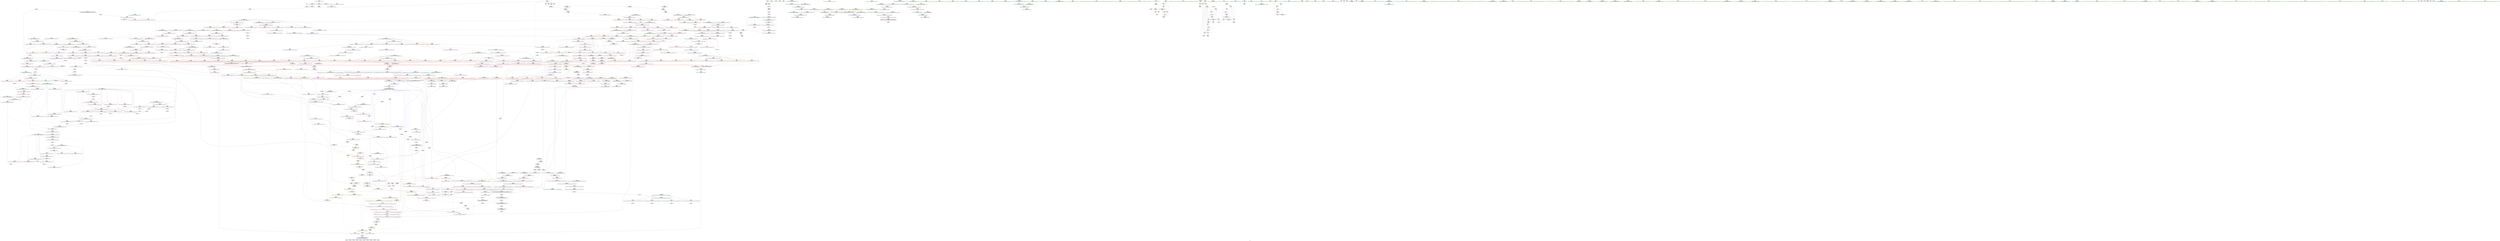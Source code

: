 digraph "SVFG" {
	label="SVFG";

	Node0x5652793f86d0 [shape=record,color=grey,label="{NodeID: 0\nNullPtr}"];
	Node0x5652793f86d0 -> Node0x5652794514e0[style=solid];
	Node0x5652793f86d0 -> Node0x56527946ffc0[style=solid];
	Node0x56527953d040 [shape=record,color=black,label="{NodeID: 1550\n416 = PHI(920, )\n}"];
	Node0x56527953d040 -> Node0x5652794523e0[style=solid];
	Node0x565279459570 [shape=record,color=red,label="{NodeID: 443\n720\<--655\n\<--__secondChild\n_ZSt13__adjust_heapIPiliN9__gnu_cxx5__ops15_Iter_less_iterEEvT_T0_S5_T1_T2_\n}"];
	Node0x565279459570 -> Node0x565279492580[style=solid];
	Node0x56527944d7e0 [shape=record,color=green,label="{NodeID: 111\n577\<--578\n__it2.addr\<--__it2.addr_field_insensitive\n_ZNK9__gnu_cxx5__ops15_Iter_less_iterclIPiS3_EEbT_T0_\n}"];
	Node0x56527944d7e0 -> Node0x5652794575c0[style=solid];
	Node0x56527944d7e0 -> Node0x565279472890[style=solid];
	Node0x5652795470b0 [shape=record,color=black,label="{NodeID: 1661\n1214 = PHI(1129, 1133, )\n0th arg _ZSt12__miter_baseIPiET_S1_ }"];
	Node0x5652795470b0 -> Node0x5652794767f0[style=solid];
	Node0x56527946edb0 [shape=record,color=red,label="{NodeID: 554\n1218\<--1215\n\<--__it.addr\n_ZSt12__miter_baseIPiET_S1_\n}"];
	Node0x56527946edb0 -> Node0x56527945b210[style=solid];
	Node0x565279451e30 [shape=record,color=black,label="{NodeID: 222\n299\<--295\ncast\<--\n_ZSt4__lgl\n}"];
	Node0x565279474840 [shape=record,color=blue,label="{NodeID: 665\n863\<--854\n__c.addr\<--__c\n_ZSt22__move_median_to_firstIPiN9__gnu_cxx5__ops15_Iter_less_iterEEvT_S4_S4_S4_T0_\n}"];
	Node0x565279474840 -> Node0x56527946b740[style=dashed];
	Node0x565279474840 -> Node0x56527946b810[style=dashed];
	Node0x565279474840 -> Node0x56527946b8e0[style=dashed];
	Node0x565279474840 -> Node0x56527946b9b0[style=dashed];
	Node0x565279474840 -> Node0x56527946ba80[style=dashed];
	Node0x565279474840 -> Node0x56527946bb50[style=dashed];
	Node0x56527945f9f0 [shape=record,color=red,label="{NodeID: 333\n264\<--233\n\<--__first.addr\n_ZSt16__introsort_loopIPilN9__gnu_cxx5__ops15_Iter_less_iterEEvT_S4_T0_T1_\n|{<s0>13}}"];
	Node0x56527945f9f0:s0 -> Node0x565279543330[style=solid,color=red];
	Node0x565279467130 [shape=record,color=grey,label="{NodeID: 1108\n587 = cmp(584, 586, )\n}"];
	Node0x565279467130 -> Node0x56527945aac0[style=solid];
	Node0x565279449910 [shape=record,color=green,label="{NodeID: 1\n7\<--1\n__dso_handle\<--dummyObj\nGlob }"];
	Node0x56527953d180 [shape=record,color=black,label="{NodeID: 1551\n871 = PHI(569, )\n}"];
	Node0x565279459640 [shape=record,color=red,label="{NodeID: 444\n729\<--655\n\<--__secondChild\n_ZSt13__adjust_heapIPiliN9__gnu_cxx5__ops15_Iter_less_iterEEvT_T0_S5_T1_T2_\n}"];
	Node0x565279459640 -> Node0x56527948f580[style=solid];
	Node0x5652794d9240 [shape=record,color=yellow,style=double,label="{NodeID: 1219\n2V_1 = ENCHI(MR_2V_0)\npts\{10 \}\nFun[_ZSt6__sortIPiN9__gnu_cxx5__ops15_Iter_less_iterEEvT_S4_T0_]|{|<s1>11}}"];
	Node0x5652794d9240 -> Node0x5652794c3f10[style=dashed];
	Node0x5652794d9240:s1 -> Node0x5652794c2640[style=dashed,color=red];
	Node0x56527944d8b0 [shape=record,color=green,label="{NodeID: 112\n594\<--595\n__first.addr\<--__first.addr_field_insensitive\n_ZSt10__pop_heapIPiN9__gnu_cxx5__ops15_Iter_less_iterEEvT_S4_S4_RT0_\n}"];
	Node0x56527944d8b0 -> Node0x565279457830[style=solid];
	Node0x56527944d8b0 -> Node0x565279457900[style=solid];
	Node0x56527944d8b0 -> Node0x5652794579d0[style=solid];
	Node0x56527944d8b0 -> Node0x565279472960[style=solid];
	Node0x565279547200 [shape=record,color=black,label="{NodeID: 1662\n1014 = PHI(329, 342, )\n0th arg _ZSt16__insertion_sortIPiN9__gnu_cxx5__ops15_Iter_less_iterEEvT_S4_T0_ }"];
	Node0x565279547200 -> Node0x565279475470[style=solid];
	Node0x56527946ee80 [shape=record,color=red,label="{NodeID: 555\n1237\<--1224\n\<--__first.addr\n_ZSt22__copy_move_backward_aILb1EPiS0_ET1_T0_S2_S1_\n|{<s0>82}}"];
	Node0x56527946ee80:s0 -> Node0x565279544ce0[style=solid,color=red];
	Node0x565279451f00 [shape=record,color=black,label="{NodeID: 223\n300\<--295\nconv\<--\n_ZSt4__lgl\n}"];
	Node0x565279451f00 -> Node0x565279490600[style=solid];
	Node0x565279474910 [shape=record,color=blue,label="{NodeID: 666\n926\<--921\n__first.addr\<--__first\n_ZSt21__unguarded_partitionIPiN9__gnu_cxx5__ops15_Iter_less_iterEET_S4_S4_S4_T0_\n}"];
	Node0x565279474910 -> Node0x5652794cb210[style=dashed];
	Node0x56527945fac0 [shape=record,color=red,label="{NodeID: 334\n275\<--233\n\<--__first.addr\n_ZSt16__introsort_loopIPilN9__gnu_cxx5__ops15_Iter_less_iterEEvT_S4_T0_T1_\n|{<s0>14}}"];
	Node0x56527945fac0:s0 -> Node0x565279540700[style=solid,color=red];
	Node0x5652794672b0 [shape=record,color=grey,label="{NodeID: 1109\n713 = cmp(709, 712, )\n}"];
	Node0x5652794499a0 [shape=record,color=green,label="{NodeID: 2\n11\<--1\n.str\<--dummyObj\nGlob }"];
	Node0x56527953d290 [shape=record,color=black,label="{NodeID: 1552\n875 = PHI(569, )\n}"];
	Node0x565279459710 [shape=record,color=red,label="{NodeID: 445\n697\<--696\n\<--call4\n_ZSt13__adjust_heapIPiliN9__gnu_cxx5__ops15_Iter_less_iterEEvT_T0_S5_T1_T2_\n}"];
	Node0x565279459710 -> Node0x565279473590[style=solid];
	Node0x56527944d980 [shape=record,color=green,label="{NodeID: 113\n596\<--597\n__last.addr\<--__last.addr_field_insensitive\n_ZSt10__pop_heapIPiN9__gnu_cxx5__ops15_Iter_less_iterEEvT_S4_S4_RT0_\n}"];
	Node0x56527944d980 -> Node0x565279457aa0[style=solid];
	Node0x56527944d980 -> Node0x565279472a30[style=solid];
	Node0x565279547350 [shape=record,color=black,label="{NodeID: 1663\n1015 = PHI(331, 343, )\n1st arg _ZSt16__insertion_sortIPiN9__gnu_cxx5__ops15_Iter_less_iterEEvT_S4_T0_ }"];
	Node0x565279547350 -> Node0x565279475540[style=solid];
	Node0x56527946ef50 [shape=record,color=red,label="{NodeID: 556\n1238\<--1226\n\<--__last.addr\n_ZSt22__copy_move_backward_aILb1EPiS0_ET1_T0_S2_S1_\n|{<s0>82}}"];
	Node0x56527946ef50:s0 -> Node0x565279544df0[style=solid,color=red];
	Node0x565279451fd0 [shape=record,color=black,label="{NodeID: 224\n289\<--301\n_ZSt4__lgl_ret\<--sub\n_ZSt4__lgl\n|{<s0>10}}"];
	Node0x565279451fd0:s0 -> Node0x56527953cc60[style=solid,color=blue];
	Node0x5652794749e0 [shape=record,color=blue,label="{NodeID: 667\n928\<--922\n__last.addr\<--__last\n_ZSt21__unguarded_partitionIPiN9__gnu_cxx5__ops15_Iter_less_iterEET_S4_S4_S4_T0_\n}"];
	Node0x5652794749e0 -> Node0x56527946c100[style=dashed];
	Node0x5652794749e0 -> Node0x565279474c50[style=dashed];
	Node0x56527945fb90 [shape=record,color=red,label="{NodeID: 335\n251\<--235\n\<--__last.addr\n_ZSt16__introsort_loopIPilN9__gnu_cxx5__ops15_Iter_less_iterEEvT_S4_T0_T1_\n}"];
	Node0x56527945fb90 -> Node0x565279451c90[style=solid];
	Node0x5652794c0600 [shape=record,color=black,label="{NodeID: 1110\nMR_2V_2 = PHI(MR_2V_1, MR_2V_3, )\npts\{10 \}\n|{<s0>17|<s1>19}}"];
	Node0x5652794c0600:s0 -> Node0x5652794ecb60[style=dashed,color=blue];
	Node0x5652794c0600:s1 -> Node0x5652794c3a10[style=dashed,color=blue];
	Node0x565279449c50 [shape=record,color=green,label="{NodeID: 3\n13\<--1\n.str.1\<--dummyObj\nGlob }"];
	Node0x56527953d3a0 [shape=record,color=black,label="{NodeID: 1553\n885 = PHI(569, )\n}"];
	Node0x5652794597e0 [shape=record,color=red,label="{NodeID: 446\n724\<--723\n\<--call15\n_ZSt13__adjust_heapIPiliN9__gnu_cxx5__ops15_Iter_less_iterEEvT_T0_S5_T1_T2_\n}"];
	Node0x5652794597e0 -> Node0x565279473800[style=solid];
	Node0x56527944da50 [shape=record,color=green,label="{NodeID: 114\n598\<--599\n__result.addr\<--__result.addr_field_insensitive\n_ZSt10__pop_heapIPiN9__gnu_cxx5__ops15_Iter_less_iterEEvT_S4_S4_RT0_\n}"];
	Node0x56527944da50 -> Node0x565279457b70[style=solid];
	Node0x56527944da50 -> Node0x565279457c40[style=solid];
	Node0x56527944da50 -> Node0x565279472b00[style=solid];
	Node0x5652795474a0 [shape=record,color=black,label="{NodeID: 1664\n1245 = PHI(1201, 1205, 1207, )\n0th arg _ZSt12__niter_baseIPiET_S1_ }"];
	Node0x5652795474a0 -> Node0x565279476c00[style=solid];
	Node0x56527946f020 [shape=record,color=red,label="{NodeID: 557\n1239\<--1228\n\<--__result.addr\n_ZSt22__copy_move_backward_aILb1EPiS0_ET1_T0_S2_S1_\n|{<s0>82}}"];
	Node0x56527946f020:s0 -> Node0x565279544f00[style=solid,color=red];
	Node0x5652794520a0 [shape=record,color=black,label="{NodeID: 225\n323\<--321\nsub.ptr.lhs.cast\<--\n_ZSt22__final_insertion_sortIPiN9__gnu_cxx5__ops15_Iter_less_iterEEvT_S4_T0_\n}"];
	Node0x5652794520a0 -> Node0x565279490480[style=solid];
	Node0x565279474ab0 [shape=record,color=blue,label="{NodeID: 668\n930\<--923\n__pivot.addr\<--__pivot\n_ZSt21__unguarded_partitionIPiN9__gnu_cxx5__ops15_Iter_less_iterEET_S4_S4_S4_T0_\n}"];
	Node0x565279474ab0 -> Node0x56527946c510[style=dashed];
	Node0x565279474ab0 -> Node0x56527946c5e0[style=dashed];
	Node0x56527945fc60 [shape=record,color=red,label="{NodeID: 336\n265\<--235\n\<--__last.addr\n_ZSt16__introsort_loopIPilN9__gnu_cxx5__ops15_Iter_less_iterEEvT_S4_T0_T1_\n|{<s0>13}}"];
	Node0x56527945fc60:s0 -> Node0x565279543440[style=solid,color=red];
	Node0x5652794c06f0 [shape=record,color=black,label="{NodeID: 1111\nMR_190V_2 = PHI(MR_190V_1, MR_190V_4, )\npts\{1023 \}\n}"];
	Node0x565279449ce0 [shape=record,color=green,label="{NodeID: 4\n15\<--1\n.str.2\<--dummyObj\nGlob }"];
	Node0x56527953d4b0 [shape=record,color=black,label="{NodeID: 1554\n899 = PHI(569, )\n}"];
	Node0x5652794598b0 [shape=record,color=red,label="{NodeID: 447\n743\<--742\n\<--call20\n_ZSt13__adjust_heapIPiliN9__gnu_cxx5__ops15_Iter_less_iterEEvT_T0_S5_T1_T2_\n|{<s0>41}}"];
	Node0x5652794598b0:s0 -> Node0x565279541bc0[style=solid,color=red];
	Node0x5652794d9510 [shape=record,color=yellow,style=double,label="{NodeID: 1222\n2V_1 = ENCHI(MR_2V_0)\npts\{10 \}\nFun[_ZSt14__partial_sortIPiN9__gnu_cxx5__ops15_Iter_less_iterEEvT_S4_S4_T0_]|{<s0>20}}"];
	Node0x5652794d9510:s0 -> Node0x5652794dd0d0[style=dashed,color=red];
	Node0x5652794524e0 [shape=record,color=green,label="{NodeID: 115\n600\<--601\n__comp.addr\<--__comp.addr_field_insensitive\n_ZSt10__pop_heapIPiN9__gnu_cxx5__ops15_Iter_less_iterEEvT_S4_S4_RT0_\n}"];
	Node0x5652794524e0 -> Node0x565279457d10[style=solid];
	Node0x5652794524e0 -> Node0x565279472bd0[style=solid];
	Node0x56527946f0f0 [shape=record,color=red,label="{NodeID: 558\n1249\<--1246\n\<--__it.addr\n_ZSt12__niter_baseIPiET_S1_\n}"];
	Node0x56527946f0f0 -> Node0x56527945b3b0[style=solid];
	Node0x565279452170 [shape=record,color=black,label="{NodeID: 226\n324\<--322\nsub.ptr.rhs.cast\<--\n_ZSt22__final_insertion_sortIPiN9__gnu_cxx5__ops15_Iter_less_iterEEvT_S4_T0_\n}"];
	Node0x565279452170 -> Node0x565279490480[style=solid];
	Node0x565279474b80 [shape=record,color=blue,label="{NodeID: 669\n926\<--942\n__first.addr\<--incdec.ptr\n_ZSt21__unguarded_partitionIPiN9__gnu_cxx5__ops15_Iter_less_iterEET_S4_S4_S4_T0_\n}"];
	Node0x565279474b80 -> Node0x5652794cb210[style=dashed];
	Node0x56527945fd30 [shape=record,color=red,label="{NodeID: 337\n266\<--235\n\<--__last.addr\n_ZSt16__introsort_loopIPilN9__gnu_cxx5__ops15_Iter_less_iterEEvT_S4_T0_T1_\n|{<s0>13}}"];
	Node0x56527945fd30:s0 -> Node0x565279543550[style=solid,color=red];
	Node0x5652794c0bf0 [shape=record,color=black,label="{NodeID: 1112\nMR_192V_2 = PHI(MR_192V_1, MR_192V_3, )\npts\{1025 \}\n}"];
	Node0x565279449d70 [shape=record,color=green,label="{NodeID: 5\n18\<--1\n\<--dummyObj\nCan only get source location for instruction, argument, global var or function.}"];
	Node0x56527953d5f0 [shape=record,color=black,label="{NodeID: 1555\n546 = PHI(631, )\n}"];
	Node0x56527953d5f0 -> Node0x565279457280[style=solid];
	Node0x565279459980 [shape=record,color=red,label="{NodeID: 448\n753\<--750\n\<--__t.addr\n_ZSt4moveIRN9__gnu_cxx5__ops15_Iter_less_iterEEONSt16remove_referenceIT_E4typeEOS5_\n}"];
	Node0x565279459980 -> Node0x56527945ae00[style=solid];
	Node0x5652794525b0 [shape=record,color=green,label="{NodeID: 116\n602\<--603\n__value\<--__value_field_insensitive\n_ZSt10__pop_heapIPiN9__gnu_cxx5__ops15_Iter_less_iterEEvT_S4_S4_RT0_\n|{|<s1>33}}"];
	Node0x5652794525b0 -> Node0x565279472ca0[style=solid];
	Node0x5652794525b0:s1 -> Node0x565279542200[style=solid,color=red];
	Node0x56527946f1c0 [shape=record,color=red,label="{NodeID: 559\n1267\<--1255\n\<--__first.addr\n_ZNSt20__copy_move_backwardILb1ELb1ESt26random_access_iterator_tagE13__copy_move_bIiEEPT_PKS3_S6_S4_\n}"];
	Node0x56527946f1c0 -> Node0x56527945b550[style=solid];
	Node0x565279452240 [shape=record,color=black,label="{NodeID: 227\n396\<--394\nsub.ptr.lhs.cast\<--\n_ZSt27__unguarded_partition_pivotIPiN9__gnu_cxx5__ops15_Iter_less_iterEET_S4_S4_T0_\n}"];
	Node0x565279452240 -> Node0x565279491680[style=solid];
	Node0x565279474c50 [shape=record,color=blue,label="{NodeID: 670\n928\<--946\n__last.addr\<--incdec.ptr3\n_ZSt21__unguarded_partitionIPiN9__gnu_cxx5__ops15_Iter_less_iterEET_S4_S4_S4_T0_\n}"];
	Node0x565279474c50 -> Node0x5652794c4410[style=dashed];
	Node0x56527945fe00 [shape=record,color=red,label="{NodeID: 338\n276\<--235\n\<--__last.addr\n_ZSt16__introsort_loopIPilN9__gnu_cxx5__ops15_Iter_less_iterEEvT_S4_T0_T1_\n|{<s0>14}}"];
	Node0x56527945fe00:s0 -> Node0x565279540840[style=solid,color=red];
	Node0x565279449e00 [shape=record,color=green,label="{NodeID: 6\n66\<--1\n\<--dummyObj\nCan only get source location for instruction, argument, global var or function.}"];
	Node0x56527953d7c0 [shape=record,color=black,label="{NodeID: 1556\n554 = PHI(631, )\n}"];
	Node0x56527953d7c0 -> Node0x565279457350[style=solid];
	Node0x565279459a50 [shape=record,color=red,label="{NodeID: 449\n762\<--759\nthis1\<--this.addr\n_ZN9__gnu_cxx5__ops14_Iter_less_valC2ENS0_15_Iter_less_iterE\n}"];
	Node0x565279452680 [shape=record,color=green,label="{NodeID: 117\n604\<--605\nagg.tmp\<--agg.tmp_field_insensitive\n_ZSt10__pop_heapIPiN9__gnu_cxx5__ops15_Iter_less_iterEEvT_S4_S4_RT0_\n}"];
	Node0x56527946f290 [shape=record,color=red,label="{NodeID: 560\n1281\<--1255\n\<--__first.addr\n_ZNSt20__copy_move_backwardILb1ELb1ESt26random_access_iterator_tagE13__copy_move_bIiEEPT_PKS3_S6_S4_\n}"];
	Node0x56527946f290 -> Node0x56527945b6f0[style=solid];
	Node0x565279452310 [shape=record,color=black,label="{NodeID: 228\n397\<--395\nsub.ptr.rhs.cast\<--\n_ZSt27__unguarded_partition_pivotIPiN9__gnu_cxx5__ops15_Iter_less_iterEET_S4_S4_T0_\n}"];
	Node0x565279452310 -> Node0x565279491680[style=solid];
	Node0x565279474d20 [shape=record,color=blue,label="{NodeID: 671\n928\<--954\n__last.addr\<--incdec.ptr7\n_ZSt21__unguarded_partitionIPiN9__gnu_cxx5__ops15_Iter_less_iterEET_S4_S4_S4_T0_\n}"];
	Node0x565279474d20 -> Node0x5652794c4410[style=dashed];
	Node0x56527945fed0 [shape=record,color=red,label="{NodeID: 339\n282\<--235\n\<--__last.addr\n_ZSt16__introsort_loopIPilN9__gnu_cxx5__ops15_Iter_less_iterEEvT_S4_T0_T1_\n|{<s0>15}}"];
	Node0x56527945fed0:s0 -> Node0x565279540f50[style=solid,color=red];
	Node0x5652794c2640 [shape=record,color=black,label="{NodeID: 1114\nMR_2V_2 = PHI(MR_2V_5, MR_2V_1, )\npts\{10 \}\n|{|<s1>13|<s2>14}}"];
	Node0x5652794c2640 -> Node0x5652794d3530[style=dashed];
	Node0x5652794c2640:s1 -> Node0x5652794d9510[style=dashed,color=red];
	Node0x5652794c2640:s2 -> Node0x5652794d7320[style=dashed,color=red];
	Node0x56527944a640 [shape=record,color=green,label="{NodeID: 7\n68\<--1\n\<--dummyObj\nCan only get source location for instruction, argument, global var or function.}"];
	Node0x56527953d900 [shape=record,color=black,label="{NodeID: 1557\n611 = PHI(631, )\n}"];
	Node0x56527953d900 -> Node0x565279457de0[style=solid];
	Node0x565279459b20 [shape=record,color=red,label="{NodeID: 450\n797\<--770\n\<--__first.addr\n_ZSt11__push_heapIPiliN9__gnu_cxx5__ops14_Iter_less_valEEvT_T0_S5_T1_RT2_\n}"];
	Node0x565279459b20 -> Node0x56527945db10[style=solid];
	Node0x565279452750 [shape=record,color=green,label="{NodeID: 118\n633\<--634\n__t.addr\<--__t.addr_field_insensitive\n_ZSt4moveIRiEONSt16remove_referenceIT_E4typeEOS2_\n}"];
	Node0x565279452750 -> Node0x565279458050[style=solid];
	Node0x565279452750 -> Node0x565279472e40[style=solid];
	Node0x56527946f360 [shape=record,color=red,label="{NodeID: 561\n1266\<--1257\n\<--__last.addr\n_ZNSt20__copy_move_backwardILb1ELb1ESt26random_access_iterator_tagE13__copy_move_bIiEEPT_PKS3_S6_S4_\n}"];
	Node0x56527946f360 -> Node0x56527945b480[style=solid];
	Node0x5652794523e0 [shape=record,color=black,label="{NodeID: 229\n376\<--416\n_ZSt27__unguarded_partition_pivotIPiN9__gnu_cxx5__ops15_Iter_less_iterEET_S4_S4_T0__ret\<--call\n_ZSt27__unguarded_partition_pivotIPiN9__gnu_cxx5__ops15_Iter_less_iterEET_S4_S4_T0_\n|{<s0>14}}"];
	Node0x5652794523e0:s0 -> Node0x56527953ce00[style=solid,color=blue];
	Node0x565279474df0 [shape=record,color=blue,label="{NodeID: 672\n926\<--967\n__first.addr\<--incdec.ptr9\n_ZSt21__unguarded_partitionIPiN9__gnu_cxx5__ops15_Iter_less_iterEET_S4_S4_S4_T0_\n}"];
	Node0x565279474df0 -> Node0x5652794cb210[style=dashed];
	Node0x56527945ffa0 [shape=record,color=red,label="{NodeID: 340\n260\<--237\n\<--__depth_limit.addr\n_ZSt16__introsort_loopIPilN9__gnu_cxx5__ops15_Iter_less_iterEEvT_S4_T0_T1_\n}"];
	Node0x56527945ffa0 -> Node0x565279493180[style=solid];
	Node0x5652794c2b10 [shape=record,color=black,label="{NodeID: 1115\nMR_33V_3 = PHI(MR_33V_4, MR_33V_2, )\npts\{236 \}\n}"];
	Node0x5652794c2b10 -> Node0x56527945fb90[style=dashed];
	Node0x5652794c2b10 -> Node0x56527945fc60[style=dashed];
	Node0x5652794c2b10 -> Node0x56527945fd30[style=dashed];
	Node0x5652794c2b10 -> Node0x56527945fe00[style=dashed];
	Node0x5652794c2b10 -> Node0x56527945fed0[style=dashed];
	Node0x5652794c2b10 -> Node0x5652794711d0[style=dashed];
	Node0x56527944a6d0 [shape=record,color=green,label="{NodeID: 8\n137\<--1\n\<--dummyObj\nCan only get source location for instruction, argument, global var or function.}"];
	Node0x56527953da40 [shape=record,color=black,label="{NodeID: 1558\n615 = PHI(631, )\n}"];
	Node0x56527953da40 -> Node0x565279457eb0[style=solid];
	Node0x565279459bf0 [shape=record,color=red,label="{NodeID: 451\n807\<--770\n\<--__first.addr\n_ZSt11__push_heapIPiliN9__gnu_cxx5__ops14_Iter_less_valEEvT_T0_S5_T1_RT2_\n}"];
	Node0x565279459bf0 -> Node0x56527945dbe0[style=solid];
	Node0x5652794d98c0 [shape=record,color=yellow,style=double,label="{NodeID: 1226\n2V_1 = ENCHI(MR_2V_0)\npts\{10 \}\nFun[_ZSt23__copy_move_backward_a2ILb1EPiS0_ET1_T0_S2_S1_]|{<s0>81}}"];
	Node0x5652794d98c0:s0 -> Node0x5652794dbd80[style=dashed,color=red];
	Node0x565279452820 [shape=record,color=green,label="{NodeID: 119\n643\<--644\n__comp\<--__comp_field_insensitive\n_ZSt13__adjust_heapIPiliN9__gnu_cxx5__ops15_Iter_less_iterEEvT_T0_S5_T1_T2_\n|{<s0>35|<s1>38}}"];
	Node0x565279452820:s0 -> Node0x565279545de0[style=solid,color=red];
	Node0x565279452820:s1 -> Node0x565279541250[style=solid,color=red];
	Node0x56527946f430 [shape=record,color=red,label="{NodeID: 562\n1276\<--1259\n\<--__result.addr\n_ZNSt20__copy_move_backwardILb1ELb1ESt26random_access_iterator_tagE13__copy_move_bIiEEPT_PKS3_S6_S4_\n}"];
	Node0x56527946f430 -> Node0x56527945de50[style=solid];
	Node0x56527945a5e0 [shape=record,color=black,label="{NodeID: 230\n484\<--482\nsub.ptr.lhs.cast\<--\n_ZSt11__sort_heapIPiN9__gnu_cxx5__ops15_Iter_less_iterEEvT_S4_RT0_\n}"];
	Node0x56527945a5e0 -> Node0x56527948ddc0[style=solid];
	Node0x565279474ec0 [shape=record,color=blue,label="{NodeID: 673\n973\<--971\n__a.addr\<--__a\n_ZSt9iter_swapIPiS0_EvT_T0_\n}"];
	Node0x565279474ec0 -> Node0x56527946c6b0[style=dashed];
	Node0x565279460070 [shape=record,color=red,label="{NodeID: 341\n271\<--237\n\<--__depth_limit.addr\n_ZSt16__introsort_loopIPilN9__gnu_cxx5__ops15_Iter_less_iterEEvT_S4_T0_T1_\n}"];
	Node0x565279460070 -> Node0x56527948f100[style=solid];
	Node0x5652794c3010 [shape=record,color=black,label="{NodeID: 1116\nMR_35V_3 = PHI(MR_35V_4, MR_35V_2, )\npts\{238 \}\n}"];
	Node0x5652794c3010 -> Node0x56527945ffa0[style=dashed];
	Node0x5652794c3010 -> Node0x565279460070[style=dashed];
	Node0x5652794c3010 -> Node0x565279471030[style=dashed];
	Node0x56527944a760 [shape=record,color=green,label="{NodeID: 9\n207\<--1\n\<--dummyObj\nCan only get source location for instruction, argument, global var or function.}"];
	Node0x56527953db80 [shape=record,color=black,label="{NodeID: 1559\n626 = PHI(631, )\n}"];
	Node0x56527953db80 -> Node0x565279457f80[style=solid];
	Node0x565279459cc0 [shape=record,color=red,label="{NodeID: 452\n812\<--770\n\<--__first.addr\n_ZSt11__push_heapIPiliN9__gnu_cxx5__ops14_Iter_less_valEEvT_T0_S5_T1_RT2_\n}"];
	Node0x565279459cc0 -> Node0x56527945dcb0[style=solid];
	Node0x5652794528f0 [shape=record,color=green,label="{NodeID: 120\n645\<--646\n__first.addr\<--__first.addr_field_insensitive\n_ZSt13__adjust_heapIPiliN9__gnu_cxx5__ops15_Iter_less_iterEEvT_T0_S5_T1_T2_\n}"];
	Node0x5652794528f0 -> Node0x565279458120[style=solid];
	Node0x5652794528f0 -> Node0x5652794581f0[style=solid];
	Node0x5652794528f0 -> Node0x5652794582c0[style=solid];
	Node0x5652794528f0 -> Node0x565279458390[style=solid];
	Node0x5652794528f0 -> Node0x565279458460[style=solid];
	Node0x5652794528f0 -> Node0x565279458530[style=solid];
	Node0x5652794528f0 -> Node0x565279458600[style=solid];
	Node0x5652794528f0 -> Node0x565279472f10[style=solid];
	Node0x56527946f500 [shape=record,color=red,label="{NodeID: 563\n1289\<--1259\n\<--__result.addr\n_ZNSt20__copy_move_backwardILb1ELb1ESt26random_access_iterator_tagE13__copy_move_bIiEEPT_PKS3_S6_S4_\n}"];
	Node0x56527946f500 -> Node0x56527945df20[style=solid];
	Node0x56527945a6b0 [shape=record,color=black,label="{NodeID: 231\n485\<--483\nsub.ptr.rhs.cast\<--\n_ZSt11__sort_heapIPiN9__gnu_cxx5__ops15_Iter_less_iterEEvT_S4_RT0_\n}"];
	Node0x56527945a6b0 -> Node0x56527948ddc0[style=solid];
	Node0x565279474f90 [shape=record,color=blue,label="{NodeID: 674\n975\<--972\n__b.addr\<--__b\n_ZSt9iter_swapIPiS0_EvT_T0_\n}"];
	Node0x565279474f90 -> Node0x56527946c780[style=dashed];
	Node0x565279460140 [shape=record,color=red,label="{NodeID: 342\n283\<--237\n\<--__depth_limit.addr\n_ZSt16__introsort_loopIPilN9__gnu_cxx5__ops15_Iter_less_iterEEvT_S4_T0_T1_\n|{<s0>15}}"];
	Node0x565279460140:s0 -> Node0x5652795410d0[style=solid,color=red];
	Node0x5652794c3510 [shape=record,color=black,label="{NodeID: 1117\nMR_37V_2 = PHI(MR_37V_3, MR_37V_1, )\npts\{242 \}\n}"];
	Node0x5652794c3510 -> Node0x565279471100[style=dashed];
	Node0x56527944a7f0 [shape=record,color=green,label="{NodeID: 10\n212\<--1\n\<--dummyObj\nCan only get source location for instruction, argument, global var or function.}"];
	Node0x56527953dcc0 [shape=record,color=black,label="{NodeID: 1560\n687 = PHI(569, )\n}"];
	Node0x565279459d90 [shape=record,color=red,label="{NodeID: 453\n825\<--770\n\<--__first.addr\n_ZSt11__push_heapIPiliN9__gnu_cxx5__ops14_Iter_less_valEEvT_T0_S5_T1_RT2_\n}"];
	Node0x565279459d90 -> Node0x56527945dd80[style=solid];
	Node0x5652794529c0 [shape=record,color=green,label="{NodeID: 121\n647\<--648\n__holeIndex.addr\<--__holeIndex.addr_field_insensitive\n_ZSt13__adjust_heapIPiliN9__gnu_cxx5__ops15_Iter_less_iterEEvT_T0_S5_T1_T2_\n}"];
	Node0x5652794529c0 -> Node0x5652794586d0[style=solid];
	Node0x5652794529c0 -> Node0x5652794587a0[style=solid];
	Node0x5652794529c0 -> Node0x565279458870[style=solid];
	Node0x5652794529c0 -> Node0x565279458940[style=solid];
	Node0x5652794529c0 -> Node0x565279458a10[style=solid];
	Node0x5652794529c0 -> Node0x565279472fe0[style=solid];
	Node0x5652794529c0 -> Node0x565279473660[style=solid];
	Node0x5652794529c0 -> Node0x5652794738d0[style=solid];
	Node0x56527946f5d0 [shape=record,color=red,label="{NodeID: 564\n1273\<--1261\n\<--_Num\n_ZNSt20__copy_move_backwardILb1ELb1ESt26random_access_iterator_tagE13__copy_move_bIiEEPT_PKS3_S6_S4_\n}"];
	Node0x56527946f5d0 -> Node0x565279493780[style=solid];
	Node0x56527945a780 [shape=record,color=black,label="{NodeID: 232\n524\<--522\nsub.ptr.lhs.cast\<--\n_ZSt11__make_heapIPiN9__gnu_cxx5__ops15_Iter_less_iterEEvT_S4_RT0_\n}"];
	Node0x56527945a780 -> Node0x56527948e200[style=solid];
	Node0x565279475060 [shape=record,color=blue,label="{NodeID: 675\n988\<--986\n__a.addr\<--__a\n_ZSt4swapIiENSt9enable_ifIXsr6__and_ISt6__not_ISt15__is_tuple_likeIT_EESt21is_move_constructibleIS3_ESt18is_move_assignableIS3_EEE5valueEvE4typeERS3_SC_\n}"];
	Node0x565279475060 -> Node0x56527946c850[style=dashed];
	Node0x565279475060 -> Node0x56527946c920[style=dashed];
	Node0x565279460210 [shape=record,color=red,label="{NodeID: 343\n281\<--241\n\<--__cut\n_ZSt16__introsort_loopIPilN9__gnu_cxx5__ops15_Iter_less_iterEEvT_S4_T0_T1_\n|{<s0>15}}"];
	Node0x565279460210:s0 -> Node0x565279540d40[style=solid,color=red];
	Node0x5652794c3a10 [shape=record,color=black,label="{NodeID: 1118\nMR_2V_4 = PHI(MR_2V_5, MR_2V_3, )\npts\{10 \}\n|{<s0>12}}"];
	Node0x5652794c3a10:s0 -> Node0x5652794c3f10[style=dashed,color=blue];
	Node0x56527944a8f0 [shape=record,color=green,label="{NodeID: 11\n258\<--1\n\<--dummyObj\nCan only get source location for instruction, argument, global var or function.}"];
	Node0x56527953ddd0 [shape=record,color=black,label="{NodeID: 1561\n800 = PHI(830, )\n}"];
	Node0x56527953ddd0 -> Node0x56527948d7b0[style=solid];
	Node0x565279459e60 [shape=record,color=red,label="{NodeID: 454\n787\<--772\n\<--__holeIndex.addr\n_ZSt11__push_heapIPiliN9__gnu_cxx5__ops14_Iter_less_valEEvT_T0_S5_T1_RT2_\n}"];
	Node0x565279459e60 -> Node0x565279490d80[style=solid];
	Node0x565279452a90 [shape=record,color=green,label="{NodeID: 122\n649\<--650\n__len.addr\<--__len.addr_field_insensitive\n_ZSt13__adjust_heapIPiliN9__gnu_cxx5__ops15_Iter_less_iterEEvT_T0_S5_T1_T2_\n}"];
	Node0x565279452a90 -> Node0x565279458ae0[style=solid];
	Node0x565279452a90 -> Node0x565279458bb0[style=solid];
	Node0x565279452a90 -> Node0x565279458c80[style=solid];
	Node0x565279452a90 -> Node0x5652794730b0[style=solid];
	Node0x56527946f6a0 [shape=record,color=red,label="{NodeID: 565\n1277\<--1261\n\<--_Num\n_ZNSt20__copy_move_backwardILb1ELb1ESt26random_access_iterator_tagE13__copy_move_bIiEEPT_PKS3_S6_S4_\n}"];
	Node0x56527946f6a0 -> Node0x56527948e500[style=solid];
	Node0x56527945a850 [shape=record,color=black,label="{NodeID: 233\n525\<--523\nsub.ptr.rhs.cast\<--\n_ZSt11__make_heapIPiN9__gnu_cxx5__ops15_Iter_less_iterEEvT_S4_RT0_\n}"];
	Node0x56527945a850 -> Node0x56527948e200[style=solid];
	Node0x565279475130 [shape=record,color=blue,label="{NodeID: 676\n990\<--987\n__b.addr\<--__b\n_ZSt4swapIiENSt9enable_ifIXsr6__and_ISt6__not_ISt15__is_tuple_likeIT_EESt21is_move_constructibleIS3_ESt18is_move_assignableIS3_EEE5valueEvE4typeERS3_SC_\n}"];
	Node0x565279475130 -> Node0x56527946c9f0[style=dashed];
	Node0x565279475130 -> Node0x56527946cac0[style=dashed];
	Node0x5652794602e0 [shape=record,color=red,label="{NodeID: 344\n285\<--241\n\<--__cut\n_ZSt16__introsort_loopIPilN9__gnu_cxx5__ops15_Iter_less_iterEEvT_S4_T0_T1_\n}"];
	Node0x5652794602e0 -> Node0x5652794711d0[style=solid];
	Node0x5652794c3f10 [shape=record,color=black,label="{NodeID: 1119\nMR_2V_4 = PHI(MR_2V_3, MR_2V_1, )\npts\{10 \}\n|{<s0>9}}"];
	Node0x5652794c3f10:s0 -> Node0x5652794ec1c0[style=dashed,color=blue];
	Node0x56527944a9f0 [shape=record,color=green,label="{NodeID: 12\n262\<--1\n\<--dummyObj\nCan only get source location for instruction, argument, global var or function.|{<s0>34}}"];
	Node0x56527944a9f0:s0 -> Node0x565279543e10[style=solid,color=red];
	Node0x56527953df40 [shape=record,color=black,label="{NodeID: 1562\n810 = PHI(631, )\n}"];
	Node0x56527953df40 -> Node0x56527946a490[style=solid];
	Node0x565279459f30 [shape=record,color=red,label="{NodeID: 455\n792\<--772\n\<--__holeIndex.addr\n_ZSt11__push_heapIPiliN9__gnu_cxx5__ops14_Iter_less_valEEvT_T0_S5_T1_RT2_\n}"];
	Node0x565279459f30 -> Node0x565279466e30[style=solid];
	Node0x565279452b60 [shape=record,color=green,label="{NodeID: 123\n651\<--652\n__value.addr\<--__value.addr_field_insensitive\n_ZSt13__adjust_heapIPiliN9__gnu_cxx5__ops15_Iter_less_iterEEvT_T0_S5_T1_T2_\n|{|<s1>40}}"];
	Node0x565279452b60 -> Node0x565279473180[style=solid];
	Node0x565279452b60:s1 -> Node0x565279542200[style=solid,color=red];
	Node0x56527946f770 [shape=record,color=red,label="{NodeID: 566\n1283\<--1261\n\<--_Num\n_ZNSt20__copy_move_backwardILb1ELb1ESt26random_access_iterator_tagE13__copy_move_bIiEEPT_PKS3_S6_S4_\n}"];
	Node0x56527946f770 -> Node0x56527948e680[style=solid];
	Node0x56527945a920 [shape=record,color=black,label="{NodeID: 234\n533\<--531\nsub.ptr.lhs.cast1\<--\n_ZSt11__make_heapIPiN9__gnu_cxx5__ops15_Iter_less_iterEEvT_S4_RT0_\n}"];
	Node0x56527945a920 -> Node0x56527948e980[style=solid];
	Node0x565279475200 [shape=record,color=blue,label="{NodeID: 677\n992\<--998\n__tmp\<--\n_ZSt4swapIiENSt9enable_ifIXsr6__and_ISt6__not_ISt15__is_tuple_likeIT_EESt21is_move_constructibleIS3_ESt18is_move_assignableIS3_EEE5valueEvE4typeERS3_SC_\n}"];
	Node0x565279475200 -> Node0x56527946cc60[style=dashed];
	Node0x565279475200 -> Node0x56527946cd30[style=dashed];
	Node0x5652794603b0 [shape=record,color=red,label="{NodeID: 345\n294\<--291\n\<--__n.addr\n_ZSt4__lgl\n}"];
	Node0x5652794c4410 [shape=record,color=black,label="{NodeID: 1120\nMR_167V_5 = PHI(MR_167V_6, MR_167V_4, )\npts\{929 \}\n}"];
	Node0x5652794c4410 -> Node0x56527946c100[style=dashed];
	Node0x5652794c4410 -> Node0x56527946c1d0[style=dashed];
	Node0x5652794c4410 -> Node0x56527946c2a0[style=dashed];
	Node0x5652794c4410 -> Node0x56527946c370[style=dashed];
	Node0x5652794c4410 -> Node0x56527946c440[style=dashed];
	Node0x5652794c4410 -> Node0x565279474c50[style=dashed];
	Node0x5652794c4410 -> Node0x565279474d20[style=dashed];
	Node0x56527944aaf0 [shape=record,color=green,label="{NodeID: 13\n273\<--1\n\<--dummyObj\nCan only get source location for instruction, argument, global var or function.}"];
	Node0x56527953e080 [shape=record,color=black,label="{NodeID: 1563\n823 = PHI(631, )\n}"];
	Node0x56527953e080 -> Node0x56527946a560[style=solid];
	Node0x56527945a000 [shape=record,color=red,label="{NodeID: 456\n813\<--772\n\<--__holeIndex.addr\n_ZSt11__push_heapIPiliN9__gnu_cxx5__ops14_Iter_less_valEEvT_T0_S5_T1_RT2_\n}"];
	Node0x565279452c30 [shape=record,color=green,label="{NodeID: 124\n653\<--654\n__topIndex\<--__topIndex_field_insensitive\n_ZSt13__adjust_heapIPiliN9__gnu_cxx5__ops15_Iter_less_iterEEvT_T0_S5_T1_T2_\n}"];
	Node0x565279452c30 -> Node0x565279458d50[style=solid];
	Node0x565279452c30 -> Node0x565279473250[style=solid];
	Node0x56527946f840 [shape=record,color=red,label="{NodeID: 567\n1290\<--1261\n\<--_Num\n_ZNSt20__copy_move_backwardILb1ELb1ESt26random_access_iterator_tagE13__copy_move_bIiEEPT_PKS3_S6_S4_\n}"];
	Node0x56527946f840 -> Node0x565279491c80[style=solid];
	Node0x56527945a9f0 [shape=record,color=black,label="{NodeID: 235\n534\<--532\nsub.ptr.rhs.cast2\<--\n_ZSt11__make_heapIPiN9__gnu_cxx5__ops15_Iter_less_iterEEvT_S4_RT0_\n}"];
	Node0x56527945a9f0 -> Node0x56527948e980[style=solid];
	Node0x5652794752d0 [shape=record,color=blue,label="{NodeID: 678\n1003\<--1002\n\<--\n_ZSt4swapIiENSt9enable_ifIXsr6__and_ISt6__not_ISt15__is_tuple_likeIT_EESt21is_move_constructibleIS3_ESt18is_move_assignableIS3_EEE5valueEvE4typeERS3_SC_\n}"];
	Node0x5652794752d0 -> Node0x56527946cd30[style=dashed];
	Node0x5652794752d0 -> Node0x5652794753a0[style=dashed];
	Node0x565279460480 [shape=record,color=red,label="{NodeID: 346\n322\<--309\n\<--__first.addr\n_ZSt22__final_insertion_sortIPiN9__gnu_cxx5__ops15_Iter_less_iterEEvT_S4_T0_\n}"];
	Node0x565279460480 -> Node0x565279452170[style=solid];
	Node0x56527944abf0 [shape=record,color=green,label="{NodeID: 14\n296\<--1\n\<--dummyObj\nCan only get source location for instruction, argument, global var or function.}"];
	Node0x56527953e1c0 [shape=record,color=black,label="{NodeID: 1564\n907 = PHI(569, )\n}"];
	Node0x56527945a0d0 [shape=record,color=red,label="{NodeID: 457\n818\<--772\n\<--__holeIndex.addr\n_ZSt11__push_heapIPiliN9__gnu_cxx5__ops14_Iter_less_valEEvT_T0_S5_T1_RT2_\n}"];
	Node0x56527945a0d0 -> Node0x565279491500[style=solid];
	Node0x565279452d00 [shape=record,color=green,label="{NodeID: 125\n655\<--656\n__secondChild\<--__secondChild_field_insensitive\n_ZSt13__adjust_heapIPiliN9__gnu_cxx5__ops15_Iter_less_iterEEvT_T0_S5_T1_T2_\n}"];
	Node0x565279452d00 -> Node0x565279458e20[style=solid];
	Node0x565279452d00 -> Node0x565279458ef0[style=solid];
	Node0x565279452d00 -> Node0x565279458fc0[style=solid];
	Node0x565279452d00 -> Node0x565279459090[style=solid];
	Node0x565279452d00 -> Node0x565279459160[style=solid];
	Node0x565279452d00 -> Node0x565279459230[style=solid];
	Node0x565279452d00 -> Node0x565279459300[style=solid];
	Node0x565279452d00 -> Node0x5652794593d0[style=solid];
	Node0x565279452d00 -> Node0x5652794594a0[style=solid];
	Node0x565279452d00 -> Node0x565279459570[style=solid];
	Node0x565279452d00 -> Node0x565279459640[style=solid];
	Node0x565279452d00 -> Node0x565279473320[style=solid];
	Node0x565279452d00 -> Node0x5652794733f0[style=solid];
	Node0x565279452d00 -> Node0x5652794734c0[style=solid];
	Node0x565279452d00 -> Node0x565279473730[style=solid];
	Node0x56527946f910 [shape=record,color=red,label="{NodeID: 568\n1312\<--1303\nthis1\<--this.addr\n_ZNK9__gnu_cxx5__ops14_Val_less_iterclIiPiEEbRT_T0_\n}"];
	Node0x56527945aac0 [shape=record,color=black,label="{NodeID: 236\n569\<--587\n_ZNK9__gnu_cxx5__ops15_Iter_less_iterclIPiS3_EEbT_T0__ret\<--cmp\n_ZNK9__gnu_cxx5__ops15_Iter_less_iterclIPiS3_EEbT_T0_\n|{<s0>25|<s1>35|<s2>45|<s3>46|<s4>48|<s5>51|<s6>53|<s7>56|<s8>57|<s9>63}}"];
	Node0x56527945aac0:s0 -> Node0x56527953cb50[style=solid,color=blue];
	Node0x56527945aac0:s1 -> Node0x56527953dcc0[style=solid,color=blue];
	Node0x56527945aac0:s2 -> Node0x56527953d180[style=solid,color=blue];
	Node0x56527945aac0:s3 -> Node0x56527953d290[style=solid,color=blue];
	Node0x56527945aac0:s4 -> Node0x56527953d3a0[style=solid,color=blue];
	Node0x56527945aac0:s5 -> Node0x56527953d4b0[style=solid,color=blue];
	Node0x56527945aac0:s6 -> Node0x56527953e1c0[style=solid,color=blue];
	Node0x56527945aac0:s7 -> Node0x56527953e2d0[style=solid,color=blue];
	Node0x56527945aac0:s8 -> Node0x56527953e3e0[style=solid,color=blue];
	Node0x56527945aac0:s9 -> Node0x56527953e940[style=solid,color=blue];
	Node0x5652794753a0 [shape=record,color=blue,label="{NodeID: 679\n1007\<--1006\n\<--\n_ZSt4swapIiENSt9enable_ifIXsr6__and_ISt6__not_ISt15__is_tuple_likeIT_EESt21is_move_constructibleIS3_ESt18is_move_assignableIS3_EEE5valueEvE4typeERS3_SC_\n|{<s0>59}}"];
	Node0x5652794753a0:s0 -> Node0x5652794ee2c0[style=dashed,color=blue];
	Node0x565279460550 [shape=record,color=red,label="{NodeID: 347\n329\<--309\n\<--__first.addr\n_ZSt22__final_insertion_sortIPiN9__gnu_cxx5__ops15_Iter_less_iterEEvT_S4_T0_\n|{<s0>17}}"];
	Node0x565279460550:s0 -> Node0x565279547200[style=solid,color=red];
	Node0x56527944acf0 [shape=record,color=green,label="{NodeID: 15\n302\<--1\n\<--dummyObj\nCan only get source location for instruction, argument, global var or function.}"];
	Node0x56527953e2d0 [shape=record,color=black,label="{NodeID: 1565\n939 = PHI(569, )\n}"];
	Node0x56527945a1a0 [shape=record,color=red,label="{NodeID: 458\n826\<--772\n\<--__holeIndex.addr\n_ZSt11__push_heapIPiliN9__gnu_cxx5__ops14_Iter_less_valEEvT_T0_S5_T1_RT2_\n}"];
	Node0x565279452dd0 [shape=record,color=green,label="{NodeID: 126\n657\<--658\n__cmp\<--__cmp_field_insensitive\n_ZSt13__adjust_heapIPiliN9__gnu_cxx5__ops15_Iter_less_iterEEvT_T0_S5_T1_T2_\n|{<s0>39|<s1>41}}"];
	Node0x565279452dd0:s0 -> Node0x565279540c00[style=solid,color=red];
	Node0x565279452dd0:s1 -> Node0x565279541d00[style=solid,color=red];
	Node0x56527946f9e0 [shape=record,color=red,label="{NodeID: 569\n1313\<--1305\n\<--__val.addr\n_ZNK9__gnu_cxx5__ops14_Val_less_iterclIiPiEEbRT_T0_\n}"];
	Node0x56527946f9e0 -> Node0x56527946fb80[style=solid];
	Node0x56527945ab90 [shape=record,color=black,label="{NodeID: 237\n622\<--620\nsub.ptr.lhs.cast\<--\n_ZSt10__pop_heapIPiN9__gnu_cxx5__ops15_Iter_less_iterEEvT_S4_S4_RT0_\n}"];
	Node0x56527945ab90 -> Node0x565279490300[style=solid];
	Node0x565279475470 [shape=record,color=blue,label="{NodeID: 680\n1018\<--1014\n__first.addr\<--__first\n_ZSt16__insertion_sortIPiN9__gnu_cxx5__ops15_Iter_less_iterEEvT_S4_T0_\n}"];
	Node0x565279475470 -> Node0x56527946ce00[style=dashed];
	Node0x565279475470 -> Node0x56527946ced0[style=dashed];
	Node0x565279475470 -> Node0x56527946cfa0[style=dashed];
	Node0x565279475470 -> Node0x56527946d070[style=dashed];
	Node0x565279475470 -> Node0x56527946d140[style=dashed];
	Node0x565279460620 [shape=record,color=red,label="{NodeID: 348\n330\<--309\n\<--__first.addr\n_ZSt22__final_insertion_sortIPiN9__gnu_cxx5__ops15_Iter_less_iterEEvT_S4_T0_\n}"];
	Node0x565279460620 -> Node0x56527945c450[style=solid];
	Node0x56527944adf0 [shape=record,color=green,label="{NodeID: 16\n489\<--1\n\<--dummyObj\nCan only get source location for instruction, argument, global var or function.}"];
	Node0x56527953e3e0 [shape=record,color=black,label="{NodeID: 1566\n951 = PHI(569, )\n}"];
	Node0x56527945a270 [shape=record,color=red,label="{NodeID: 459\n793\<--774\n\<--__topIndex.addr\n_ZSt11__push_heapIPiliN9__gnu_cxx5__ops14_Iter_less_valEEvT_T0_S5_T1_RT2_\n}"];
	Node0x56527945a270 -> Node0x565279466e30[style=solid];
	Node0x565279452ea0 [shape=record,color=green,label="{NodeID: 127\n659\<--660\nagg.tmp\<--agg.tmp_field_insensitive\n_ZSt13__adjust_heapIPiliN9__gnu_cxx5__ops15_Iter_less_iterEEvT_T0_S5_T1_T2_\n}"];
	Node0x56527946fab0 [shape=record,color=red,label="{NodeID: 570\n1315\<--1307\n\<--__it.addr\n_ZNK9__gnu_cxx5__ops14_Val_less_iterclIiPiEEbRT_T0_\n}"];
	Node0x56527946fab0 -> Node0x56527946fc50[style=solid];
	Node0x56527945ac60 [shape=record,color=black,label="{NodeID: 238\n623\<--621\nsub.ptr.rhs.cast\<--\n_ZSt10__pop_heapIPiN9__gnu_cxx5__ops15_Iter_less_iterEEvT_S4_S4_RT0_\n}"];
	Node0x56527945ac60 -> Node0x565279490300[style=solid];
	Node0x565279475540 [shape=record,color=blue,label="{NodeID: 681\n1020\<--1015\n__last.addr\<--__last\n_ZSt16__insertion_sortIPiN9__gnu_cxx5__ops15_Iter_less_iterEEvT_S4_T0_\n}"];
	Node0x565279475540 -> Node0x56527946d210[style=dashed];
	Node0x565279475540 -> Node0x56527946d2e0[style=dashed];
	Node0x5652794606f0 [shape=record,color=red,label="{NodeID: 349\n335\<--309\n\<--__first.addr\n_ZSt22__final_insertion_sortIPiN9__gnu_cxx5__ops15_Iter_less_iterEEvT_S4_T0_\n}"];
	Node0x5652794606f0 -> Node0x56527945c520[style=solid];
	Node0x56527944aef0 [shape=record,color=green,label="{NodeID: 17\n805\<--1\n\<--dummyObj\nCan only get source location for instruction, argument, global var or function.}"];
	Node0x56527953e4f0 [shape=record,color=black,label="{NodeID: 1567\n997 = PHI(631, )\n}"];
	Node0x56527953e4f0 -> Node0x56527946cb90[style=solid];
	Node0x56527945a340 [shape=record,color=red,label="{NodeID: 460\n796\<--778\n\<--__comp.addr\n_ZSt11__push_heapIPiliN9__gnu_cxx5__ops14_Iter_less_valEEvT_T0_S5_T1_RT2_\n|{<s0>42}}"];
	Node0x56527945a340:s0 -> Node0x565279544200[style=solid,color=red];
	Node0x565279452f70 [shape=record,color=green,label="{NodeID: 128\n734\<--735\n_ZSt4moveIRN9__gnu_cxx5__ops15_Iter_less_iterEEONSt16remove_referenceIT_E4typeEOS5_\<--_ZSt4moveIRN9__gnu_cxx5__ops15_Iter_less_iterEEONSt16remove_referenceIT_E4typeEOS5__field_insensitive\n}"];
	Node0x56527946fb80 [shape=record,color=red,label="{NodeID: 571\n1314\<--1313\n\<--\n_ZNK9__gnu_cxx5__ops14_Val_less_iterclIiPiEEbRT_T0_\n}"];
	Node0x56527946fb80 -> Node0x5652794666b0[style=solid];
	Node0x56527945ad30 [shape=record,color=black,label="{NodeID: 239\n631\<--636\n_ZSt4moveIRiEONSt16remove_referenceIT_E4typeEOS2__ret\<--\n_ZSt4moveIRiEONSt16remove_referenceIT_E4typeEOS2_\n|{<s0>28|<s1>29|<s2>31|<s3>32|<s4>33|<s5>36|<s6>37|<s7>40|<s8>43|<s9>44|<s10>60|<s11>61|<s12>62|<s13>64|<s14>66|<s15>74|<s16>76|<s17>77}}"];
	Node0x56527945ad30:s0 -> Node0x56527953d5f0[style=solid,color=blue];
	Node0x56527945ad30:s1 -> Node0x56527953d7c0[style=solid,color=blue];
	Node0x56527945ad30:s2 -> Node0x56527953d900[style=solid,color=blue];
	Node0x56527945ad30:s3 -> Node0x56527953da40[style=solid,color=blue];
	Node0x56527945ad30:s4 -> Node0x56527953db80[style=solid,color=blue];
	Node0x56527945ad30:s5 -> Node0x56527953c7a0[style=solid,color=blue];
	Node0x56527945ad30:s6 -> Node0x56527953c940[style=solid,color=blue];
	Node0x56527945ad30:s7 -> Node0x56527953c470[style=solid,color=blue];
	Node0x56527945ad30:s8 -> Node0x56527953df40[style=solid,color=blue];
	Node0x56527945ad30:s9 -> Node0x56527953e080[style=solid,color=blue];
	Node0x56527945ad30:s10 -> Node0x56527953e4f0[style=solid,color=blue];
	Node0x56527945ad30:s11 -> Node0x56527953e6c0[style=solid,color=blue];
	Node0x56527945ad30:s12 -> Node0x56527953e800[style=solid,color=blue];
	Node0x56527945ad30:s13 -> Node0x56527953ea50[style=solid,color=blue];
	Node0x56527945ad30:s14 -> Node0x56527953ecd0[style=solid,color=blue];
	Node0x56527945ad30:s15 -> Node0x56527953f200[style=solid,color=blue];
	Node0x56527945ad30:s16 -> Node0x56527953f450[style=solid,color=blue];
	Node0x56527945ad30:s17 -> Node0x56527953f5c0[style=solid,color=blue];
	Node0x565279475610 [shape=record,color=blue,label="{NodeID: 682\n1022\<--1040\n__i\<--add.ptr\n_ZSt16__insertion_sortIPiN9__gnu_cxx5__ops15_Iter_less_iterEEvT_S4_T0_\n}"];
	Node0x565279475610 -> Node0x56527946d3b0[style=dashed];
	Node0x565279475610 -> Node0x56527946d480[style=dashed];
	Node0x565279475610 -> Node0x56527946d550[style=dashed];
	Node0x565279475610 -> Node0x56527946d620[style=dashed];
	Node0x565279475610 -> Node0x56527946d6f0[style=dashed];
	Node0x565279475610 -> Node0x56527946d7c0[style=dashed];
	Node0x565279475610 -> Node0x56527946d890[style=dashed];
	Node0x565279475610 -> Node0x565279475880[style=dashed];
	Node0x565279475610 -> Node0x5652794c06f0[style=dashed];
	Node0x5652794607c0 [shape=record,color=red,label="{NodeID: 350\n342\<--309\n\<--__first.addr\n_ZSt22__final_insertion_sortIPiN9__gnu_cxx5__ops15_Iter_less_iterEEvT_S4_T0_\n|{<s0>19}}"];
	Node0x5652794607c0:s0 -> Node0x565279547200[style=solid,color=red];
	Node0x5652794c5d10 [shape=record,color=black,label="{NodeID: 1125\nMR_2V_3 = PHI(MR_2V_2, MR_2V_1, )\npts\{10 \}\n|{<s0>82}}"];
	Node0x5652794c5d10:s0 -> Node0x565279479c30[style=dashed,color=blue];
	Node0x56527944aff0 [shape=record,color=green,label="{NodeID: 18\n1236\<--1\n\<--dummyObj\nCan only get source location for instruction, argument, global var or function.}"];
	Node0x56527953e6c0 [shape=record,color=black,label="{NodeID: 1568\n1001 = PHI(631, )\n}"];
	Node0x56527953e6c0 -> Node0x56527946cc60[style=solid];
	Node0x56527945a410 [shape=record,color=red,label="{NodeID: 461\n798\<--780\n\<--__parent\n_ZSt11__push_heapIPiliN9__gnu_cxx5__ops14_Iter_less_valEEvT_T0_S5_T1_RT2_\n}"];
	Node0x565279453040 [shape=record,color=green,label="{NodeID: 129\n737\<--738\n_ZN9__gnu_cxx5__ops14_Iter_less_valC2ENS0_15_Iter_less_iterE\<--_ZN9__gnu_cxx5__ops14_Iter_less_valC2ENS0_15_Iter_less_iterE_field_insensitive\n}"];
	Node0x56527946fc50 [shape=record,color=red,label="{NodeID: 572\n1316\<--1315\n\<--\n_ZNK9__gnu_cxx5__ops14_Val_less_iterclIiPiEEbRT_T0_\n}"];
	Node0x56527946fc50 -> Node0x5652794666b0[style=solid];
	Node0x56527945ae00 [shape=record,color=black,label="{NodeID: 240\n748\<--753\n_ZSt4moveIRN9__gnu_cxx5__ops15_Iter_less_iterEEONSt16remove_referenceIT_E4typeEOS5__ret\<--\n_ZSt4moveIRN9__gnu_cxx5__ops15_Iter_less_iterEEONSt16remove_referenceIT_E4typeEOS5_\n|{<s0>38}}"];
	Node0x56527945ae00:s0 -> Node0x56527953c310[style=solid,color=blue];
	Node0x5652794756e0 [shape=record,color=blue,label="{NodeID: 683\n1024\<--1053\n__val\<--\n_ZSt16__insertion_sortIPiN9__gnu_cxx5__ops15_Iter_less_iterEEvT_S4_T0_\n}"];
	Node0x5652794756e0 -> Node0x56527946da30[style=dashed];
	Node0x5652794756e0 -> Node0x5652794ce910[style=dashed];
	Node0x565279460890 [shape=record,color=red,label="{NodeID: 351\n321\<--311\n\<--__last.addr\n_ZSt22__final_insertion_sortIPiN9__gnu_cxx5__ops15_Iter_less_iterEEvT_S4_T0_\n}"];
	Node0x565279460890 -> Node0x5652794520a0[style=solid];
	Node0x5652794c6210 [shape=record,color=black,label="{NodeID: 1126\nMR_2V_2 = PHI(MR_2V_3, MR_2V_1, )\npts\{10 \}\n|{|<s4>75}}"];
	Node0x5652794c6210 -> Node0x56527946e9a0[style=dashed];
	Node0x5652794c6210 -> Node0x56527946ea70[style=dashed];
	Node0x5652794c6210 -> Node0x565279476240[style=dashed];
	Node0x5652794c6210 -> Node0x5652794764b0[style=dashed];
	Node0x5652794c6210:s4 -> Node0x5652794dc210[style=dashed,color=red];
	Node0x56527944b0f0 [shape=record,color=green,label="{NodeID: 19\n4\<--6\n_ZStL8__ioinit\<--_ZStL8__ioinit_field_insensitive\nGlob }"];
	Node0x56527944b0f0 -> Node0x56527945b960[style=solid];
	Node0x56527953e800 [shape=record,color=black,label="{NodeID: 1569\n1005 = PHI(631, )\n}"];
	Node0x56527953e800 -> Node0x56527946cd30[style=solid];
	Node0x56527945a4e0 [shape=record,color=red,label="{NodeID: 462\n808\<--780\n\<--__parent\n_ZSt11__push_heapIPiliN9__gnu_cxx5__ops14_Iter_less_valEEvT_T0_S5_T1_RT2_\n}"];
	Node0x5652794da2f0 [shape=record,color=yellow,style=double,label="{NodeID: 1237\n8V_1 = ENCHI(MR_8V_0)\npts\{52 \}\nFun[main]}"];
	Node0x5652794da2f0 -> Node0x56527945e260[style=dashed];
	Node0x565279453140 [shape=record,color=green,label="{NodeID: 130\n745\<--746\n_ZSt11__push_heapIPiliN9__gnu_cxx5__ops14_Iter_less_valEEvT_T0_S5_T1_RT2_\<--_ZSt11__push_heapIPiliN9__gnu_cxx5__ops14_Iter_less_valEEvT_T0_S5_T1_RT2__field_insensitive\n}"];
	Node0x56527946fd20 [shape=record,color=red,label="{NodeID: 573\n1328\<--1327\ndummyVal\<--offset_0\n_ZNSt20__copy_move_backwardILb1ELb1ESt26random_access_iterator_tagE13__copy_move_bIiEEPT_PKS3_S6_S4_\n}"];
	Node0x56527946fd20 -> Node0x565279477010[style=solid];
	Node0x56527945aed0 [shape=record,color=black,label="{NodeID: 241\n830\<--848\n_ZNK9__gnu_cxx5__ops14_Iter_less_valclIPiiEEbT_RT0__ret\<--cmp\n_ZNK9__gnu_cxx5__ops14_Iter_less_valclIPiiEEbT_RT0_\n|{<s0>42}}"];
	Node0x56527945aed0:s0 -> Node0x56527953ddd0[style=solid,color=blue];
	Node0x5652794757b0 [shape=record,color=blue,label="{NodeID: 684\n1064\<--1063\n\<--\n_ZSt16__insertion_sortIPiN9__gnu_cxx5__ops15_Iter_less_iterEEvT_S4_T0_\n}"];
	Node0x5652794757b0 -> Node0x5652794cdf10[style=dashed];
	Node0x565279460960 [shape=record,color=red,label="{NodeID: 352\n337\<--311\n\<--__last.addr\n_ZSt22__final_insertion_sortIPiN9__gnu_cxx5__ops15_Iter_less_iterEEvT_S4_T0_\n|{<s0>18}}"];
	Node0x565279460960:s0 -> Node0x565279540ac0[style=solid,color=red];
	Node0x5652794c6710 [shape=record,color=black,label="{NodeID: 1127\nMR_211V_3 = PHI(MR_211V_4, MR_211V_2, )\npts\{1145 \}\n}"];
	Node0x5652794c6710 -> Node0x56527946e320[style=dashed];
	Node0x5652794c6710 -> Node0x56527946e3f0[style=dashed];
	Node0x5652794c6710 -> Node0x565279476310[style=dashed];
	Node0x56527944b1f0 [shape=record,color=green,label="{NodeID: 20\n8\<--10\na\<--a_field_insensitive\nGlob }"];
	Node0x56527944b1f0 -> Node0x56527945ba30[style=solid];
	Node0x56527944b1f0 -> Node0x56527945bb00[style=solid];
	Node0x56527944b1f0 -> Node0x56527945bbd0[style=solid];
	Node0x56527944b1f0 -> Node0x56527945bca0[style=solid];
	Node0x56527944b1f0 -> Node0x56527945bd70[style=solid];
	Node0x56527944b1f0 -> Node0x56527945d3c0[style=solid];
	Node0x56527953e940 [shape=record,color=black,label="{NodeID: 1570\n1049 = PHI(569, )\n}"];
	Node0x56527946a3c0 [shape=record,color=red,label="{NodeID: 463\n816\<--780\n\<--__parent\n_ZSt11__push_heapIPiliN9__gnu_cxx5__ops14_Iter_less_valEEvT_T0_S5_T1_RT2_\n}"];
	Node0x56527946a3c0 -> Node0x5652794740f0[style=solid];
	Node0x5652794da3d0 [shape=record,color=yellow,style=double,label="{NodeID: 1238\n10V_1 = ENCHI(MR_10V_0)\npts\{54 \}\nFun[main]}"];
	Node0x5652794da3d0 -> Node0x56527945e330[style=dashed];
	Node0x5652794da3d0 -> Node0x56527945e400[style=dashed];
	Node0x5652794da3d0 -> Node0x56527945e4d0[style=dashed];
	Node0x565279453240 [shape=record,color=green,label="{NodeID: 131\n750\<--751\n__t.addr\<--__t.addr_field_insensitive\n_ZSt4moveIRN9__gnu_cxx5__ops15_Iter_less_iterEEONSt16remove_referenceIT_E4typeEOS5_\n}"];
	Node0x565279453240 -> Node0x565279459980[style=solid];
	Node0x565279453240 -> Node0x5652794739a0[style=solid];
	Node0x56527946fdf0 [shape=record,color=blue,label="{NodeID: 574\n1323\<--18\nllvm.global_ctors_0\<--\nGlob }"];
	Node0x56527945afa0 [shape=record,color=black,label="{NodeID: 242\n920\<--961\n_ZSt21__unguarded_partitionIPiN9__gnu_cxx5__ops15_Iter_less_iterEET_S4_S4_S4_T0__ret\<--\n_ZSt21__unguarded_partitionIPiN9__gnu_cxx5__ops15_Iter_less_iterEET_S4_S4_S4_T0_\n|{<s0>23}}"];
	Node0x56527945afa0:s0 -> Node0x56527953d040[style=solid,color=blue];
	Node0x565279475880 [shape=record,color=blue,label="{NodeID: 685\n1022\<--1077\n__i\<--incdec.ptr\n_ZSt16__insertion_sortIPiN9__gnu_cxx5__ops15_Iter_less_iterEEvT_S4_T0_\n}"];
	Node0x565279475880 -> Node0x56527946d3b0[style=dashed];
	Node0x565279475880 -> Node0x56527946d480[style=dashed];
	Node0x565279475880 -> Node0x56527946d550[style=dashed];
	Node0x565279475880 -> Node0x56527946d620[style=dashed];
	Node0x565279475880 -> Node0x56527946d6f0[style=dashed];
	Node0x565279475880 -> Node0x56527946d7c0[style=dashed];
	Node0x565279475880 -> Node0x56527946d890[style=dashed];
	Node0x565279475880 -> Node0x565279475880[style=dashed];
	Node0x565279475880 -> Node0x5652794c06f0[style=dashed];
	Node0x565279460a30 [shape=record,color=red,label="{NodeID: 353\n343\<--311\n\<--__last.addr\n_ZSt22__final_insertion_sortIPiN9__gnu_cxx5__ops15_Iter_less_iterEEvT_S4_T0_\n|{<s0>19}}"];
	Node0x565279460a30:s0 -> Node0x565279547350[style=solid,color=red];
	Node0x5652794c6c10 [shape=record,color=black,label="{NodeID: 1128\nMR_215V_4 = PHI(MR_215V_5, MR_215V_3, )\npts\{1149 \}\n}"];
	Node0x5652794c6c10 -> Node0x56527946e590[style=dashed];
	Node0x5652794c6c10 -> Node0x56527946e660[style=dashed];
	Node0x5652794c6c10 -> Node0x56527946e730[style=dashed];
	Node0x5652794c6c10 -> Node0x56527946e800[style=dashed];
	Node0x5652794c6c10 -> Node0x5652794763e0[style=dashed];
	Node0x56527944b2f0 [shape=record,color=green,label="{NodeID: 21\n17\<--21\nllvm.global_ctors\<--llvm.global_ctors_field_insensitive\nGlob }"];
	Node0x56527944b2f0 -> Node0x56527945c180[style=solid];
	Node0x56527944b2f0 -> Node0x56527945c250[style=solid];
	Node0x56527944b2f0 -> Node0x56527945c350[style=solid];
	Node0x56527953ea50 [shape=record,color=black,label="{NodeID: 1571\n1052 = PHI(631, )\n}"];
	Node0x56527953ea50 -> Node0x56527946d960[style=solid];
	Node0x56527946a490 [shape=record,color=red,label="{NodeID: 464\n811\<--810\n\<--call2\n_ZSt11__push_heapIPiliN9__gnu_cxx5__ops14_Iter_less_valEEvT_T0_S5_T1_RT2_\n}"];
	Node0x56527946a490 -> Node0x565279474020[style=solid];
	Node0x5652794da4b0 [shape=record,color=yellow,style=double,label="{NodeID: 1239\n12V_1 = ENCHI(MR_12V_0)\npts\{56 \}\nFun[main]}"];
	Node0x5652794da4b0 -> Node0x56527945e5a0[style=dashed];
	Node0x565279453310 [shape=record,color=green,label="{NodeID: 132\n757\<--758\n\<--field_insensitive\n_ZN9__gnu_cxx5__ops14_Iter_less_valC2ENS0_15_Iter_less_iterE\n}"];
	Node0x56527946fec0 [shape=record,color=blue,label="{NodeID: 575\n1324\<--19\nllvm.global_ctors_1\<--_GLOBAL__sub_I_squark_0_1.cpp\nGlob }"];
	Node0x56527945b070 [shape=record,color=black,label="{NodeID: 243\n1116\<--1136\n_ZSt13move_backwardIPiS0_ET0_T_S2_S1__ret\<--call2\n_ZSt13move_backwardIPiS0_ET0_T_S2_S1_\n|{<s0>65}}"];
	Node0x56527945b070:s0 -> Node0x56527953ebc0[style=solid,color=blue];
	Node0x565279475950 [shape=record,color=blue,label="{NodeID: 686\n1086\<--1082\n__first.addr\<--__first\n_ZSt26__unguarded_insertion_sortIPiN9__gnu_cxx5__ops15_Iter_less_iterEEvT_S4_T0_\n}"];
	Node0x565279475950 -> Node0x56527946db00[style=dashed];
	Node0x565279460b00 [shape=record,color=red,label="{NodeID: 354\n364\<--353\n\<--__first.addr\n_ZSt14__partial_sortIPiN9__gnu_cxx5__ops15_Iter_less_iterEEvT_S4_S4_T0_\n|{<s0>20}}"];
	Node0x565279460b00:s0 -> Node0x565279545780[style=solid,color=red];
	Node0x5652794c7110 [shape=record,color=black,label="{NodeID: 1129\nMR_2V_2 = PHI(MR_2V_1, MR_2V_3, )\npts\{10 \}\n|{<s0>23|<s1>56|<s2>57|<s3>58}}"];
	Node0x5652794c7110:s0 -> Node0x5652794ed240[style=dashed,color=blue];
	Node0x5652794c7110:s1 -> Node0x5652794de020[style=dashed,color=red];
	Node0x5652794c7110:s2 -> Node0x5652794de020[style=dashed,color=red];
	Node0x5652794c7110:s3 -> Node0x5652794de210[style=dashed,color=red];
	Node0x56527944b3f0 [shape=record,color=green,label="{NodeID: 22\n22\<--23\n__cxx_global_var_init\<--__cxx_global_var_init_field_insensitive\n}"];
	Node0x56527953ebc0 [shape=record,color=black,label="{NodeID: 1572\n1059 = PHI(1116, )\n}"];
	Node0x56527946a560 [shape=record,color=red,label="{NodeID: 465\n824\<--823\n\<--call6\n_ZSt11__push_heapIPiliN9__gnu_cxx5__ops14_Iter_less_valEEvT_T0_S5_T1_RT2_\n}"];
	Node0x56527946a560 -> Node0x565279474290[style=solid];
	Node0x5652794533e0 [shape=record,color=green,label="{NodeID: 133\n759\<--760\nthis.addr\<--this.addr_field_insensitive\n_ZN9__gnu_cxx5__ops14_Iter_less_valC2ENS0_15_Iter_less_iterE\n}"];
	Node0x5652794533e0 -> Node0x565279459a50[style=solid];
	Node0x5652794533e0 -> Node0x565279473a70[style=solid];
	Node0x56527946ffc0 [shape=record,color=blue, style = dotted,label="{NodeID: 576\n1325\<--3\nllvm.global_ctors_2\<--dummyVal\nGlob }"];
	Node0x56527945b140 [shape=record,color=black,label="{NodeID: 244\n1188\<--1209\n_ZSt23__copy_move_backward_a2ILb1EPiS0_ET1_T0_S2_S1__ret\<--call3\n_ZSt23__copy_move_backward_a2ILb1EPiS0_ET1_T0_S2_S1_\n|{<s0>73}}"];
	Node0x56527945b140:s0 -> Node0x56527953f0c0[style=solid,color=blue];
	Node0x565279475a20 [shape=record,color=blue,label="{NodeID: 687\n1088\<--1083\n__last.addr\<--__last\n_ZSt26__unguarded_insertion_sortIPiN9__gnu_cxx5__ops15_Iter_less_iterEEvT_S4_T0_\n}"];
	Node0x565279475a20 -> Node0x56527946dbd0[style=dashed];
	Node0x565279460bd0 [shape=record,color=red,label="{NodeID: 355\n370\<--353\n\<--__first.addr\n_ZSt14__partial_sortIPiN9__gnu_cxx5__ops15_Iter_less_iterEEvT_S4_S4_T0_\n|{<s0>21}}"];
	Node0x565279460bd0:s0 -> Node0x565279543990[style=solid,color=red];
	Node0x56527944b4f0 [shape=record,color=green,label="{NodeID: 23\n26\<--27\n_ZNSt8ios_base4InitC1Ev\<--_ZNSt8ios_base4InitC1Ev_field_insensitive\n}"];
	Node0x56527953ecd0 [shape=record,color=black,label="{NodeID: 1573\n1062 = PHI(631, )\n}"];
	Node0x56527953ecd0 -> Node0x56527946da30[style=solid];
	Node0x56527946a630 [shape=record,color=red,label="{NodeID: 466\n843\<--834\nthis1\<--this.addr\n_ZNK9__gnu_cxx5__ops14_Iter_less_valclIPiiEEbT_RT0_\n}"];
	Node0x5652794534b0 [shape=record,color=green,label="{NodeID: 134\n770\<--771\n__first.addr\<--__first.addr_field_insensitive\n_ZSt11__push_heapIPiliN9__gnu_cxx5__ops14_Iter_less_valEEvT_T0_S5_T1_RT2_\n}"];
	Node0x5652794534b0 -> Node0x565279459b20[style=solid];
	Node0x5652794534b0 -> Node0x565279459bf0[style=solid];
	Node0x5652794534b0 -> Node0x565279459cc0[style=solid];
	Node0x5652794534b0 -> Node0x565279459d90[style=solid];
	Node0x5652794534b0 -> Node0x565279473b40[style=solid];
	Node0x5652794700c0 [shape=record,color=blue,label="{NodeID: 577\n47\<--66\nretval\<--\nmain\n}"];
	Node0x56527945b210 [shape=record,color=black,label="{NodeID: 245\n1213\<--1218\n_ZSt12__miter_baseIPiET_S1__ret\<--\n_ZSt12__miter_baseIPiET_S1_\n|{<s0>71|<s1>72}}"];
	Node0x56527945b210:s0 -> Node0x56527953ee40[style=solid,color=blue];
	Node0x56527945b210:s1 -> Node0x56527953ef80[style=solid,color=blue];
	Node0x565279475af0 [shape=record,color=blue,label="{NodeID: 688\n1090\<--1100\n__i\<--\n_ZSt26__unguarded_insertion_sortIPiN9__gnu_cxx5__ops15_Iter_less_iterEEvT_S4_T0_\n}"];
	Node0x565279475af0 -> Node0x5652794d4430[style=dashed];
	Node0x565279460ca0 [shape=record,color=red,label="{NodeID: 356\n365\<--355\n\<--__middle.addr\n_ZSt14__partial_sortIPiN9__gnu_cxx5__ops15_Iter_less_iterEEvT_S4_S4_T0_\n|{<s0>20}}"];
	Node0x565279460ca0:s0 -> Node0x565279545890[style=solid,color=red];
	Node0x56527944b5f0 [shape=record,color=green,label="{NodeID: 24\n32\<--33\n__cxa_atexit\<--__cxa_atexit_field_insensitive\n}"];
	Node0x56527953ee40 [shape=record,color=black,label="{NodeID: 1574\n1130 = PHI(1213, )\n|{<s0>73}}"];
	Node0x56527953ee40:s0 -> Node0x565279543660[style=solid,color=red];
	Node0x56527946a700 [shape=record,color=red,label="{NodeID: 467\n844\<--836\n\<--__it.addr\n_ZNK9__gnu_cxx5__ops14_Iter_less_valclIPiiEEbT_RT0_\n}"];
	Node0x56527946a700 -> Node0x56527946a8a0[style=solid];
	Node0x565279453580 [shape=record,color=green,label="{NodeID: 135\n772\<--773\n__holeIndex.addr\<--__holeIndex.addr_field_insensitive\n_ZSt11__push_heapIPiliN9__gnu_cxx5__ops14_Iter_less_valEEvT_T0_S5_T1_RT2_\n}"];
	Node0x565279453580 -> Node0x565279459e60[style=solid];
	Node0x565279453580 -> Node0x565279459f30[style=solid];
	Node0x565279453580 -> Node0x56527945a000[style=solid];
	Node0x565279453580 -> Node0x56527945a0d0[style=solid];
	Node0x565279453580 -> Node0x56527945a1a0[style=solid];
	Node0x565279453580 -> Node0x565279473c10[style=solid];
	Node0x565279453580 -> Node0x5652794740f0[style=solid];
	Node0x565279470190 [shape=record,color=blue,label="{NodeID: 578\n49\<--68\ni0\<--\nmain\n}"];
	Node0x565279470190 -> Node0x565279470260[style=dashed];
	Node0x56527945b2e0 [shape=record,color=black,label="{NodeID: 246\n1220\<--1240\n_ZSt22__copy_move_backward_aILb1EPiS0_ET1_T0_S2_S1__ret\<--call\n_ZSt22__copy_move_backward_aILb1EPiS0_ET1_T0_S2_S1_\n|{<s0>81}}"];
	Node0x56527945b2e0:s0 -> Node0x56527953fac0[style=solid,color=blue];
	Node0x565279475bc0 [shape=record,color=blue,label="{NodeID: 689\n1090\<--1112\n__i\<--incdec.ptr\n_ZSt26__unguarded_insertion_sortIPiN9__gnu_cxx5__ops15_Iter_less_iterEEvT_S4_T0_\n}"];
	Node0x565279475bc0 -> Node0x5652794d4430[style=dashed];
	Node0x565279460d70 [shape=record,color=red,label="{NodeID: 357\n371\<--355\n\<--__middle.addr\n_ZSt14__partial_sortIPiN9__gnu_cxx5__ops15_Iter_less_iterEEvT_S4_S4_T0_\n|{<s0>21}}"];
	Node0x565279460d70:s0 -> Node0x565279543aa0[style=solid,color=red];
	Node0x5652794c8010 [shape=record,color=black,label="{NodeID: 1132\nMR_135V_3 = PHI(MR_135V_4, MR_135V_2, )\npts\{773 \}\n}"];
	Node0x5652794c8010 -> Node0x565279459f30[style=dashed];
	Node0x5652794c8010 -> Node0x56527945a000[style=dashed];
	Node0x5652794c8010 -> Node0x56527945a1a0[style=dashed];
	Node0x5652794c8010 -> Node0x5652794740f0[style=dashed];
	Node0x56527944b6f0 [shape=record,color=green,label="{NodeID: 25\n31\<--37\n_ZNSt8ios_base4InitD1Ev\<--_ZNSt8ios_base4InitD1Ev_field_insensitive\n}"];
	Node0x56527944b6f0 -> Node0x5652794515e0[style=solid];
	Node0x56527953ef80 [shape=record,color=black,label="{NodeID: 1575\n1134 = PHI(1213, )\n|{<s0>73}}"];
	Node0x56527953ef80:s0 -> Node0x565279543770[style=solid,color=red];
	Node0x56527946a7d0 [shape=record,color=red,label="{NodeID: 468\n846\<--838\n\<--__val.addr\n_ZNK9__gnu_cxx5__ops14_Iter_less_valclIPiiEEbT_RT0_\n}"];
	Node0x56527946a7d0 -> Node0x56527946a970[style=solid];
	Node0x565279453650 [shape=record,color=green,label="{NodeID: 136\n774\<--775\n__topIndex.addr\<--__topIndex.addr_field_insensitive\n_ZSt11__push_heapIPiliN9__gnu_cxx5__ops14_Iter_less_valEEvT_T0_S5_T1_RT2_\n}"];
	Node0x565279453650 -> Node0x56527945a270[style=solid];
	Node0x565279453650 -> Node0x565279473ce0[style=solid];
	Node0x565279470260 [shape=record,color=blue,label="{NodeID: 579\n49\<--68\ni0\<--\nmain\n}"];
	Node0x565279470260 -> Node0x5652794d0210[style=dashed];
	Node0x56527945b3b0 [shape=record,color=black,label="{NodeID: 247\n1244\<--1249\n_ZSt12__niter_baseIPiET_S1__ret\<--\n_ZSt12__niter_baseIPiET_S1_\n|{<s0>78|<s1>79|<s2>80}}"];
	Node0x56527945b3b0:s0 -> Node0x56527953f700[style=solid,color=blue];
	Node0x56527945b3b0:s1 -> Node0x56527953f840[style=solid,color=blue];
	Node0x56527945b3b0:s2 -> Node0x56527953f980[style=solid,color=blue];
	Node0x565279475c90 [shape=record,color=blue,label="{NodeID: 690\n1120\<--1117\n__first.addr\<--__first\n_ZSt13move_backwardIPiS0_ET0_T_S2_S1_\n}"];
	Node0x565279475c90 -> Node0x56527946df10[style=dashed];
	Node0x565279460e40 [shape=record,color=red,label="{NodeID: 358\n366\<--357\n\<--__last.addr\n_ZSt14__partial_sortIPiN9__gnu_cxx5__ops15_Iter_less_iterEEvT_S4_S4_T0_\n|{<s0>20}}"];
	Node0x565279460e40:s0 -> Node0x5652795459a0[style=solid,color=red];
	Node0x5652794c8510 [shape=record,color=black,label="{NodeID: 1133\nMR_2V_2 = PHI(MR_2V_3, MR_2V_1, )\npts\{10 \}\n|{|<s4>42}}"];
	Node0x5652794c8510 -> Node0x56527946a490[style=dashed];
	Node0x5652794c8510 -> Node0x56527946a560[style=dashed];
	Node0x5652794c8510 -> Node0x565279474020[style=dashed];
	Node0x5652794c8510 -> Node0x565279474290[style=dashed];
	Node0x5652794c8510:s4 -> Node0x5652794daff0[style=dashed,color=red];
	Node0x56527944b7f0 [shape=record,color=green,label="{NodeID: 26\n44\<--45\nmain\<--main_field_insensitive\n}"];
	Node0x56527953f0c0 [shape=record,color=black,label="{NodeID: 1576\n1136 = PHI(1188, )\n}"];
	Node0x56527953f0c0 -> Node0x56527945b070[style=solid];
	Node0x56527946a8a0 [shape=record,color=red,label="{NodeID: 469\n845\<--844\n\<--\n_ZNK9__gnu_cxx5__ops14_Iter_less_valclIPiiEEbT_RT0_\n}"];
	Node0x56527946a8a0 -> Node0x565279466cb0[style=solid];
	Node0x565279453720 [shape=record,color=green,label="{NodeID: 137\n776\<--777\n__value.addr\<--__value.addr_field_insensitive\n_ZSt11__push_heapIPiliN9__gnu_cxx5__ops14_Iter_less_valEEvT_T0_S5_T1_RT2_\n|{|<s1>42|<s2>44}}"];
	Node0x565279453720 -> Node0x565279473db0[style=solid];
	Node0x565279453720:s1 -> Node0x565279544420[style=solid,color=red];
	Node0x565279453720:s2 -> Node0x565279542200[style=solid,color=red];
	Node0x565279470330 [shape=record,color=blue,label="{NodeID: 580\n57\<--66\ni\<--\nmain\n}"];
	Node0x565279470330 -> Node0x56527945e670[style=dashed];
	Node0x565279470330 -> Node0x56527945e740[style=dashed];
	Node0x565279470330 -> Node0x56527945e810[style=dashed];
	Node0x565279470330 -> Node0x565279470400[style=dashed];
	Node0x565279470330 -> Node0x565279470670[style=dashed];
	Node0x56527945b480 [shape=record,color=black,label="{NodeID: 248\n1268\<--1266\nsub.ptr.lhs.cast\<--\n_ZNSt20__copy_move_backwardILb1ELb1ESt26random_access_iterator_tagE13__copy_move_bIiEEPT_PKS3_S6_S4_\n}"];
	Node0x56527945b480 -> Node0x56527948fa00[style=solid];
	Node0x565279475d60 [shape=record,color=blue,label="{NodeID: 691\n1122\<--1118\n__last.addr\<--__last\n_ZSt13move_backwardIPiS0_ET0_T_S2_S1_\n}"];
	Node0x565279475d60 -> Node0x56527946dfe0[style=dashed];
	Node0x565279460f10 [shape=record,color=red,label="{NodeID: 359\n393\<--381\n\<--__first.addr\n_ZSt27__unguarded_partition_pivotIPiN9__gnu_cxx5__ops15_Iter_less_iterEET_S4_S4_T0_\n}"];
	Node0x565279460f10 -> Node0x56527945d490[style=solid];
	Node0x5652794c8a10 [shape=record,color=black,label="{NodeID: 1134\nMR_143V_3 = PHI(MR_143V_4, MR_143V_2, )\npts\{781 \}\n}"];
	Node0x5652794c8a10 -> Node0x56527945a410[style=dashed];
	Node0x5652794c8a10 -> Node0x56527945a4e0[style=dashed];
	Node0x5652794c8a10 -> Node0x56527946a3c0[style=dashed];
	Node0x5652794c8a10 -> Node0x5652794741c0[style=dashed];
	Node0x56527944b8f0 [shape=record,color=green,label="{NodeID: 27\n47\<--48\nretval\<--retval_field_insensitive\nmain\n}"];
	Node0x56527944b8f0 -> Node0x5652794700c0[style=solid];
	Node0x56527953f200 [shape=record,color=black,label="{NodeID: 1577\n1152 = PHI(631, )\n}"];
	Node0x56527953f200 -> Node0x56527946e8d0[style=solid];
	Node0x56527946a970 [shape=record,color=red,label="{NodeID: 470\n847\<--846\n\<--\n_ZNK9__gnu_cxx5__ops14_Iter_less_valclIPiiEEbT_RT0_\n}"];
	Node0x56527946a970 -> Node0x565279466cb0[style=solid];
	Node0x5652794537f0 [shape=record,color=green,label="{NodeID: 138\n778\<--779\n__comp.addr\<--__comp.addr_field_insensitive\n_ZSt11__push_heapIPiliN9__gnu_cxx5__ops14_Iter_less_valEEvT_T0_S5_T1_RT2_\n}"];
	Node0x5652794537f0 -> Node0x56527945a340[style=solid];
	Node0x5652794537f0 -> Node0x565279473e80[style=solid];
	Node0x565279470400 [shape=record,color=blue,label="{NodeID: 581\n57\<--94\ni\<--inc\nmain\n}"];
	Node0x565279470400 -> Node0x56527945e670[style=dashed];
	Node0x565279470400 -> Node0x56527945e740[style=dashed];
	Node0x565279470400 -> Node0x56527945e810[style=dashed];
	Node0x565279470400 -> Node0x565279470400[style=dashed];
	Node0x565279470400 -> Node0x565279470670[style=dashed];
	Node0x56527945b550 [shape=record,color=black,label="{NodeID: 249\n1269\<--1267\nsub.ptr.rhs.cast\<--\n_ZNSt20__copy_move_backwardILb1ELb1ESt26random_access_iterator_tagE13__copy_move_bIiEEPT_PKS3_S6_S4_\n}"];
	Node0x56527945b550 -> Node0x56527948fa00[style=solid];
	Node0x565279475e30 [shape=record,color=blue,label="{NodeID: 692\n1124\<--1119\n__result.addr\<--__result\n_ZSt13move_backwardIPiS0_ET0_T_S2_S1_\n}"];
	Node0x565279475e30 -> Node0x56527946e0b0[style=dashed];
	Node0x565279460fe0 [shape=record,color=red,label="{NodeID: 360\n395\<--381\n\<--__first.addr\n_ZSt27__unguarded_partition_pivotIPiN9__gnu_cxx5__ops15_Iter_less_iterEET_S4_S4_T0_\n}"];
	Node0x565279460fe0 -> Node0x565279452310[style=solid];
	Node0x5652794c8f10 [shape=record,color=black,label="{NodeID: 1135\nMR_2V_2 = PHI(MR_2V_4, MR_2V_1, )\npts\{10 \}\n|{<s0>24}}"];
	Node0x5652794c8f10:s0 -> Node0x5652794d5330[style=dashed,color=blue];
	Node0x56527944b9c0 [shape=record,color=green,label="{NodeID: 28\n49\<--50\ni0\<--i0_field_insensitive\nmain\n}"];
	Node0x56527944b9c0 -> Node0x56527945dff0[style=solid];
	Node0x56527944b9c0 -> Node0x56527945e0c0[style=solid];
	Node0x56527944b9c0 -> Node0x56527945e190[style=solid];
	Node0x56527944b9c0 -> Node0x565279470190[style=solid];
	Node0x56527944b9c0 -> Node0x565279470260[style=solid];
	Node0x56527944b9c0 -> Node0x5652794709b0[style=solid];
	Node0x56527953f340 [shape=record,color=black,label="{NodeID: 1578\n1162 = PHI(1299, )\n}"];
	Node0x56527946aa40 [shape=record,color=red,label="{NodeID: 471\n877\<--857\n\<--__result.addr\n_ZSt22__move_median_to_firstIPiN9__gnu_cxx5__ops15_Iter_less_iterEEvT_S4_S4_S4_T0_\n|{<s0>47}}"];
	Node0x56527946aa40:s0 -> Node0x565279546b90[style=solid,color=red];
	Node0x5652794538c0 [shape=record,color=green,label="{NodeID: 139\n780\<--781\n__parent\<--__parent_field_insensitive\n_ZSt11__push_heapIPiliN9__gnu_cxx5__ops14_Iter_less_valEEvT_T0_S5_T1_RT2_\n}"];
	Node0x5652794538c0 -> Node0x56527945a410[style=solid];
	Node0x5652794538c0 -> Node0x56527945a4e0[style=solid];
	Node0x5652794538c0 -> Node0x56527946a3c0[style=solid];
	Node0x5652794538c0 -> Node0x565279473f50[style=solid];
	Node0x5652794538c0 -> Node0x5652794741c0[style=solid];
	Node0x5652794704d0 [shape=record,color=blue,label="{NodeID: 582\n63\<--66\nans\<--\nmain\n}"];
	Node0x5652794704d0 -> Node0x56527945edc0[style=dashed];
	Node0x5652794704d0 -> Node0x56527945ee90[style=dashed];
	Node0x5652794704d0 -> Node0x565279470810[style=dashed];
	Node0x5652794704d0 -> Node0x5652794c0e10[style=dashed];
	Node0x56527945b620 [shape=record,color=black,label="{NodeID: 250\n1280\<--1279\n\<--add.ptr\n_ZNSt20__copy_move_backwardILb1ELb1ESt26random_access_iterator_tagE13__copy_move_bIiEEPT_PKS3_S6_S4_\n}"];
	Node0x56527945b620 -> Node0x56527945d220[style=solid];
	Node0x565279475f00 [shape=record,color=blue,label="{NodeID: 693\n1144\<--1141\n__last.addr\<--__last\n_ZSt25__unguarded_linear_insertIPiN9__gnu_cxx5__ops14_Val_less_iterEEvT_T0_\n}"];
	Node0x565279475f00 -> Node0x56527946e180[style=dashed];
	Node0x565279475f00 -> Node0x56527946e250[style=dashed];
	Node0x565279475f00 -> Node0x5652794c6710[style=dashed];
	Node0x5652794610b0 [shape=record,color=red,label="{NodeID: 361\n403\<--381\n\<--__first.addr\n_ZSt27__unguarded_partition_pivotIPiN9__gnu_cxx5__ops15_Iter_less_iterEET_S4_S4_T0_\n|{<s0>22}}"];
	Node0x5652794610b0:s0 -> Node0x565279541360[style=solid,color=red];
	Node0x5652794c9410 [shape=record,color=black,label="{NodeID: 1136\nMR_85V_2 = PHI(MR_85V_3, MR_85V_1, )\npts\{512 \}\n}"];
	Node0x56527944ba90 [shape=record,color=green,label="{NodeID: 29\n51\<--52\nT\<--T_field_insensitive\nmain\n}"];
	Node0x56527944ba90 -> Node0x56527945e260[style=solid];
	Node0x56527953f450 [shape=record,color=black,label="{NodeID: 1579\n1167 = PHI(631, )\n}"];
	Node0x56527953f450 -> Node0x56527946e9a0[style=solid];
	Node0x56527946ab10 [shape=record,color=red,label="{NodeID: 472\n887\<--857\n\<--__result.addr\n_ZSt22__move_median_to_firstIPiN9__gnu_cxx5__ops15_Iter_less_iterEEvT_S4_S4_S4_T0_\n|{<s0>49}}"];
	Node0x56527946ab10:s0 -> Node0x565279546b90[style=solid,color=red];
	Node0x565279453990 [shape=record,color=green,label="{NodeID: 140\n801\<--802\n_ZNK9__gnu_cxx5__ops14_Iter_less_valclIPiiEEbT_RT0_\<--_ZNK9__gnu_cxx5__ops14_Iter_less_valclIPiiEEbT_RT0__field_insensitive\n}"];
	Node0x5652794705a0 [shape=record,color=blue,label="{NodeID: 583\n59\<--66\nj\<--\nmain\n}"];
	Node0x5652794705a0 -> Node0x56527945eb50[style=dashed];
	Node0x5652794705a0 -> Node0x56527945ec20[style=dashed];
	Node0x5652794705a0 -> Node0x56527945ecf0[style=dashed];
	Node0x5652794705a0 -> Node0x565279470740[style=dashed];
	Node0x5652794705a0 -> Node0x5652794cc110[style=dashed];
	Node0x5652794705a0 -> Node0x5652794d0c10[style=dashed];
	Node0x56527945b6f0 [shape=record,color=black,label="{NodeID: 251\n1282\<--1281\n\<--\n_ZNSt20__copy_move_backwardILb1ELb1ESt26random_access_iterator_tagE13__copy_move_bIiEEPT_PKS3_S6_S4_\n}"];
	Node0x56527945b6f0 -> Node0x56527945d2f0[style=solid];
	Node0x565279475fd0 [shape=record,color=blue,label="{NodeID: 694\n1146\<--1153\n__val\<--\n_ZSt25__unguarded_linear_insertIPiN9__gnu_cxx5__ops14_Val_less_iterEEvT_T0_\n|{|<s2>75}}"];
	Node0x565279475fd0 -> Node0x56527946e9a0[style=dashed];
	Node0x565279475fd0 -> Node0x56527946ea70[style=dashed];
	Node0x565279475fd0:s2 -> Node0x5652794dc320[style=dashed,color=red];
	Node0x565279461180 [shape=record,color=red,label="{NodeID: 362\n404\<--381\n\<--__first.addr\n_ZSt27__unguarded_partition_pivotIPiN9__gnu_cxx5__ops15_Iter_less_iterEET_S4_S4_T0_\n}"];
	Node0x565279461180 -> Node0x56527945c5f0[style=solid];
	Node0x5652794c9910 [shape=record,color=black,label="{NodeID: 1137\nMR_87V_2 = PHI(MR_87V_4, MR_87V_1, )\npts\{514 \}\n}"];
	Node0x56527944bb60 [shape=record,color=green,label="{NodeID: 30\n53\<--54\nn\<--n_field_insensitive\nmain\n}"];
	Node0x56527944bb60 -> Node0x56527945e330[style=solid];
	Node0x56527944bb60 -> Node0x56527945e400[style=solid];
	Node0x56527944bb60 -> Node0x56527945e4d0[style=solid];
	Node0x56527953f5c0 [shape=record,color=black,label="{NodeID: 1580\n1177 = PHI(631, )\n}"];
	Node0x56527953f5c0 -> Node0x56527946ea70[style=solid];
	Node0x56527946abe0 [shape=record,color=red,label="{NodeID: 473\n891\<--857\n\<--__result.addr\n_ZSt22__move_median_to_firstIPiN9__gnu_cxx5__ops15_Iter_less_iterEEvT_S4_S4_S4_T0_\n|{<s0>50}}"];
	Node0x56527946abe0:s0 -> Node0x565279546b90[style=solid,color=red];
	Node0x565279453a90 [shape=record,color=green,label="{NodeID: 141\n834\<--835\nthis.addr\<--this.addr_field_insensitive\n_ZNK9__gnu_cxx5__ops14_Iter_less_valclIPiiEEbT_RT0_\n}"];
	Node0x565279453a90 -> Node0x56527946a630[style=solid];
	Node0x565279453a90 -> Node0x565279474360[style=solid];
	Node0x565279470670 [shape=record,color=blue,label="{NodeID: 584\n57\<--108\ni\<--sub\nmain\n}"];
	Node0x565279470670 -> Node0x56527945e8e0[style=dashed];
	Node0x565279470670 -> Node0x56527945e9b0[style=dashed];
	Node0x565279470670 -> Node0x56527945ea80[style=dashed];
	Node0x565279470670 -> Node0x5652794708e0[style=dashed];
	Node0x565279470670 -> Node0x5652794d0710[style=dashed];
	Node0x56527945b7c0 [shape=record,color=black,label="{NodeID: 252\n1251\<--1292\n_ZNSt20__copy_move_backwardILb1ELb1ESt26random_access_iterator_tagE13__copy_move_bIiEEPT_PKS3_S6_S4__ret\<--add.ptr2\n_ZNSt20__copy_move_backwardILb1ELb1ESt26random_access_iterator_tagE13__copy_move_bIiEEPT_PKS3_S6_S4_\n|{<s0>82}}"];
	Node0x56527945b7c0:s0 -> Node0x56527953fc00[style=solid,color=blue];
	Node0x5652794760a0 [shape=record,color=blue,label="{NodeID: 695\n1148\<--1155\n__next\<--\n_ZSt25__unguarded_linear_insertIPiN9__gnu_cxx5__ops14_Val_less_iterEEvT_T0_\n}"];
	Node0x5652794760a0 -> Node0x56527946e4c0[style=dashed];
	Node0x5652794760a0 -> Node0x565279476170[style=dashed];
	Node0x565279461250 [shape=record,color=red,label="{NodeID: 363\n412\<--381\n\<--__first.addr\n_ZSt27__unguarded_partition_pivotIPiN9__gnu_cxx5__ops15_Iter_less_iterEET_S4_S4_T0_\n}"];
	Node0x565279461250 -> Node0x56527945c790[style=solid];
	Node0x5652794c9e10 [shape=record,color=black,label="{NodeID: 1138\nMR_89V_2 = PHI(MR_89V_4, MR_89V_1, )\npts\{516 \}\n}"];
	Node0x56527944bc30 [shape=record,color=green,label="{NodeID: 31\n55\<--56\nx\<--x_field_insensitive\nmain\n}"];
	Node0x56527944bc30 -> Node0x56527945e5a0[style=solid];
	Node0x56527953f700 [shape=record,color=black,label="{NodeID: 1581\n1202 = PHI(1244, )\n|{<s0>81}}"];
	Node0x56527953f700:s0 -> Node0x565279544530[style=solid,color=red];
	Node0x56527946acb0 [shape=record,color=red,label="{NodeID: 474\n901\<--857\n\<--__result.addr\n_ZSt22__move_median_to_firstIPiN9__gnu_cxx5__ops15_Iter_less_iterEEvT_S4_S4_S4_T0_\n|{<s0>52}}"];
	Node0x56527946acb0:s0 -> Node0x565279546b90[style=solid,color=red];
	Node0x565279453b60 [shape=record,color=green,label="{NodeID: 142\n836\<--837\n__it.addr\<--__it.addr_field_insensitive\n_ZNK9__gnu_cxx5__ops14_Iter_less_valclIPiiEEbT_RT0_\n}"];
	Node0x565279453b60 -> Node0x56527946a700[style=solid];
	Node0x565279453b60 -> Node0x565279474430[style=solid];
	Node0x565279470740 [shape=record,color=blue,label="{NodeID: 585\n59\<--128\nj\<--inc14\nmain\n}"];
	Node0x565279470740 -> Node0x5652794cc110[style=dashed];
	Node0x56527945b890 [shape=record,color=black,label="{NodeID: 253\n1299\<--1317\n_ZNK9__gnu_cxx5__ops14_Val_less_iterclIiPiEEbRT_T0__ret\<--cmp\n_ZNK9__gnu_cxx5__ops14_Val_less_iterclIiPiEEbRT_T0_\n|{<s0>75}}"];
	Node0x56527945b890:s0 -> Node0x56527953f340[style=solid,color=blue];
	Node0x565279476170 [shape=record,color=blue,label="{NodeID: 696\n1148\<--1158\n__next\<--incdec.ptr\n_ZSt25__unguarded_linear_insertIPiN9__gnu_cxx5__ops14_Val_less_iterEEvT_T0_\n}"];
	Node0x565279476170 -> Node0x5652794c6c10[style=dashed];
	Node0x565279461320 [shape=record,color=red,label="{NodeID: 364\n415\<--381\n\<--__first.addr\n_ZSt27__unguarded_partition_pivotIPiN9__gnu_cxx5__ops15_Iter_less_iterEET_S4_S4_T0_\n|{<s0>23}}"];
	Node0x565279461320:s0 -> Node0x565279544bd0[style=solid,color=red];
	Node0x5652794ca310 [shape=record,color=black,label="{NodeID: 1139\nMR_2V_5 = PHI(MR_2V_4, MR_2V_2, MR_2V_2, )\npts\{10 \}\n|{|<s1>41}}"];
	Node0x5652794ca310 -> Node0x5652794598b0[style=dashed];
	Node0x5652794ca310:s1 -> Node0x5652794c8510[style=dashed,color=red];
	Node0x56527944bd00 [shape=record,color=green,label="{NodeID: 32\n57\<--58\ni\<--i_field_insensitive\nmain\n}"];
	Node0x56527944bd00 -> Node0x56527945e670[style=solid];
	Node0x56527944bd00 -> Node0x56527945e740[style=solid];
	Node0x56527944bd00 -> Node0x56527945e810[style=solid];
	Node0x56527944bd00 -> Node0x56527945e8e0[style=solid];
	Node0x56527944bd00 -> Node0x56527945e9b0[style=solid];
	Node0x56527944bd00 -> Node0x56527945ea80[style=solid];
	Node0x56527944bd00 -> Node0x565279470330[style=solid];
	Node0x56527944bd00 -> Node0x565279470400[style=solid];
	Node0x56527944bd00 -> Node0x565279470670[style=solid];
	Node0x56527944bd00 -> Node0x5652794708e0[style=solid];
	Node0x56527953f840 [shape=record,color=black,label="{NodeID: 1582\n1206 = PHI(1244, )\n|{<s0>81}}"];
	Node0x56527953f840:s0 -> Node0x565279544640[style=solid,color=red];
	Node0x56527946ad80 [shape=record,color=red,label="{NodeID: 475\n909\<--857\n\<--__result.addr\n_ZSt22__move_median_to_firstIPiN9__gnu_cxx5__ops15_Iter_less_iterEEvT_S4_S4_S4_T0_\n|{<s0>54}}"];
	Node0x56527946ad80:s0 -> Node0x565279546b90[style=solid,color=red];
	Node0x5652794dae80 [shape=record,color=yellow,style=double,label="{NodeID: 1250\n128V_1 = ENCHI(MR_128V_0)\npts\{516 603 777 993 1025 1147 \}\nFun[_ZSt13__adjust_heapIPiliN9__gnu_cxx5__ops15_Iter_less_iterEEvT_T0_S5_T1_T2_]}"];
	Node0x5652794dae80 -> Node0x565279459710[style=dashed];
	Node0x5652794dae80 -> Node0x5652794597e0[style=dashed];
	Node0x5652794dae80 -> Node0x5652794598b0[style=dashed];
	Node0x565279453c30 [shape=record,color=green,label="{NodeID: 143\n838\<--839\n__val.addr\<--__val.addr_field_insensitive\n_ZNK9__gnu_cxx5__ops14_Iter_less_valclIPiiEEbT_RT0_\n}"];
	Node0x565279453c30 -> Node0x56527946a7d0[style=solid];
	Node0x565279453c30 -> Node0x565279474500[style=solid];
	Node0x565279470810 [shape=record,color=blue,label="{NodeID: 586\n63\<--132\nans\<--inc15\nmain\n}"];
	Node0x565279470810 -> Node0x56527945edc0[style=dashed];
	Node0x565279470810 -> Node0x56527945ee90[style=dashed];
	Node0x565279470810 -> Node0x565279470810[style=dashed];
	Node0x565279470810 -> Node0x5652794c0e10[style=dashed];
	Node0x56527945b960 [shape=record,color=purple,label="{NodeID: 254\n28\<--4\n\<--_ZStL8__ioinit\n__cxx_global_var_init\n}"];
	Node0x565279476240 [shape=record,color=blue,label="{NodeID: 697\n1169\<--1168\n\<--\n_ZSt25__unguarded_linear_insertIPiN9__gnu_cxx5__ops14_Val_less_iterEEvT_T0_\n}"];
	Node0x565279476240 -> Node0x5652794c6210[style=dashed];
	Node0x5652794613f0 [shape=record,color=red,label="{NodeID: 365\n394\<--383\n\<--__last.addr\n_ZSt27__unguarded_partition_pivotIPiN9__gnu_cxx5__ops15_Iter_less_iterEET_S4_S4_T0_\n}"];
	Node0x5652794613f0 -> Node0x565279452240[style=solid];
	Node0x5652794ca810 [shape=record,color=black,label="{NodeID: 1140\nMR_118V_6 = PHI(MR_118V_5, MR_118V_3, MR_118V_3, )\npts\{648 \}\n}"];
	Node0x5652794ca810 -> Node0x565279458a10[style=dashed];
	Node0x56527944bdd0 [shape=record,color=green,label="{NodeID: 33\n59\<--60\nj\<--j_field_insensitive\nmain\n}"];
	Node0x56527944bdd0 -> Node0x56527945eb50[style=solid];
	Node0x56527944bdd0 -> Node0x56527945ec20[style=solid];
	Node0x56527944bdd0 -> Node0x56527945ecf0[style=solid];
	Node0x56527944bdd0 -> Node0x5652794705a0[style=solid];
	Node0x56527944bdd0 -> Node0x565279470740[style=solid];
	Node0x56527953f980 [shape=record,color=black,label="{NodeID: 1583\n1208 = PHI(1244, )\n|{<s0>81}}"];
	Node0x56527953f980:s0 -> Node0x565279544750[style=solid,color=red];
	Node0x56527946ae50 [shape=record,color=red,label="{NodeID: 476\n913\<--857\n\<--__result.addr\n_ZSt22__move_median_to_firstIPiN9__gnu_cxx5__ops15_Iter_less_iterEEvT_S4_S4_S4_T0_\n|{<s0>55}}"];
	Node0x56527946ae50:s0 -> Node0x565279546b90[style=solid,color=red];
	Node0x5652794daff0 [shape=record,color=yellow,style=double,label="{NodeID: 1251\n2V_1 = ENCHI(MR_2V_0)\npts\{10 \}\nFun[_ZNK9__gnu_cxx5__ops14_Iter_less_valclIPiiEEbT_RT0_]}"];
	Node0x5652794daff0 -> Node0x56527946a8a0[style=dashed];
	Node0x565279453d00 [shape=record,color=green,label="{NodeID: 144\n855\<--856\n__comp\<--__comp_field_insensitive\n_ZSt22__move_median_to_firstIPiN9__gnu_cxx5__ops15_Iter_less_iterEEvT_S4_S4_S4_T0_\n|{<s0>45|<s1>46|<s2>48|<s3>51|<s4>53}}"];
	Node0x565279453d00:s0 -> Node0x565279545de0[style=solid,color=red];
	Node0x565279453d00:s1 -> Node0x565279545de0[style=solid,color=red];
	Node0x565279453d00:s2 -> Node0x565279545de0[style=solid,color=red];
	Node0x565279453d00:s3 -> Node0x565279545de0[style=solid,color=red];
	Node0x565279453d00:s4 -> Node0x565279545de0[style=solid,color=red];
	Node0x5652794708e0 [shape=record,color=blue,label="{NodeID: 587\n57\<--136\ni\<--dec\nmain\n}"];
	Node0x5652794708e0 -> Node0x56527945e8e0[style=dashed];
	Node0x5652794708e0 -> Node0x56527945e9b0[style=dashed];
	Node0x5652794708e0 -> Node0x56527945ea80[style=dashed];
	Node0x5652794708e0 -> Node0x5652794708e0[style=dashed];
	Node0x5652794708e0 -> Node0x5652794d0710[style=dashed];
	Node0x56527945ba30 [shape=record,color=purple,label="{NodeID: 255\n89\<--8\narrayidx\<--a\nmain\n}"];
	Node0x565279476310 [shape=record,color=blue,label="{NodeID: 698\n1144\<--1171\n__last.addr\<--\n_ZSt25__unguarded_linear_insertIPiN9__gnu_cxx5__ops14_Val_less_iterEEvT_T0_\n}"];
	Node0x565279476310 -> Node0x5652794c6710[style=dashed];
	Node0x5652794614c0 [shape=record,color=red,label="{NodeID: 366\n407\<--383\n\<--__last.addr\n_ZSt27__unguarded_partition_pivotIPiN9__gnu_cxx5__ops15_Iter_less_iterEET_S4_S4_T0_\n}"];
	Node0x5652794614c0 -> Node0x56527945c6c0[style=solid];
	Node0x5652794cad10 [shape=record,color=black,label="{NodeID: 1141\nMR_126V_8 = PHI(MR_126V_7, MR_126V_3, MR_126V_3, )\npts\{656 \}\n}"];
	Node0x56527944bea0 [shape=record,color=green,label="{NodeID: 34\n61\<--62\nk\<--k_field_insensitive\nmain\n}"];
	Node0x56527953fac0 [shape=record,color=black,label="{NodeID: 1584\n1209 = PHI(1220, )\n}"];
	Node0x56527953fac0 -> Node0x56527945b140[style=solid];
	Node0x56527946af20 [shape=record,color=red,label="{NodeID: 477\n869\<--859\n\<--__a.addr\n_ZSt22__move_median_to_firstIPiN9__gnu_cxx5__ops15_Iter_less_iterEEvT_S4_S4_S4_T0_\n|{<s0>45}}"];
	Node0x56527946af20:s0 -> Node0x565279546490[style=solid,color=red];
	Node0x5652794db100 [shape=record,color=yellow,style=double,label="{NodeID: 1252\n139V_1 = ENCHI(MR_139V_0)\npts\{777 \}\nFun[_ZNK9__gnu_cxx5__ops14_Iter_less_valclIPiiEEbT_RT0_]}"];
	Node0x5652794db100 -> Node0x56527946a970[style=dashed];
	Node0x565279453dd0 [shape=record,color=green,label="{NodeID: 145\n857\<--858\n__result.addr\<--__result.addr_field_insensitive\n_ZSt22__move_median_to_firstIPiN9__gnu_cxx5__ops15_Iter_less_iterEEvT_S4_S4_S4_T0_\n}"];
	Node0x565279453dd0 -> Node0x56527946aa40[style=solid];
	Node0x565279453dd0 -> Node0x56527946ab10[style=solid];
	Node0x565279453dd0 -> Node0x56527946abe0[style=solid];
	Node0x565279453dd0 -> Node0x56527946acb0[style=solid];
	Node0x565279453dd0 -> Node0x56527946ad80[style=solid];
	Node0x565279453dd0 -> Node0x56527946ae50[style=solid];
	Node0x565279453dd0 -> Node0x5652794745d0[style=solid];
	Node0x5652794709b0 [shape=record,color=blue,label="{NodeID: 588\n49\<--148\ni0\<--inc20\nmain\n}"];
	Node0x5652794709b0 -> Node0x5652794d0210[style=dashed];
	Node0x56527945bb00 [shape=record,color=purple,label="{NodeID: 256\n99\<--8\n\<--a\nmain\n}"];
	Node0x5652794763e0 [shape=record,color=blue,label="{NodeID: 699\n1148\<--1174\n__next\<--incdec.ptr3\n_ZSt25__unguarded_linear_insertIPiN9__gnu_cxx5__ops14_Val_less_iterEEvT_T0_\n}"];
	Node0x5652794763e0 -> Node0x5652794c6c10[style=dashed];
	Node0x565279461590 [shape=record,color=red,label="{NodeID: 367\n414\<--383\n\<--__last.addr\n_ZSt27__unguarded_partition_pivotIPiN9__gnu_cxx5__ops15_Iter_less_iterEET_S4_S4_T0_\n|{<s0>23}}"];
	Node0x565279461590:s0 -> Node0x565279544ac0[style=solid,color=red];
	Node0x5652794cb210 [shape=record,color=black,label="{NodeID: 1142\nMR_165V_4 = PHI(MR_165V_5, MR_165V_3, )\npts\{927 \}\n}"];
	Node0x5652794cb210 -> Node0x56527946bc20[style=dashed];
	Node0x5652794cb210 -> Node0x56527946bcf0[style=dashed];
	Node0x5652794cb210 -> Node0x56527946bdc0[style=dashed];
	Node0x5652794cb210 -> Node0x56527946be90[style=dashed];
	Node0x5652794cb210 -> Node0x56527946bf60[style=dashed];
	Node0x5652794cb210 -> Node0x56527946c030[style=dashed];
	Node0x5652794cb210 -> Node0x565279474b80[style=dashed];
	Node0x5652794cb210 -> Node0x565279474df0[style=dashed];
	Node0x56527944bf70 [shape=record,color=green,label="{NodeID: 35\n63\<--64\nans\<--ans_field_insensitive\nmain\n}"];
	Node0x56527944bf70 -> Node0x56527945edc0[style=solid];
	Node0x56527944bf70 -> Node0x56527945ee90[style=solid];
	Node0x56527944bf70 -> Node0x5652794704d0[style=solid];
	Node0x56527944bf70 -> Node0x565279470810[style=solid];
	Node0x56527953fc00 [shape=record,color=black,label="{NodeID: 1585\n1240 = PHI(1251, )\n}"];
	Node0x56527953fc00 -> Node0x56527945b2e0[style=solid];
	Node0x56527946aff0 [shape=record,color=red,label="{NodeID: 478\n883\<--859\n\<--__a.addr\n_ZSt22__move_median_to_firstIPiN9__gnu_cxx5__ops15_Iter_less_iterEEvT_S4_S4_S4_T0_\n|{<s0>48}}"];
	Node0x56527946aff0:s0 -> Node0x565279546490[style=solid,color=red];
	Node0x565279453ea0 [shape=record,color=green,label="{NodeID: 146\n859\<--860\n__a.addr\<--__a.addr_field_insensitive\n_ZSt22__move_median_to_firstIPiN9__gnu_cxx5__ops15_Iter_less_iterEEvT_S4_S4_S4_T0_\n}"];
	Node0x565279453ea0 -> Node0x56527946af20[style=solid];
	Node0x565279453ea0 -> Node0x56527946aff0[style=solid];
	Node0x565279453ea0 -> Node0x56527946b0c0[style=solid];
	Node0x565279453ea0 -> Node0x56527946b190[style=solid];
	Node0x565279453ea0 -> Node0x56527946b260[style=solid];
	Node0x565279453ea0 -> Node0x5652794746a0[style=solid];
	Node0x565279470a80 [shape=record,color=blue,label="{NodeID: 589\n158\<--156\n__first.addr\<--__first\n_ZSt4sortIPiEvT_S1_\n}"];
	Node0x565279470a80 -> Node0x56527945f100[style=dashed];
	Node0x56527945bbd0 [shape=record,color=purple,label="{NodeID: 257\n101\<--8\n\<--a\nmain\n|{<s0>6}}"];
	Node0x56527945bbd0:s0 -> Node0x565279545560[style=solid,color=red];
	Node0x5652794764b0 [shape=record,color=blue,label="{NodeID: 700\n1179\<--1178\n\<--\n_ZSt25__unguarded_linear_insertIPiN9__gnu_cxx5__ops14_Val_less_iterEEvT_T0_\n|{<s0>68|<s1>70}}"];
	Node0x5652794764b0:s0 -> Node0x5652794cdf10[style=dashed,color=blue];
	Node0x5652794764b0:s1 -> Node0x5652794d4930[style=dashed,color=blue];
	Node0x565279461660 [shape=record,color=red,label="{NodeID: 368\n406\<--385\n\<--__mid\n_ZSt27__unguarded_partition_pivotIPiN9__gnu_cxx5__ops15_Iter_less_iterEET_S4_S4_T0_\n|{<s0>22}}"];
	Node0x565279461660:s0 -> Node0x565279541580[style=solid,color=red];
	Node0x56527944c040 [shape=record,color=green,label="{NodeID: 36\n71\<--72\nscanf\<--scanf_field_insensitive\n}"];
	Node0x56527953fd40 [shape=record,color=black,label="{NodeID: 1586\n590 = PHI(455, 494, )\n0th arg _ZSt10__pop_heapIPiN9__gnu_cxx5__ops15_Iter_less_iterEEvT_S4_S4_RT0_ }"];
	Node0x56527953fd40 -> Node0x565279472960[style=solid];
	Node0x56527946b0c0 [shape=record,color=red,label="{NodeID: 479\n892\<--859\n\<--__a.addr\n_ZSt22__move_median_to_firstIPiN9__gnu_cxx5__ops15_Iter_less_iterEEvT_S4_S4_S4_T0_\n|{<s0>50}}"];
	Node0x56527946b0c0:s0 -> Node0x565279546e20[style=solid,color=red];
	Node0x565279453f70 [shape=record,color=green,label="{NodeID: 147\n861\<--862\n__b.addr\<--__b.addr_field_insensitive\n_ZSt22__move_median_to_firstIPiN9__gnu_cxx5__ops15_Iter_less_iterEEvT_S4_S4_S4_T0_\n}"];
	Node0x565279453f70 -> Node0x56527946b330[style=solid];
	Node0x565279453f70 -> Node0x56527946b400[style=solid];
	Node0x565279453f70 -> Node0x56527946b4d0[style=solid];
	Node0x565279453f70 -> Node0x56527946b5a0[style=solid];
	Node0x565279453f70 -> Node0x56527946b670[style=solid];
	Node0x565279453f70 -> Node0x565279474770[style=solid];
	Node0x565279470b50 [shape=record,color=blue,label="{NodeID: 590\n160\<--157\n__last.addr\<--__last\n_ZSt4sortIPiEvT_S1_\n}"];
	Node0x565279470b50 -> Node0x56527945f1d0[style=dashed];
	Node0x56527945bca0 [shape=record,color=purple,label="{NodeID: 258\n117\<--8\narrayidx10\<--a\nmain\n}"];
	Node0x56527945bca0 -> Node0x56527945ef60[style=solid];
	Node0x56527948d7b0 [shape=record,color=black,label="{NodeID: 1033\n804 = PHI(805, 800, )\n}"];
	Node0x565279476580 [shape=record,color=blue,label="{NodeID: 701\n1192\<--1189\n__first.addr\<--__first\n_ZSt23__copy_move_backward_a2ILb1EPiS0_ET1_T0_S2_S1_\n}"];
	Node0x565279476580 -> Node0x56527946eb40[style=dashed];
	Node0x565279461730 [shape=record,color=red,label="{NodeID: 369\n437\<--426\n\<--__first.addr\n_ZSt13__heap_selectIPiN9__gnu_cxx5__ops15_Iter_less_iterEEvT_S4_S4_T0_\n|{<s0>24}}"];
	Node0x565279461730:s0 -> Node0x565279545ab0[style=solid,color=red];
	Node0x56527944c140 [shape=record,color=green,label="{NodeID: 37\n103\<--104\n_ZSt4sortIPiEvT_S1_\<--_ZSt4sortIPiEvT_S1__field_insensitive\n}"];
	Node0x56527953ff50 [shape=record,color=black,label="{NodeID: 1587\n591 = PHI(456, 495, )\n1st arg _ZSt10__pop_heapIPiN9__gnu_cxx5__ops15_Iter_less_iterEEvT_S4_S4_RT0_ }"];
	Node0x56527953ff50 -> Node0x565279472a30[style=solid];
	Node0x56527946b190 [shape=record,color=red,label="{NodeID: 480\n897\<--859\n\<--__a.addr\n_ZSt22__move_median_to_firstIPiN9__gnu_cxx5__ops15_Iter_less_iterEEvT_S4_S4_S4_T0_\n|{<s0>51}}"];
	Node0x56527946b190:s0 -> Node0x565279546490[style=solid,color=red];
	Node0x565279454040 [shape=record,color=green,label="{NodeID: 148\n863\<--864\n__c.addr\<--__c.addr_field_insensitive\n_ZSt22__move_median_to_firstIPiN9__gnu_cxx5__ops15_Iter_less_iterEEvT_S4_S4_S4_T0_\n}"];
	Node0x565279454040 -> Node0x56527946b740[style=solid];
	Node0x565279454040 -> Node0x56527946b810[style=solid];
	Node0x565279454040 -> Node0x56527946b8e0[style=solid];
	Node0x565279454040 -> Node0x56527946b9b0[style=solid];
	Node0x565279454040 -> Node0x56527946ba80[style=solid];
	Node0x565279454040 -> Node0x56527946bb50[style=solid];
	Node0x565279454040 -> Node0x565279474840[style=solid];
	Node0x565279470c20 [shape=record,color=blue,label="{NodeID: 591\n185\<--181\n__first.addr\<--__first\n_ZSt6__sortIPiN9__gnu_cxx5__ops15_Iter_less_iterEEvT_S4_T0_\n}"];
	Node0x565279470c20 -> Node0x56527945f2a0[style=dashed];
	Node0x565279470c20 -> Node0x56527945f370[style=dashed];
	Node0x565279470c20 -> Node0x56527945f440[style=dashed];
	Node0x565279470c20 -> Node0x56527945f510[style=dashed];
	Node0x56527945bd70 [shape=record,color=purple,label="{NodeID: 259\n121\<--8\narrayidx12\<--a\nmain\n}"];
	Node0x56527945bd70 -> Node0x56527945f030[style=solid];
	Node0x56527948d940 [shape=record,color=grey,label="{NodeID: 1034\n206 = Binary(205, 207, )\n|{<s0>10}}"];
	Node0x56527948d940:s0 -> Node0x5652795403d0[style=solid,color=red];
	Node0x565279476650 [shape=record,color=blue,label="{NodeID: 702\n1194\<--1190\n__last.addr\<--__last\n_ZSt23__copy_move_backward_a2ILb1EPiS0_ET1_T0_S2_S1_\n}"];
	Node0x565279476650 -> Node0x56527946ec10[style=dashed];
	Node0x565279461800 [shape=record,color=red,label="{NodeID: 370\n450\<--426\n\<--__first.addr\n_ZSt13__heap_selectIPiN9__gnu_cxx5__ops15_Iter_less_iterEEvT_S4_S4_T0_\n|{<s0>25}}"];
	Node0x565279461800:s0 -> Node0x565279546810[style=solid,color=red];
	Node0x5652794cc110 [shape=record,color=black,label="{NodeID: 1145\nMR_16V_6 = PHI(MR_16V_5, MR_16V_4, )\npts\{60 \}\n}"];
	Node0x5652794cc110 -> Node0x56527945eb50[style=dashed];
	Node0x5652794cc110 -> Node0x56527945ec20[style=dashed];
	Node0x5652794cc110 -> Node0x56527945ecf0[style=dashed];
	Node0x5652794cc110 -> Node0x565279470740[style=dashed];
	Node0x5652794cc110 -> Node0x5652794cc110[style=dashed];
	Node0x5652794cc110 -> Node0x5652794d0c10[style=dashed];
	Node0x56527944c240 [shape=record,color=green,label="{NodeID: 38\n144\<--145\nprintf\<--printf_field_insensitive\n}"];
	Node0x5652795400d0 [shape=record,color=black,label="{NodeID: 1588\n592 = PHI(457, 496, )\n2nd arg _ZSt10__pop_heapIPiN9__gnu_cxx5__ops15_Iter_less_iterEEvT_S4_S4_RT0_ }"];
	Node0x5652795400d0 -> Node0x565279472b00[style=solid];
	Node0x56527946b260 [shape=record,color=red,label="{NodeID: 481\n902\<--859\n\<--__a.addr\n_ZSt22__move_median_to_firstIPiN9__gnu_cxx5__ops15_Iter_less_iterEEvT_S4_S4_S4_T0_\n|{<s0>52}}"];
	Node0x56527946b260:s0 -> Node0x565279546e20[style=solid,color=red];
	Node0x5652794db480 [shape=record,color=yellow,style=double,label="{NodeID: 1256\n217V_1 = ENCHI(MR_217V_0)\npts\{516 603 652 777 993 1025 \}\nFun[_ZSt25__unguarded_linear_insertIPiN9__gnu_cxx5__ops14_Val_less_iterEEvT_T0_]}"];
	Node0x5652794db480 -> Node0x56527946e8d0[style=dashed];
	Node0x5652794db480 -> Node0x56527946e9a0[style=dashed];
	Node0x5652794db480 -> Node0x56527946ea70[style=dashed];
	Node0x565279454110 [shape=record,color=green,label="{NodeID: 149\n880\<--881\n_ZSt9iter_swapIPiS0_EvT_T0_\<--_ZSt9iter_swapIPiS0_EvT_T0__field_insensitive\n}"];
	Node0x565279470cf0 [shape=record,color=blue,label="{NodeID: 592\n187\<--182\n__last.addr\<--__last\n_ZSt6__sortIPiN9__gnu_cxx5__ops15_Iter_less_iterEEvT_S4_T0_\n}"];
	Node0x565279470cf0 -> Node0x56527945f5e0[style=dashed];
	Node0x565279470cf0 -> Node0x56527945f6b0[style=dashed];
	Node0x565279470cf0 -> Node0x56527945f780[style=dashed];
	Node0x565279470cf0 -> Node0x56527945f850[style=dashed];
	Node0x56527945be40 [shape=record,color=purple,label="{NodeID: 260\n69\<--11\n\<--.str\nmain\n}"];
	Node0x56527948dac0 [shape=record,color=grey,label="{NodeID: 1035\n205 = Binary(203, 204, )\n}"];
	Node0x56527948dac0 -> Node0x56527948d940[style=solid];
	Node0x565279476720 [shape=record,color=blue,label="{NodeID: 703\n1196\<--1191\n__result.addr\<--__result\n_ZSt23__copy_move_backward_a2ILb1EPiS0_ET1_T0_S2_S1_\n}"];
	Node0x565279476720 -> Node0x56527946ece0[style=dashed];
	Node0x5652794618d0 [shape=record,color=red,label="{NodeID: 371\n455\<--426\n\<--__first.addr\n_ZSt13__heap_selectIPiN9__gnu_cxx5__ops15_Iter_less_iterEEvT_S4_S4_T0_\n|{<s0>26}}"];
	Node0x5652794618d0:s0 -> Node0x56527953fd40[style=solid,color=red];
	Node0x56527944c340 [shape=record,color=green,label="{NodeID: 39\n158\<--159\n__first.addr\<--__first.addr_field_insensitive\n_ZSt4sortIPiEvT_S1_\n}"];
	Node0x56527944c340 -> Node0x56527945f100[style=solid];
	Node0x56527944c340 -> Node0x565279470a80[style=solid];
	Node0x565279540250 [shape=record,color=black,label="{NodeID: 1589\n593 = PHI(424, 497, )\n3rd arg _ZSt10__pop_heapIPiN9__gnu_cxx5__ops15_Iter_less_iterEEvT_S4_S4_RT0_ }"];
	Node0x565279540250 -> Node0x565279472bd0[style=solid];
	Node0x56527946b330 [shape=record,color=red,label="{NodeID: 482\n870\<--861\n\<--__b.addr\n_ZSt22__move_median_to_firstIPiN9__gnu_cxx5__ops15_Iter_less_iterEEvT_S4_S4_S4_T0_\n|{<s0>45}}"];
	Node0x56527946b330:s0 -> Node0x565279546810[style=solid,color=red];
	Node0x565279454210 [shape=record,color=green,label="{NodeID: 150\n924\<--925\n__comp\<--__comp_field_insensitive\n_ZSt21__unguarded_partitionIPiN9__gnu_cxx5__ops15_Iter_less_iterEET_S4_S4_S4_T0_\n|{<s0>56|<s1>57}}"];
	Node0x565279454210:s0 -> Node0x565279545de0[style=solid,color=red];
	Node0x565279454210:s1 -> Node0x565279545de0[style=solid,color=red];
	Node0x565279470dc0 [shape=record,color=blue,label="{NodeID: 593\n233\<--228\n__first.addr\<--__first\n_ZSt16__introsort_loopIPilN9__gnu_cxx5__ops15_Iter_less_iterEEvT_S4_T0_T1_\n}"];
	Node0x565279470dc0 -> Node0x56527945f920[style=dashed];
	Node0x565279470dc0 -> Node0x56527945f9f0[style=dashed];
	Node0x565279470dc0 -> Node0x56527945fac0[style=dashed];
	Node0x56527945bf10 [shape=record,color=purple,label="{NodeID: 261\n90\<--11\n\<--.str\nmain\n}"];
	Node0x56527948dc40 [shape=record,color=grey,label="{NodeID: 1036\n211 = Binary(208, 212, )\n|{<s0>11}}"];
	Node0x56527948dc40:s0 -> Node0x5652795410d0[style=solid,color=red];
	Node0x5652794767f0 [shape=record,color=blue,label="{NodeID: 704\n1215\<--1214\n__it.addr\<--__it\n_ZSt12__miter_baseIPiET_S1_\n}"];
	Node0x5652794767f0 -> Node0x56527946edb0[style=dashed];
	Node0x5652794619a0 [shape=record,color=red,label="{NodeID: 372\n438\<--428\n\<--__middle.addr\n_ZSt13__heap_selectIPiN9__gnu_cxx5__ops15_Iter_less_iterEEvT_S4_S4_T0_\n|{<s0>24}}"];
	Node0x5652794619a0:s0 -> Node0x565279545bc0[style=solid,color=red];
	Node0x56527944c410 [shape=record,color=green,label="{NodeID: 40\n160\<--161\n__last.addr\<--__last.addr_field_insensitive\n_ZSt4sortIPiEvT_S1_\n}"];
	Node0x56527944c410 -> Node0x56527945f1d0[style=solid];
	Node0x56527944c410 -> Node0x565279470b50[style=solid];
	Node0x5652795403d0 [shape=record,color=black,label="{NodeID: 1590\n290 = PHI(206, )\n0th arg _ZSt4__lgl }"];
	Node0x5652795403d0 -> Node0x5652794712a0[style=solid];
	Node0x56527946b400 [shape=record,color=red,label="{NodeID: 483\n873\<--861\n\<--__b.addr\n_ZSt22__move_median_to_firstIPiN9__gnu_cxx5__ops15_Iter_less_iterEEvT_S4_S4_S4_T0_\n|{<s0>46}}"];
	Node0x56527946b400:s0 -> Node0x565279546490[style=solid,color=red];
	Node0x5652794542e0 [shape=record,color=green,label="{NodeID: 151\n926\<--927\n__first.addr\<--__first.addr_field_insensitive\n_ZSt21__unguarded_partitionIPiN9__gnu_cxx5__ops15_Iter_less_iterEET_S4_S4_S4_T0_\n}"];
	Node0x5652794542e0 -> Node0x56527946bc20[style=solid];
	Node0x5652794542e0 -> Node0x56527946bcf0[style=solid];
	Node0x5652794542e0 -> Node0x56527946bdc0[style=solid];
	Node0x5652794542e0 -> Node0x56527946be90[style=solid];
	Node0x5652794542e0 -> Node0x56527946bf60[style=solid];
	Node0x5652794542e0 -> Node0x56527946c030[style=solid];
	Node0x5652794542e0 -> Node0x565279474910[style=solid];
	Node0x5652794542e0 -> Node0x565279474b80[style=solid];
	Node0x5652794542e0 -> Node0x565279474df0[style=solid];
	Node0x565279470e90 [shape=record,color=blue,label="{NodeID: 594\n235\<--229\n__last.addr\<--__last\n_ZSt16__introsort_loopIPilN9__gnu_cxx5__ops15_Iter_less_iterEEvT_S4_T0_T1_\n}"];
	Node0x565279470e90 -> Node0x5652794c2b10[style=dashed];
	Node0x56527945bfe0 [shape=record,color=purple,label="{NodeID: 262\n79\<--13\n\<--.str.1\nmain\n}"];
	Node0x56527948ddc0 [shape=record,color=grey,label="{NodeID: 1037\n486 = Binary(484, 485, )\n}"];
	Node0x56527948ddc0 -> Node0x56527948df40[style=solid];
	Node0x5652794768c0 [shape=record,color=blue,label="{NodeID: 705\n1224\<--1221\n__first.addr\<--__first\n_ZSt22__copy_move_backward_aILb1EPiS0_ET1_T0_S2_S1_\n}"];
	Node0x5652794768c0 -> Node0x56527946ee80[style=dashed];
	Node0x565279461a70 [shape=record,color=red,label="{NodeID: 373\n442\<--428\n\<--__middle.addr\n_ZSt13__heap_selectIPiN9__gnu_cxx5__ops15_Iter_less_iterEEvT_S4_S4_T0_\n}"];
	Node0x565279461a70 -> Node0x565279471c60[style=solid];
	Node0x56527944c4e0 [shape=record,color=green,label="{NodeID: 41\n162\<--163\nagg.tmp\<--agg.tmp_field_insensitive\n_ZSt4sortIPiEvT_S1_\n}"];
	Node0x5652795404e0 [shape=record,color=black,label="{NodeID: 1591\n986 = PHI(979, )\n0th arg _ZSt4swapIiENSt9enable_ifIXsr6__and_ISt6__not_ISt15__is_tuple_likeIT_EESt21is_move_constructibleIS3_ESt18is_move_assignableIS3_EEE5valueEvE4typeERS3_SC_ }"];
	Node0x5652795404e0 -> Node0x565279475060[style=solid];
	Node0x56527946b4d0 [shape=record,color=red,label="{NodeID: 484\n878\<--861\n\<--__b.addr\n_ZSt22__move_median_to_firstIPiN9__gnu_cxx5__ops15_Iter_less_iterEEvT_S4_S4_S4_T0_\n|{<s0>47}}"];
	Node0x56527946b4d0:s0 -> Node0x565279546e20[style=solid,color=red];
	Node0x5652794543b0 [shape=record,color=green,label="{NodeID: 152\n928\<--929\n__last.addr\<--__last.addr_field_insensitive\n_ZSt21__unguarded_partitionIPiN9__gnu_cxx5__ops15_Iter_less_iterEET_S4_S4_S4_T0_\n}"];
	Node0x5652794543b0 -> Node0x56527946c100[style=solid];
	Node0x5652794543b0 -> Node0x56527946c1d0[style=solid];
	Node0x5652794543b0 -> Node0x56527946c2a0[style=solid];
	Node0x5652794543b0 -> Node0x56527946c370[style=solid];
	Node0x5652794543b0 -> Node0x56527946c440[style=solid];
	Node0x5652794543b0 -> Node0x5652794749e0[style=solid];
	Node0x5652794543b0 -> Node0x565279474c50[style=solid];
	Node0x5652794543b0 -> Node0x565279474d20[style=solid];
	Node0x565279470f60 [shape=record,color=blue,label="{NodeID: 595\n237\<--230\n__depth_limit.addr\<--__depth_limit\n_ZSt16__introsort_loopIPilN9__gnu_cxx5__ops15_Iter_less_iterEEvT_S4_T0_T1_\n}"];
	Node0x565279470f60 -> Node0x5652794c3010[style=dashed];
	Node0x56527945c0b0 [shape=record,color=purple,label="{NodeID: 263\n142\<--15\n\<--.str.2\nmain\n}"];
	Node0x56527948df40 [shape=record,color=grey,label="{NodeID: 1038\n487 = Binary(486, 207, )\n}"];
	Node0x56527948df40 -> Node0x565279492a00[style=solid];
	Node0x565279476990 [shape=record,color=blue,label="{NodeID: 706\n1226\<--1222\n__last.addr\<--__last\n_ZSt22__copy_move_backward_aILb1EPiS0_ET1_T0_S2_S1_\n}"];
	Node0x565279476990 -> Node0x56527946ef50[style=dashed];
	Node0x565279461b40 [shape=record,color=red,label="{NodeID: 374\n456\<--428\n\<--__middle.addr\n_ZSt13__heap_selectIPiN9__gnu_cxx5__ops15_Iter_less_iterEEvT_S4_S4_T0_\n|{<s0>26}}"];
	Node0x565279461b40:s0 -> Node0x56527953ff50[style=solid,color=red];
	Node0x56527944c5b0 [shape=record,color=green,label="{NodeID: 42\n164\<--165\nundef.agg.tmp\<--undef.agg.tmp_field_insensitive\n_ZSt4sortIPiEvT_S1_\n}"];
	Node0x5652795405f0 [shape=record,color=black,label="{NodeID: 1592\n987 = PHI(980, )\n1st arg _ZSt4swapIiENSt9enable_ifIXsr6__and_ISt6__not_ISt15__is_tuple_likeIT_EESt21is_move_constructibleIS3_ESt18is_move_assignableIS3_EEE5valueEvE4typeERS3_SC_ }"];
	Node0x5652795405f0 -> Node0x565279475130[style=solid];
	Node0x56527946b5a0 [shape=record,color=red,label="{NodeID: 485\n905\<--861\n\<--__b.addr\n_ZSt22__move_median_to_firstIPiN9__gnu_cxx5__ops15_Iter_less_iterEEvT_S4_S4_S4_T0_\n|{<s0>53}}"];
	Node0x56527946b5a0:s0 -> Node0x565279546490[style=solid,color=red];
	Node0x565279454480 [shape=record,color=green,label="{NodeID: 153\n930\<--931\n__pivot.addr\<--__pivot.addr_field_insensitive\n_ZSt21__unguarded_partitionIPiN9__gnu_cxx5__ops15_Iter_less_iterEET_S4_S4_S4_T0_\n}"];
	Node0x565279454480 -> Node0x56527946c510[style=solid];
	Node0x565279454480 -> Node0x56527946c5e0[style=solid];
	Node0x565279454480 -> Node0x565279474ab0[style=solid];
	Node0x565279471030 [shape=record,color=blue,label="{NodeID: 596\n237\<--272\n__depth_limit.addr\<--dec\n_ZSt16__introsort_loopIPilN9__gnu_cxx5__ops15_Iter_less_iterEEvT_S4_T0_T1_\n}"];
	Node0x565279471030 -> Node0x565279460140[style=dashed];
	Node0x565279471030 -> Node0x5652794c3010[style=dashed];
	Node0x56527945c180 [shape=record,color=purple,label="{NodeID: 264\n1323\<--17\nllvm.global_ctors_0\<--llvm.global_ctors\nGlob }"];
	Node0x56527945c180 -> Node0x56527946fdf0[style=solid];
	Node0x56527948e080 [shape=record,color=grey,label="{NodeID: 1039\n527 = Binary(526, 207, )\n}"];
	Node0x56527948e080 -> Node0x565279492d00[style=solid];
	Node0x565279476a60 [shape=record,color=blue,label="{NodeID: 707\n1228\<--1223\n__result.addr\<--__result\n_ZSt22__copy_move_backward_aILb1EPiS0_ET1_T0_S2_S1_\n}"];
	Node0x565279476a60 -> Node0x56527946f020[style=dashed];
	Node0x565279461c10 [shape=record,color=red,label="{NodeID: 375\n446\<--430\n\<--__last.addr\n_ZSt13__heap_selectIPiN9__gnu_cxx5__ops15_Iter_less_iterEEvT_S4_S4_T0_\n}"];
	Node0x565279461c10 -> Node0x565279492b80[style=solid];
	Node0x5652794cda10 [shape=record,color=black,label="{NodeID: 1150\nMR_2V_3 = PHI(MR_2V_1, MR_2V_4, )\npts\{10 \}\n|{|<s2>30}}"];
	Node0x5652794cda10 -> Node0x565279457280[style=dashed];
	Node0x5652794cda10 -> Node0x565279457350[style=dashed];
	Node0x5652794cda10:s2 -> Node0x5652794c1310[style=dashed,color=red];
	Node0x56527944c680 [shape=record,color=green,label="{NodeID: 43\n171\<--172\n_ZN9__gnu_cxx5__ops16__iter_less_iterEv\<--_ZN9__gnu_cxx5__ops16__iter_less_iterEv_field_insensitive\n}"];
	Node0x565279540700 [shape=record,color=black,label="{NodeID: 1593\n377 = PHI(275, )\n0th arg _ZSt27__unguarded_partition_pivotIPiN9__gnu_cxx5__ops15_Iter_less_iterEET_S4_S4_T0_ }"];
	Node0x565279540700 -> Node0x565279471780[style=solid];
	Node0x56527946b670 [shape=record,color=red,label="{NodeID: 486\n914\<--861\n\<--__b.addr\n_ZSt22__move_median_to_firstIPiN9__gnu_cxx5__ops15_Iter_less_iterEEvT_S4_S4_S4_T0_\n|{<s0>55}}"];
	Node0x56527946b670:s0 -> Node0x565279546e20[style=solid,color=red];
	Node0x565279454550 [shape=record,color=green,label="{NodeID: 154\n973\<--974\n__a.addr\<--__a.addr_field_insensitive\n_ZSt9iter_swapIPiS0_EvT_T0_\n}"];
	Node0x565279454550 -> Node0x56527946c6b0[style=solid];
	Node0x565279454550 -> Node0x565279474ec0[style=solid];
	Node0x565279471100 [shape=record,color=blue,label="{NodeID: 597\n241\<--277\n__cut\<--call\n_ZSt16__introsort_loopIPilN9__gnu_cxx5__ops15_Iter_less_iterEEvT_S4_T0_T1_\n}"];
	Node0x565279471100 -> Node0x565279460210[style=dashed];
	Node0x565279471100 -> Node0x5652794602e0[style=dashed];
	Node0x565279471100 -> Node0x5652794c3510[style=dashed];
	Node0x56527945c250 [shape=record,color=purple,label="{NodeID: 265\n1324\<--17\nllvm.global_ctors_1\<--llvm.global_ctors\nGlob }"];
	Node0x56527945c250 -> Node0x56527946fec0[style=solid];
	Node0x56527948e200 [shape=record,color=grey,label="{NodeID: 1040\n526 = Binary(524, 525, )\n}"];
	Node0x56527948e200 -> Node0x56527948e080[style=solid];
	Node0x565279476b30 [shape=record,color=blue,label="{NodeID: 708\n1230\<--1236\n__simple\<--\n_ZSt22__copy_move_backward_aILb1EPiS0_ET1_T0_S2_S1_\n}"];
	Node0x565279461ce0 [shape=record,color=red,label="{NodeID: 376\n445\<--432\n\<--__i\n_ZSt13__heap_selectIPiN9__gnu_cxx5__ops15_Iter_less_iterEEvT_S4_S4_T0_\n}"];
	Node0x565279461ce0 -> Node0x565279492b80[style=solid];
	Node0x5652794cdf10 [shape=record,color=black,label="{NodeID: 1151\nMR_2V_3 = PHI(MR_2V_6, MR_2V_1, )\npts\{10 \}\n|{|<s2>63|<s3>65|<s4>68|<s5>68}}"];
	Node0x5652794cdf10 -> Node0x56527946d960[style=dashed];
	Node0x5652794cdf10 -> Node0x5652794c0600[style=dashed];
	Node0x5652794cdf10:s2 -> Node0x5652794de020[style=dashed,color=red];
	Node0x5652794cdf10:s3 -> Node0x5652794d8d80[style=dashed,color=red];
	Node0x5652794cdf10:s4 -> Node0x56527946e8d0[style=dashed,color=red];
	Node0x5652794cdf10:s5 -> Node0x5652794c6210[style=dashed,color=red];
	Node0x56527944c780 [shape=record,color=green,label="{NodeID: 44\n174\<--175\n_ZSt6__sortIPiN9__gnu_cxx5__ops15_Iter_less_iterEEvT_S4_T0_\<--_ZSt6__sortIPiN9__gnu_cxx5__ops15_Iter_less_iterEEvT_S4_T0__field_insensitive\n}"];
	Node0x565279540840 [shape=record,color=black,label="{NodeID: 1594\n378 = PHI(276, )\n1st arg _ZSt27__unguarded_partition_pivotIPiN9__gnu_cxx5__ops15_Iter_less_iterEET_S4_S4_T0_ }"];
	Node0x565279540840 -> Node0x565279471850[style=solid];
	Node0x56527946b740 [shape=record,color=red,label="{NodeID: 487\n874\<--863\n\<--__c.addr\n_ZSt22__move_median_to_firstIPiN9__gnu_cxx5__ops15_Iter_less_iterEEvT_S4_S4_S4_T0_\n|{<s0>46}}"];
	Node0x56527946b740:s0 -> Node0x565279546810[style=solid,color=red];
	Node0x565279454620 [shape=record,color=green,label="{NodeID: 155\n975\<--976\n__b.addr\<--__b.addr_field_insensitive\n_ZSt9iter_swapIPiS0_EvT_T0_\n}"];
	Node0x565279454620 -> Node0x56527946c780[style=solid];
	Node0x565279454620 -> Node0x565279474f90[style=solid];
	Node0x5652794711d0 [shape=record,color=blue,label="{NodeID: 598\n235\<--285\n__last.addr\<--\n_ZSt16__introsort_loopIPilN9__gnu_cxx5__ops15_Iter_less_iterEEvT_S4_T0_T1_\n}"];
	Node0x5652794711d0 -> Node0x5652794c2b10[style=dashed];
	Node0x56527945c350 [shape=record,color=purple,label="{NodeID: 266\n1325\<--17\nllvm.global_ctors_2\<--llvm.global_ctors\nGlob }"];
	Node0x56527945c350 -> Node0x56527946ffc0[style=solid];
	Node0x56527948e380 [shape=record,color=grey,label="{NodeID: 1041\n256 = Binary(255, 207, )\n}"];
	Node0x56527948e380 -> Node0x565279493300[style=solid];
	Node0x565279476c00 [shape=record,color=blue,label="{NodeID: 709\n1246\<--1245\n__it.addr\<--__it\n_ZSt12__niter_baseIPiET_S1_\n}"];
	Node0x565279476c00 -> Node0x56527946f0f0[style=dashed];
	Node0x565279461db0 [shape=record,color=red,label="{NodeID: 377\n449\<--432\n\<--__i\n_ZSt13__heap_selectIPiN9__gnu_cxx5__ops15_Iter_less_iterEEvT_S4_S4_T0_\n|{<s0>25}}"];
	Node0x565279461db0:s0 -> Node0x565279546490[style=solid,color=red];
	Node0x56527944c880 [shape=record,color=green,label="{NodeID: 45\n183\<--184\n__comp\<--__comp_field_insensitive\n_ZSt6__sortIPiN9__gnu_cxx5__ops15_Iter_less_iterEEvT_S4_T0_\n}"];
	Node0x565279540980 [shape=record,color=black,label="{NodeID: 1595\n1082 = PHI(336, )\n0th arg _ZSt26__unguarded_insertion_sortIPiN9__gnu_cxx5__ops15_Iter_less_iterEEvT_S4_T0_ }"];
	Node0x565279540980 -> Node0x565279475950[style=solid];
	Node0x56527946b810 [shape=record,color=red,label="{NodeID: 488\n884\<--863\n\<--__c.addr\n_ZSt22__move_median_to_firstIPiN9__gnu_cxx5__ops15_Iter_less_iterEEvT_S4_S4_S4_T0_\n|{<s0>48}}"];
	Node0x56527946b810:s0 -> Node0x565279546810[style=solid,color=red];
	Node0x5652794546f0 [shape=record,color=green,label="{NodeID: 156\n982\<--983\n_ZSt4swapIiENSt9enable_ifIXsr6__and_ISt6__not_ISt15__is_tuple_likeIT_EESt21is_move_constructibleIS3_ESt18is_move_assignableIS3_EEE5valueEvE4typeERS3_SC_\<--_ZSt4swapIiENSt9enable_ifIXsr6__and_ISt6__not_ISt15__is_tuple_likeIT_EESt21is_move_constructibleIS3_ESt18is_move_assignableIS3_EEE5valueEvE4typeERS3_SC__field_insensitive\n}"];
	Node0x5652794712a0 [shape=record,color=blue,label="{NodeID: 599\n291\<--290\n__n.addr\<--__n\n_ZSt4__lgl\n}"];
	Node0x5652794712a0 -> Node0x5652794603b0[style=dashed];
	Node0x56527945c450 [shape=record,color=purple,label="{NodeID: 267\n331\<--330\nadd.ptr\<--\n_ZSt22__final_insertion_sortIPiN9__gnu_cxx5__ops15_Iter_less_iterEEvT_S4_T0_\n|{<s0>17}}"];
	Node0x56527945c450:s0 -> Node0x565279547350[style=solid,color=red];
	Node0x56527948e500 [shape=record,color=grey,label="{NodeID: 1042\n1278 = Binary(262, 1277, )\n}"];
	Node0x565279476cd0 [shape=record,color=blue,label="{NodeID: 710\n1255\<--1252\n__first.addr\<--__first\n_ZNSt20__copy_move_backwardILb1ELb1ESt26random_access_iterator_tagE13__copy_move_bIiEEPT_PKS3_S6_S4_\n}"];
	Node0x565279476cd0 -> Node0x56527946f1c0[style=dashed];
	Node0x565279476cd0 -> Node0x56527946f290[style=dashed];
	Node0x565279461e80 [shape=record,color=red,label="{NodeID: 378\n457\<--432\n\<--__i\n_ZSt13__heap_selectIPiN9__gnu_cxx5__ops15_Iter_less_iterEEvT_S4_S4_T0_\n|{<s0>26}}"];
	Node0x565279461e80:s0 -> Node0x5652795400d0[style=solid,color=red];
	Node0x5652794ce910 [shape=record,color=black,label="{NodeID: 1153\nMR_192V_3 = PHI(MR_192V_5, MR_192V_1, )\npts\{1025 \}\n}"];
	Node0x5652794ce910 -> Node0x56527946d960[style=dashed];
	Node0x5652794ce910 -> Node0x5652794756e0[style=dashed];
	Node0x5652794ce910 -> Node0x5652794c0bf0[style=dashed];
	Node0x5652794ce910 -> Node0x5652794ce910[style=dashed];
	Node0x56527944c950 [shape=record,color=green,label="{NodeID: 46\n185\<--186\n__first.addr\<--__first.addr_field_insensitive\n_ZSt6__sortIPiN9__gnu_cxx5__ops15_Iter_less_iterEEvT_S4_T0_\n}"];
	Node0x56527944c950 -> Node0x56527945f2a0[style=solid];
	Node0x56527944c950 -> Node0x56527945f370[style=solid];
	Node0x56527944c950 -> Node0x56527945f440[style=solid];
	Node0x56527944c950 -> Node0x56527945f510[style=solid];
	Node0x56527944c950 -> Node0x565279470c20[style=solid];
	Node0x565279540ac0 [shape=record,color=black,label="{NodeID: 1596\n1083 = PHI(337, )\n1st arg _ZSt26__unguarded_insertion_sortIPiN9__gnu_cxx5__ops15_Iter_less_iterEEvT_S4_T0_ }"];
	Node0x565279540ac0 -> Node0x565279475a20[style=solid];
	Node0x56527946b8e0 [shape=record,color=red,label="{NodeID: 489\n888\<--863\n\<--__c.addr\n_ZSt22__move_median_to_firstIPiN9__gnu_cxx5__ops15_Iter_less_iterEEvT_S4_S4_S4_T0_\n|{<s0>49}}"];
	Node0x56527946b8e0:s0 -> Node0x565279546e20[style=solid,color=red];
	Node0x5652794547f0 [shape=record,color=green,label="{NodeID: 157\n988\<--989\n__a.addr\<--__a.addr_field_insensitive\n_ZSt4swapIiENSt9enable_ifIXsr6__and_ISt6__not_ISt15__is_tuple_likeIT_EESt21is_move_constructibleIS3_ESt18is_move_assignableIS3_EEE5valueEvE4typeERS3_SC_\n}"];
	Node0x5652794547f0 -> Node0x56527946c850[style=solid];
	Node0x5652794547f0 -> Node0x56527946c920[style=solid];
	Node0x5652794547f0 -> Node0x565279475060[style=solid];
	Node0x565279471370 [shape=record,color=blue,label="{NodeID: 600\n309\<--305\n__first.addr\<--__first\n_ZSt22__final_insertion_sortIPiN9__gnu_cxx5__ops15_Iter_less_iterEEvT_S4_T0_\n}"];
	Node0x565279471370 -> Node0x565279460480[style=dashed];
	Node0x565279471370 -> Node0x565279460550[style=dashed];
	Node0x565279471370 -> Node0x565279460620[style=dashed];
	Node0x565279471370 -> Node0x5652794606f0[style=dashed];
	Node0x565279471370 -> Node0x5652794607c0[style=dashed];
	Node0x56527945c520 [shape=record,color=purple,label="{NodeID: 268\n336\<--335\nadd.ptr1\<--\n_ZSt22__final_insertion_sortIPiN9__gnu_cxx5__ops15_Iter_less_iterEEvT_S4_T0_\n|{<s0>18}}"];
	Node0x56527945c520:s0 -> Node0x565279540980[style=solid,color=red];
	Node0x56527948e680 [shape=record,color=grey,label="{NodeID: 1043\n1284 = Binary(207, 1283, )\n}"];
	Node0x565279476da0 [shape=record,color=blue,label="{NodeID: 711\n1257\<--1253\n__last.addr\<--__last\n_ZNSt20__copy_move_backwardILb1ELb1ESt26random_access_iterator_tagE13__copy_move_bIiEEPT_PKS3_S6_S4_\n}"];
	Node0x565279476da0 -> Node0x56527946f360[style=dashed];
	Node0x565279461f50 [shape=record,color=red,label="{NodeID: 379\n463\<--432\n\<--__i\n_ZSt13__heap_selectIPiN9__gnu_cxx5__ops15_Iter_less_iterEEvT_S4_S4_T0_\n}"];
	Node0x565279461f50 -> Node0x56527945c860[style=solid];
	Node0x56527944ca20 [shape=record,color=green,label="{NodeID: 47\n187\<--188\n__last.addr\<--__last.addr_field_insensitive\n_ZSt6__sortIPiN9__gnu_cxx5__ops15_Iter_less_iterEEvT_S4_T0_\n}"];
	Node0x56527944ca20 -> Node0x56527945f5e0[style=solid];
	Node0x56527944ca20 -> Node0x56527945f6b0[style=solid];
	Node0x56527944ca20 -> Node0x56527945f780[style=solid];
	Node0x56527944ca20 -> Node0x56527945f850[style=solid];
	Node0x56527944ca20 -> Node0x565279470cf0[style=solid];
	Node0x565279540c00 [shape=record,color=black,label="{NodeID: 1597\n756 = PHI(657, )\n0th arg _ZN9__gnu_cxx5__ops14_Iter_less_valC2ENS0_15_Iter_less_iterE }"];
	Node0x565279540c00 -> Node0x565279473a70[style=solid];
	Node0x56527946b9b0 [shape=record,color=red,label="{NodeID: 490\n898\<--863\n\<--__c.addr\n_ZSt22__move_median_to_firstIPiN9__gnu_cxx5__ops15_Iter_less_iterEEvT_S4_S4_S4_T0_\n|{<s0>51}}"];
	Node0x56527946b9b0:s0 -> Node0x565279546810[style=solid,color=red];
	Node0x5652794dbd80 [shape=record,color=yellow,style=double,label="{NodeID: 1265\n2V_1 = ENCHI(MR_2V_0)\npts\{10 \}\nFun[_ZSt22__copy_move_backward_aILb1EPiS0_ET1_T0_S2_S1_]|{<s0>82|<s1>82|<s2>82}}"];
	Node0x5652794dbd80:s0 -> Node0x56527946fd20[style=dashed,color=red];
	Node0x5652794dbd80:s1 -> Node0x565279477010[style=dashed,color=red];
	Node0x5652794dbd80:s2 -> Node0x5652794c5d10[style=dashed,color=red];
	Node0x5652794548c0 [shape=record,color=green,label="{NodeID: 158\n990\<--991\n__b.addr\<--__b.addr_field_insensitive\n_ZSt4swapIiENSt9enable_ifIXsr6__and_ISt6__not_ISt15__is_tuple_likeIT_EESt21is_move_constructibleIS3_ESt18is_move_assignableIS3_EEE5valueEvE4typeERS3_SC_\n}"];
	Node0x5652794548c0 -> Node0x56527946c9f0[style=solid];
	Node0x5652794548c0 -> Node0x56527946cac0[style=solid];
	Node0x5652794548c0 -> Node0x565279475130[style=solid];
	Node0x565279471440 [shape=record,color=blue,label="{NodeID: 601\n311\<--306\n__last.addr\<--__last\n_ZSt22__final_insertion_sortIPiN9__gnu_cxx5__ops15_Iter_less_iterEEvT_S4_T0_\n}"];
	Node0x565279471440 -> Node0x565279460890[style=dashed];
	Node0x565279471440 -> Node0x565279460960[style=dashed];
	Node0x565279471440 -> Node0x565279460a30[style=dashed];
	Node0x56527945c5f0 [shape=record,color=purple,label="{NodeID: 269\n405\<--404\nadd.ptr1\<--\n_ZSt27__unguarded_partition_pivotIPiN9__gnu_cxx5__ops15_Iter_less_iterEET_S4_S4_T0_\n|{<s0>22}}"];
	Node0x56527945c5f0:s0 -> Node0x565279541470[style=solid,color=red];
	Node0x56527948e800 [shape=record,color=grey,label="{NodeID: 1044\n536 = Binary(535, 207, )\n}"];
	Node0x56527948e800 -> Node0x5652794723b0[style=solid];
	Node0x565279476e70 [shape=record,color=blue,label="{NodeID: 712\n1259\<--1254\n__result.addr\<--__result\n_ZNSt20__copy_move_backwardILb1ELb1ESt26random_access_iterator_tagE13__copy_move_bIiEEPT_PKS3_S6_S4_\n}"];
	Node0x565279476e70 -> Node0x56527946f430[style=dashed];
	Node0x565279476e70 -> Node0x56527946f500[style=dashed];
	Node0x565279462020 [shape=record,color=red,label="{NodeID: 380\n483\<--472\n\<--__first.addr\n_ZSt11__sort_heapIPiN9__gnu_cxx5__ops15_Iter_less_iterEEvT_S4_RT0_\n}"];
	Node0x565279462020 -> Node0x56527945a6b0[style=solid];
	Node0x56527944db10 [shape=record,color=green,label="{NodeID: 48\n189\<--190\nagg.tmp\<--agg.tmp_field_insensitive\n_ZSt6__sortIPiN9__gnu_cxx5__ops15_Iter_less_iterEEvT_S4_T0_\n}"];
	Node0x565279540d40 [shape=record,color=black,label="{NodeID: 1598\n228 = PHI(199, 281, )\n0th arg _ZSt16__introsort_loopIPilN9__gnu_cxx5__ops15_Iter_less_iterEEvT_S4_T0_T1_ }"];
	Node0x565279540d40 -> Node0x565279470dc0[style=solid];
	Node0x56527946ba80 [shape=record,color=red,label="{NodeID: 491\n906\<--863\n\<--__c.addr\n_ZSt22__move_median_to_firstIPiN9__gnu_cxx5__ops15_Iter_less_iterEEvT_S4_S4_S4_T0_\n|{<s0>53}}"];
	Node0x56527946ba80:s0 -> Node0x565279546810[style=solid,color=red];
	Node0x565279454990 [shape=record,color=green,label="{NodeID: 159\n992\<--993\n__tmp\<--__tmp_field_insensitive\n_ZSt4swapIiENSt9enable_ifIXsr6__and_ISt6__not_ISt15__is_tuple_likeIT_EESt21is_move_constructibleIS3_ESt18is_move_assignableIS3_EEE5valueEvE4typeERS3_SC_\n|{|<s1>62}}"];
	Node0x565279454990 -> Node0x565279475200[style=solid];
	Node0x565279454990:s1 -> Node0x565279542200[style=solid,color=red];
	Node0x565279471510 [shape=record,color=blue,label="{NodeID: 602\n353\<--348\n__first.addr\<--__first\n_ZSt14__partial_sortIPiN9__gnu_cxx5__ops15_Iter_less_iterEEvT_S4_S4_T0_\n}"];
	Node0x565279471510 -> Node0x565279460b00[style=dashed];
	Node0x565279471510 -> Node0x565279460bd0[style=dashed];
	Node0x56527945c6c0 [shape=record,color=purple,label="{NodeID: 270\n408\<--407\nadd.ptr2\<--\n_ZSt27__unguarded_partition_pivotIPiN9__gnu_cxx5__ops15_Iter_less_iterEET_S4_S4_T0_\n|{<s0>22}}"];
	Node0x56527945c6c0:s0 -> Node0x5652795416c0[style=solid,color=red];
	Node0x56527948e980 [shape=record,color=grey,label="{NodeID: 1045\n535 = Binary(533, 534, )\n}"];
	Node0x56527948e980 -> Node0x56527948e800[style=solid];
	Node0x565279476f40 [shape=record,color=blue,label="{NodeID: 713\n1261\<--1271\n_Num\<--sub.ptr.div\n_ZNSt20__copy_move_backwardILb1ELb1ESt26random_access_iterator_tagE13__copy_move_bIiEEPT_PKS3_S6_S4_\n}"];
	Node0x565279476f40 -> Node0x56527946f5d0[style=dashed];
	Node0x565279476f40 -> Node0x56527946f6a0[style=dashed];
	Node0x565279476f40 -> Node0x56527946f770[style=dashed];
	Node0x565279476f40 -> Node0x56527946f840[style=dashed];
	Node0x5652794620f0 [shape=record,color=red,label="{NodeID: 381\n494\<--472\n\<--__first.addr\n_ZSt11__sort_heapIPiN9__gnu_cxx5__ops15_Iter_less_iterEEvT_S4_RT0_\n|{<s0>27}}"];
	Node0x5652794620f0:s0 -> Node0x56527953fd40[style=solid,color=red];
	Node0x5652794cf810 [shape=record,color=black,label="{NodeID: 1156\nMR_2V_7 = PHI(MR_2V_9, MR_2V_3, )\npts\{10 \}\n|{<s0>22}}"];
	Node0x5652794cf810:s0 -> Node0x5652794ebda0[style=dashed,color=blue];
	Node0x56527944dbe0 [shape=record,color=green,label="{NodeID: 49\n191\<--192\nagg.tmp1\<--agg.tmp1_field_insensitive\n_ZSt6__sortIPiN9__gnu_cxx5__ops15_Iter_less_iterEEvT_S4_T0_\n}"];
	Node0x565279540f50 [shape=record,color=black,label="{NodeID: 1599\n229 = PHI(200, 282, )\n1st arg _ZSt16__introsort_loopIPilN9__gnu_cxx5__ops15_Iter_less_iterEEvT_S4_T0_T1_ }"];
	Node0x565279540f50 -> Node0x565279470e90[style=solid];
	Node0x56527946bb50 [shape=record,color=red,label="{NodeID: 492\n910\<--863\n\<--__c.addr\n_ZSt22__move_median_to_firstIPiN9__gnu_cxx5__ops15_Iter_less_iterEEvT_S4_S4_S4_T0_\n|{<s0>54}}"];
	Node0x56527946bb50:s0 -> Node0x565279546e20[style=solid,color=red];
	Node0x565279454a60 [shape=record,color=green,label="{NodeID: 160\n1016\<--1017\n__comp\<--__comp_field_insensitive\n_ZSt16__insertion_sortIPiN9__gnu_cxx5__ops15_Iter_less_iterEEvT_S4_T0_\n|{<s0>63}}"];
	Node0x565279454a60:s0 -> Node0x565279545de0[style=solid,color=red];
	Node0x5652794715e0 [shape=record,color=blue,label="{NodeID: 603\n355\<--349\n__middle.addr\<--__middle\n_ZSt14__partial_sortIPiN9__gnu_cxx5__ops15_Iter_less_iterEEvT_S4_S4_T0_\n}"];
	Node0x5652794715e0 -> Node0x565279460ca0[style=dashed];
	Node0x5652794715e0 -> Node0x565279460d70[style=dashed];
	Node0x56527945c790 [shape=record,color=purple,label="{NodeID: 271\n413\<--412\nadd.ptr3\<--\n_ZSt27__unguarded_partition_pivotIPiN9__gnu_cxx5__ops15_Iter_less_iterEET_S4_S4_T0_\n|{<s0>23}}"];
	Node0x56527945c790:s0 -> Node0x5652795449b0[style=solid,color=red];
	Node0x56527948eb00 [shape=record,color=grey,label="{NodeID: 1046\n685 = Binary(684, 489, )\n}"];
	Node0x565279477010 [shape=record,color=blue, style = dotted,label="{NodeID: 714\n1326\<--1328\noffset_0\<--dummyVal\n_ZNSt20__copy_move_backwardILb1ELb1ESt26random_access_iterator_tagE13__copy_move_bIiEEPT_PKS3_S6_S4_\n}"];
	Node0x565279477010 -> Node0x5652794c5d10[style=dashed];
	Node0x5652794621c0 [shape=record,color=red,label="{NodeID: 382\n482\<--474\n\<--__last.addr\n_ZSt11__sort_heapIPiN9__gnu_cxx5__ops15_Iter_less_iterEEvT_S4_RT0_\n}"];
	Node0x5652794621c0 -> Node0x56527945a5e0[style=solid];
	Node0x5652794cfd10 [shape=record,color=black,label="{NodeID: 1157\nMR_2V_2 = PHI(MR_2V_3, MR_2V_1, )\npts\{10 \}\n|{<s0>6}}"];
	Node0x5652794cfd10:s0 -> Node0x5652794dce00[style=dashed,color=red];
	Node0x56527944dcb0 [shape=record,color=green,label="{NodeID: 50\n209\<--210\n_ZSt4__lgl\<--_ZSt4__lgl_field_insensitive\n}"];
	Node0x5652795410d0 [shape=record,color=black,label="{NodeID: 1600\n230 = PHI(211, 283, )\n2nd arg _ZSt16__introsort_loopIPilN9__gnu_cxx5__ops15_Iter_less_iterEEvT_S4_T0_T1_ }"];
	Node0x5652795410d0 -> Node0x565279470f60[style=solid];
	Node0x56527946bc20 [shape=record,color=red,label="{NodeID: 493\n937\<--926\n\<--__first.addr\n_ZSt21__unguarded_partitionIPiN9__gnu_cxx5__ops15_Iter_less_iterEET_S4_S4_S4_T0_\n|{<s0>56}}"];
	Node0x56527946bc20:s0 -> Node0x565279546490[style=solid,color=red];
	Node0x565279454b30 [shape=record,color=green,label="{NodeID: 161\n1018\<--1019\n__first.addr\<--__first.addr_field_insensitive\n_ZSt16__insertion_sortIPiN9__gnu_cxx5__ops15_Iter_less_iterEEvT_S4_T0_\n}"];
	Node0x565279454b30 -> Node0x56527946ce00[style=solid];
	Node0x565279454b30 -> Node0x56527946ced0[style=solid];
	Node0x565279454b30 -> Node0x56527946cfa0[style=solid];
	Node0x565279454b30 -> Node0x56527946d070[style=solid];
	Node0x565279454b30 -> Node0x56527946d140[style=solid];
	Node0x565279454b30 -> Node0x565279475470[style=solid];
	Node0x5652794716b0 [shape=record,color=blue,label="{NodeID: 604\n357\<--350\n__last.addr\<--__last\n_ZSt14__partial_sortIPiN9__gnu_cxx5__ops15_Iter_less_iterEEvT_S4_S4_T0_\n}"];
	Node0x5652794716b0 -> Node0x565279460e40[style=dashed];
	Node0x56527945c860 [shape=record,color=purple,label="{NodeID: 272\n464\<--463\nincdec.ptr\<--\n_ZSt13__heap_selectIPiN9__gnu_cxx5__ops15_Iter_less_iterEEvT_S4_S4_T0_\n}"];
	Node0x56527945c860 -> Node0x565279471d30[style=solid];
	Node0x56527948ec80 [shape=record,color=grey,label="{NodeID: 1047\n673 = Binary(672, 212, )\n}"];
	Node0x56527948ec80 -> Node0x565279492e80[style=solid];
	Node0x5652794770e0 [shape=record,color=blue,label="{NodeID: 715\n1303\<--1300\nthis.addr\<--this\n_ZNK9__gnu_cxx5__ops14_Val_less_iterclIiPiEEbRT_T0_\n}"];
	Node0x5652794770e0 -> Node0x56527946f910[style=dashed];
	Node0x565279462290 [shape=record,color=red,label="{NodeID: 383\n491\<--474\n\<--__last.addr\n_ZSt11__sort_heapIPiN9__gnu_cxx5__ops15_Iter_less_iterEEvT_S4_RT0_\n}"];
	Node0x565279462290 -> Node0x56527945c930[style=solid];
	Node0x5652794d0210 [shape=record,color=black,label="{NodeID: 1158\nMR_6V_4 = PHI(MR_6V_5, MR_6V_3, )\npts\{50 \}\n}"];
	Node0x5652794d0210 -> Node0x56527945dff0[style=dashed];
	Node0x5652794d0210 -> Node0x56527945e0c0[style=dashed];
	Node0x5652794d0210 -> Node0x56527945e190[style=dashed];
	Node0x5652794d0210 -> Node0x5652794709b0[style=dashed];
	Node0x56527944ddb0 [shape=record,color=green,label="{NodeID: 51\n214\<--215\n_ZSt16__introsort_loopIPilN9__gnu_cxx5__ops15_Iter_less_iterEEvT_S4_T0_T1_\<--_ZSt16__introsort_loopIPilN9__gnu_cxx5__ops15_Iter_less_iterEEvT_S4_T0_T1__field_insensitive\n}"];
	Node0x565279541250 [shape=record,color=black,label="{NodeID: 1601\n749 = PHI(643, )\n0th arg _ZSt4moveIRN9__gnu_cxx5__ops15_Iter_less_iterEEONSt16remove_referenceIT_E4typeEOS5_ }"];
	Node0x565279541250 -> Node0x5652794739a0[style=solid];
	Node0x56527946bcf0 [shape=record,color=red,label="{NodeID: 494\n941\<--926\n\<--__first.addr\n_ZSt21__unguarded_partitionIPiN9__gnu_cxx5__ops15_Iter_less_iterEET_S4_S4_S4_T0_\n}"];
	Node0x56527946bcf0 -> Node0x56527945ca00[style=solid];
	Node0x565279454c00 [shape=record,color=green,label="{NodeID: 162\n1020\<--1021\n__last.addr\<--__last.addr_field_insensitive\n_ZSt16__insertion_sortIPiN9__gnu_cxx5__ops15_Iter_less_iterEEvT_S4_T0_\n}"];
	Node0x565279454c00 -> Node0x56527946d210[style=solid];
	Node0x565279454c00 -> Node0x56527946d2e0[style=solid];
	Node0x565279454c00 -> Node0x565279475540[style=solid];
	Node0x565279471780 [shape=record,color=blue,label="{NodeID: 605\n381\<--377\n__first.addr\<--__first\n_ZSt27__unguarded_partition_pivotIPiN9__gnu_cxx5__ops15_Iter_less_iterEET_S4_S4_T0_\n}"];
	Node0x565279471780 -> Node0x565279460f10[style=dashed];
	Node0x565279471780 -> Node0x565279460fe0[style=dashed];
	Node0x565279471780 -> Node0x5652794610b0[style=dashed];
	Node0x565279471780 -> Node0x565279461180[style=dashed];
	Node0x565279471780 -> Node0x565279461250[style=dashed];
	Node0x565279471780 -> Node0x565279461320[style=dashed];
	Node0x56527945c930 [shape=record,color=purple,label="{NodeID: 273\n492\<--491\nincdec.ptr\<--\n_ZSt11__sort_heapIPiN9__gnu_cxx5__ops15_Iter_less_iterEEvT_S4_RT0_\n}"];
	Node0x56527945c930 -> Node0x565279472070[style=solid];
	Node0x56527948ee00 [shape=record,color=grey,label="{NodeID: 1048\n677 = Binary(676, 489, )\n}"];
	Node0x56527948ee00 -> Node0x56527948ef80[style=solid];
	Node0x5652794771b0 [shape=record,color=blue,label="{NodeID: 716\n1305\<--1301\n__val.addr\<--__val\n_ZNK9__gnu_cxx5__ops14_Val_less_iterclIiPiEEbRT_T0_\n}"];
	Node0x5652794771b0 -> Node0x56527946f9e0[style=dashed];
	Node0x565279456580 [shape=record,color=red,label="{NodeID: 384\n495\<--474\n\<--__last.addr\n_ZSt11__sort_heapIPiN9__gnu_cxx5__ops15_Iter_less_iterEEvT_S4_RT0_\n|{<s0>27}}"];
	Node0x565279456580:s0 -> Node0x56527953ff50[style=solid,color=red];
	Node0x5652794d0710 [shape=record,color=black,label="{NodeID: 1159\nMR_14V_2 = PHI(MR_14V_7, MR_14V_1, )\npts\{58 \}\n}"];
	Node0x5652794d0710 -> Node0x565279470330[style=dashed];
	Node0x56527944deb0 [shape=record,color=green,label="{NodeID: 52\n219\<--220\n_ZSt22__final_insertion_sortIPiN9__gnu_cxx5__ops15_Iter_less_iterEEvT_S4_T0_\<--_ZSt22__final_insertion_sortIPiN9__gnu_cxx5__ops15_Iter_less_iterEEvT_S4_T0__field_insensitive\n}"];
	Node0x565279541360 [shape=record,color=black,label="{NodeID: 1602\n851 = PHI(403, )\n0th arg _ZSt22__move_median_to_firstIPiN9__gnu_cxx5__ops15_Iter_less_iterEEvT_S4_S4_S4_T0_ }"];
	Node0x565279541360 -> Node0x5652794745d0[style=solid];
	Node0x56527946bdc0 [shape=record,color=red,label="{NodeID: 495\n957\<--926\n\<--__first.addr\n_ZSt21__unguarded_partitionIPiN9__gnu_cxx5__ops15_Iter_less_iterEET_S4_S4_S4_T0_\n}"];
	Node0x56527946bdc0 -> Node0x565279466fb0[style=solid];
	Node0x5652794dc210 [shape=record,color=yellow,style=double,label="{NodeID: 1270\n2V_1 = ENCHI(MR_2V_0)\npts\{10 \}\nFun[_ZNK9__gnu_cxx5__ops14_Val_less_iterclIiPiEEbRT_T0_]}"];
	Node0x5652794dc210 -> Node0x56527946fc50[style=dashed];
	Node0x565279454cd0 [shape=record,color=green,label="{NodeID: 163\n1022\<--1023\n__i\<--__i_field_insensitive\n_ZSt16__insertion_sortIPiN9__gnu_cxx5__ops15_Iter_less_iterEEvT_S4_T0_\n}"];
	Node0x565279454cd0 -> Node0x56527946d3b0[style=solid];
	Node0x565279454cd0 -> Node0x56527946d480[style=solid];
	Node0x565279454cd0 -> Node0x56527946d550[style=solid];
	Node0x565279454cd0 -> Node0x56527946d620[style=solid];
	Node0x565279454cd0 -> Node0x56527946d6f0[style=solid];
	Node0x565279454cd0 -> Node0x56527946d7c0[style=solid];
	Node0x565279454cd0 -> Node0x56527946d890[style=solid];
	Node0x565279454cd0 -> Node0x565279475610[style=solid];
	Node0x565279454cd0 -> Node0x565279475880[style=solid];
	Node0x565279471850 [shape=record,color=blue,label="{NodeID: 606\n383\<--378\n__last.addr\<--__last\n_ZSt27__unguarded_partition_pivotIPiN9__gnu_cxx5__ops15_Iter_less_iterEET_S4_S4_T0_\n}"];
	Node0x565279471850 -> Node0x5652794613f0[style=dashed];
	Node0x565279471850 -> Node0x5652794614c0[style=dashed];
	Node0x565279471850 -> Node0x565279461590[style=dashed];
	Node0x56527945ca00 [shape=record,color=purple,label="{NodeID: 274\n942\<--941\nincdec.ptr\<--\n_ZSt21__unguarded_partitionIPiN9__gnu_cxx5__ops15_Iter_less_iterEET_S4_S4_S4_T0_\n}"];
	Node0x56527945ca00 -> Node0x565279474b80[style=solid];
	Node0x56527948ef80 [shape=record,color=grey,label="{NodeID: 1049\n678 = Binary(212, 677, )\n}"];
	Node0x56527948ef80 -> Node0x5652794733f0[style=solid];
	Node0x565279477280 [shape=record,color=blue,label="{NodeID: 717\n1307\<--1302\n__it.addr\<--__it\n_ZNK9__gnu_cxx5__ops14_Val_less_iterclIiPiEEbRT_T0_\n}"];
	Node0x565279477280 -> Node0x56527946fab0[style=dashed];
	Node0x565279456650 [shape=record,color=red,label="{NodeID: 385\n496\<--474\n\<--__last.addr\n_ZSt11__sort_heapIPiN9__gnu_cxx5__ops15_Iter_less_iterEEvT_S4_RT0_\n|{<s0>27}}"];
	Node0x565279456650:s0 -> Node0x5652795400d0[style=solid,color=red];
	Node0x5652794d0c10 [shape=record,color=black,label="{NodeID: 1160\nMR_16V_2 = PHI(MR_16V_4, MR_16V_1, )\npts\{60 \}\n}"];
	Node0x5652794d0c10 -> Node0x5652794705a0[style=dashed];
	Node0x56527944dfb0 [shape=record,color=green,label="{NodeID: 53\n224\<--225\nretval\<--retval_field_insensitive\n_ZN9__gnu_cxx5__ops16__iter_less_iterEv\n}"];
	Node0x565279541470 [shape=record,color=black,label="{NodeID: 1603\n852 = PHI(405, )\n1st arg _ZSt22__move_median_to_firstIPiN9__gnu_cxx5__ops15_Iter_less_iterEEvT_S4_S4_S4_T0_ }"];
	Node0x565279541470 -> Node0x5652794746a0[style=solid];
	Node0x56527946be90 [shape=record,color=red,label="{NodeID: 496\n961\<--926\n\<--__first.addr\n_ZSt21__unguarded_partitionIPiN9__gnu_cxx5__ops15_Iter_less_iterEET_S4_S4_S4_T0_\n}"];
	Node0x56527946be90 -> Node0x56527945afa0[style=solid];
	Node0x5652794dc320 [shape=record,color=yellow,style=double,label="{NodeID: 1271\n213V_1 = ENCHI(MR_213V_0)\npts\{1147 \}\nFun[_ZNK9__gnu_cxx5__ops14_Val_less_iterclIiPiEEbRT_T0_]}"];
	Node0x5652794dc320 -> Node0x56527946fb80[style=dashed];
	Node0x565279454da0 [shape=record,color=green,label="{NodeID: 164\n1024\<--1025\n__val\<--__val_field_insensitive\n_ZSt16__insertion_sortIPiN9__gnu_cxx5__ops15_Iter_less_iterEEvT_S4_T0_\n|{|<s1>66}}"];
	Node0x565279454da0 -> Node0x5652794756e0[style=solid];
	Node0x565279454da0:s1 -> Node0x565279542200[style=solid,color=red];
	Node0x565279471920 [shape=record,color=blue,label="{NodeID: 607\n385\<--401\n__mid\<--add.ptr\n_ZSt27__unguarded_partition_pivotIPiN9__gnu_cxx5__ops15_Iter_less_iterEET_S4_S4_T0_\n}"];
	Node0x565279471920 -> Node0x565279461660[style=dashed];
	Node0x56527945cad0 [shape=record,color=purple,label="{NodeID: 275\n946\<--945\nincdec.ptr3\<--\n_ZSt21__unguarded_partitionIPiN9__gnu_cxx5__ops15_Iter_less_iterEET_S4_S4_S4_T0_\n}"];
	Node0x56527945cad0 -> Node0x565279474c50[style=solid];
	Node0x56527948f100 [shape=record,color=grey,label="{NodeID: 1050\n272 = Binary(271, 273, )\n}"];
	Node0x56527948f100 -> Node0x565279471030[style=solid];
	Node0x565279456720 [shape=record,color=red,label="{NodeID: 386\n497\<--476\n\<--__comp.addr\n_ZSt11__sort_heapIPiN9__gnu_cxx5__ops15_Iter_less_iterEEvT_S4_RT0_\n|{<s0>27}}"];
	Node0x565279456720:s0 -> Node0x565279540250[style=solid,color=red];
	Node0x5652794c0e10 [shape=record,color=black,label="{NodeID: 1161\nMR_18V_2 = PHI(MR_18V_4, MR_18V_1, )\npts\{64 \}\n}"];
	Node0x5652794c0e10 -> Node0x5652794704d0[style=dashed];
	Node0x56527944e080 [shape=record,color=green,label="{NodeID: 54\n231\<--232\n__comp\<--__comp_field_insensitive\n_ZSt16__introsort_loopIPilN9__gnu_cxx5__ops15_Iter_less_iterEEvT_S4_T0_T1_\n}"];
	Node0x565279541580 [shape=record,color=black,label="{NodeID: 1604\n853 = PHI(406, )\n2nd arg _ZSt22__move_median_to_firstIPiN9__gnu_cxx5__ops15_Iter_less_iterEEvT_S4_S4_S4_T0_ }"];
	Node0x565279541580 -> Node0x565279474770[style=solid];
	Node0x56527946bf60 [shape=record,color=red,label="{NodeID: 497\n963\<--926\n\<--__first.addr\n_ZSt21__unguarded_partitionIPiN9__gnu_cxx5__ops15_Iter_less_iterEET_S4_S4_S4_T0_\n|{<s0>58}}"];
	Node0x56527946bf60:s0 -> Node0x565279546b90[style=solid,color=red];
	Node0x565279454e70 [shape=record,color=green,label="{NodeID: 165\n1026\<--1027\nagg.tmp\<--agg.tmp_field_insensitive\n_ZSt16__insertion_sortIPiN9__gnu_cxx5__ops15_Iter_less_iterEEvT_S4_T0_\n}"];
	Node0x5652794719f0 [shape=record,color=blue,label="{NodeID: 608\n426\<--421\n__first.addr\<--__first\n_ZSt13__heap_selectIPiN9__gnu_cxx5__ops15_Iter_less_iterEEvT_S4_S4_T0_\n}"];
	Node0x5652794719f0 -> Node0x565279461730[style=dashed];
	Node0x5652794719f0 -> Node0x565279461800[style=dashed];
	Node0x5652794719f0 -> Node0x5652794618d0[style=dashed];
	Node0x56527945cba0 [shape=record,color=purple,label="{NodeID: 276\n954\<--953\nincdec.ptr7\<--\n_ZSt21__unguarded_partitionIPiN9__gnu_cxx5__ops15_Iter_less_iterEET_S4_S4_S4_T0_\n}"];
	Node0x56527945cba0 -> Node0x565279474d20[style=solid];
	Node0x56527948f280 [shape=record,color=grey,label="{NodeID: 1051\n255 = Binary(253, 254, )\n}"];
	Node0x56527948f280 -> Node0x56527948e380[style=solid];
	Node0x5652794567f0 [shape=record,color=red,label="{NodeID: 387\n523\<--505\n\<--__first.addr\n_ZSt11__make_heapIPiN9__gnu_cxx5__ops15_Iter_less_iterEEvT_S4_RT0_\n}"];
	Node0x5652794567f0 -> Node0x56527945a850[style=solid];
	Node0x5652794c1310 [shape=record,color=black,label="{NodeID: 1162\nMR_2V_2 = PHI(MR_2V_3, MR_2V_1, )\npts\{10 \}\n|{|<s5>35}}"];
	Node0x5652794c1310 -> Node0x565279459710[style=dashed];
	Node0x5652794c1310 -> Node0x5652794597e0[style=dashed];
	Node0x5652794c1310 -> Node0x565279473590[style=dashed];
	Node0x5652794c1310 -> Node0x565279473800[style=dashed];
	Node0x5652794c1310 -> Node0x5652794ca310[style=dashed];
	Node0x5652794c1310:s5 -> Node0x5652794de020[style=dashed,color=red];
	Node0x56527944e150 [shape=record,color=green,label="{NodeID: 55\n233\<--234\n__first.addr\<--__first.addr_field_insensitive\n_ZSt16__introsort_loopIPilN9__gnu_cxx5__ops15_Iter_less_iterEEvT_S4_T0_T1_\n}"];
	Node0x56527944e150 -> Node0x56527945f920[style=solid];
	Node0x56527944e150 -> Node0x56527945f9f0[style=solid];
	Node0x56527944e150 -> Node0x56527945fac0[style=solid];
	Node0x56527944e150 -> Node0x565279470dc0[style=solid];
	Node0x5652795416c0 [shape=record,color=black,label="{NodeID: 1605\n854 = PHI(408, )\n3rd arg _ZSt22__move_median_to_firstIPiN9__gnu_cxx5__ops15_Iter_less_iterEEvT_S4_S4_S4_T0_ }"];
	Node0x5652795416c0 -> Node0x565279474840[style=solid];
	Node0x56527946c030 [shape=record,color=red,label="{NodeID: 498\n966\<--926\n\<--__first.addr\n_ZSt21__unguarded_partitionIPiN9__gnu_cxx5__ops15_Iter_less_iterEET_S4_S4_S4_T0_\n}"];
	Node0x56527946c030 -> Node0x56527945cc70[style=solid];
	Node0x565279454f40 [shape=record,color=green,label="{NodeID: 166\n1028\<--1029\nagg.tmp7\<--agg.tmp7_field_insensitive\n_ZSt16__insertion_sortIPiN9__gnu_cxx5__ops15_Iter_less_iterEEvT_S4_T0_\n}"];
	Node0x565279471ac0 [shape=record,color=blue,label="{NodeID: 609\n428\<--422\n__middle.addr\<--__middle\n_ZSt13__heap_selectIPiN9__gnu_cxx5__ops15_Iter_less_iterEEvT_S4_S4_T0_\n}"];
	Node0x565279471ac0 -> Node0x5652794619a0[style=dashed];
	Node0x565279471ac0 -> Node0x565279461a70[style=dashed];
	Node0x565279471ac0 -> Node0x565279461b40[style=dashed];
	Node0x56527945cc70 [shape=record,color=purple,label="{NodeID: 277\n967\<--966\nincdec.ptr9\<--\n_ZSt21__unguarded_partitionIPiN9__gnu_cxx5__ops15_Iter_less_iterEET_S4_S4_S4_T0_\n}"];
	Node0x56527945cc70 -> Node0x565279474df0[style=solid];
	Node0x56527948f400 [shape=record,color=grey,label="{NodeID: 1052\n690 = Binary(689, 273, )\n}"];
	Node0x56527948f400 -> Node0x5652794734c0[style=solid];
	Node0x5652794568c0 [shape=record,color=red,label="{NodeID: 388\n532\<--505\n\<--__first.addr\n_ZSt11__make_heapIPiN9__gnu_cxx5__ops15_Iter_less_iterEEvT_S4_RT0_\n}"];
	Node0x5652794568c0 -> Node0x56527945a9f0[style=solid];
	Node0x56527944e220 [shape=record,color=green,label="{NodeID: 56\n235\<--236\n__last.addr\<--__last.addr_field_insensitive\n_ZSt16__introsort_loopIPilN9__gnu_cxx5__ops15_Iter_less_iterEEvT_S4_T0_T1_\n}"];
	Node0x56527944e220 -> Node0x56527945fb90[style=solid];
	Node0x56527944e220 -> Node0x56527945fc60[style=solid];
	Node0x56527944e220 -> Node0x56527945fd30[style=solid];
	Node0x56527944e220 -> Node0x56527945fe00[style=solid];
	Node0x56527944e220 -> Node0x56527945fed0[style=solid];
	Node0x56527944e220 -> Node0x565279470e90[style=solid];
	Node0x56527944e220 -> Node0x5652794711d0[style=solid];
	Node0x565279541800 [shape=record,color=black,label="{NodeID: 1606\n765 = PHI(739, )\n0th arg _ZSt11__push_heapIPiliN9__gnu_cxx5__ops14_Iter_less_valEEvT_T0_S5_T1_RT2_ }"];
	Node0x565279541800 -> Node0x565279473b40[style=solid];
	Node0x56527946c100 [shape=record,color=red,label="{NodeID: 499\n945\<--928\n\<--__last.addr\n_ZSt21__unguarded_partitionIPiN9__gnu_cxx5__ops15_Iter_less_iterEET_S4_S4_S4_T0_\n}"];
	Node0x56527946c100 -> Node0x56527945cad0[style=solid];
	Node0x565279455010 [shape=record,color=green,label="{NodeID: 167\n1030\<--1031\nundef.agg.tmp\<--undef.agg.tmp_field_insensitive\n_ZSt16__insertion_sortIPiN9__gnu_cxx5__ops15_Iter_less_iterEEvT_S4_T0_\n}"];
	Node0x565279471b90 [shape=record,color=blue,label="{NodeID: 610\n430\<--423\n__last.addr\<--__last\n_ZSt13__heap_selectIPiN9__gnu_cxx5__ops15_Iter_less_iterEEvT_S4_S4_T0_\n}"];
	Node0x565279471b90 -> Node0x565279461c10[style=dashed];
	Node0x56527945cd40 [shape=record,color=purple,label="{NodeID: 278\n1040\<--1039\nadd.ptr\<--\n_ZSt16__insertion_sortIPiN9__gnu_cxx5__ops15_Iter_less_iterEEvT_S4_T0_\n}"];
	Node0x56527945cd40 -> Node0x565279475610[style=solid];
	Node0x56527948f580 [shape=record,color=grey,label="{NodeID: 1053\n730 = Binary(729, 489, )\n}"];
	Node0x56527948f580 -> Node0x5652794738d0[style=solid];
	Node0x565279456990 [shape=record,color=red,label="{NodeID: 389\n543\<--505\n\<--__first.addr\n_ZSt11__make_heapIPiN9__gnu_cxx5__ops15_Iter_less_iterEEvT_S4_RT0_\n}"];
	Node0x565279456990 -> Node0x56527945d560[style=solid];
	Node0x56527944e2f0 [shape=record,color=green,label="{NodeID: 57\n237\<--238\n__depth_limit.addr\<--__depth_limit.addr_field_insensitive\n_ZSt16__introsort_loopIPilN9__gnu_cxx5__ops15_Iter_less_iterEEvT_S4_T0_T1_\n}"];
	Node0x56527944e2f0 -> Node0x56527945ffa0[style=solid];
	Node0x56527944e2f0 -> Node0x565279460070[style=solid];
	Node0x56527944e2f0 -> Node0x565279460140[style=solid];
	Node0x56527944e2f0 -> Node0x565279470f60[style=solid];
	Node0x56527944e2f0 -> Node0x565279471030[style=solid];
	Node0x565279541940 [shape=record,color=black,label="{NodeID: 1607\n766 = PHI(740, )\n1st arg _ZSt11__push_heapIPiliN9__gnu_cxx5__ops14_Iter_less_valEEvT_T0_S5_T1_RT2_ }"];
	Node0x565279541940 -> Node0x565279473c10[style=solid];
	Node0x56527946c1d0 [shape=record,color=red,label="{NodeID: 500\n950\<--928\n\<--__last.addr\n_ZSt21__unguarded_partitionIPiN9__gnu_cxx5__ops15_Iter_less_iterEET_S4_S4_S4_T0_\n|{<s0>57}}"];
	Node0x56527946c1d0:s0 -> Node0x565279546810[style=solid,color=red];
	Node0x5652794550e0 [shape=record,color=green,label="{NodeID: 168\n1060\<--1061\n_ZSt13move_backwardIPiS0_ET0_T_S2_S1_\<--_ZSt13move_backwardIPiS0_ET0_T_S2_S1__field_insensitive\n}"];
	Node0x565279471c60 [shape=record,color=blue,label="{NodeID: 611\n432\<--442\n__i\<--\n_ZSt13__heap_selectIPiN9__gnu_cxx5__ops15_Iter_less_iterEEvT_S4_S4_T0_\n}"];
	Node0x565279471c60 -> Node0x5652794d5830[style=dashed];
	Node0x56527945ce10 [shape=record,color=purple,label="{NodeID: 279\n1058\<--1057\nadd.ptr4\<--\n_ZSt16__insertion_sortIPiN9__gnu_cxx5__ops15_Iter_less_iterEEvT_S4_T0_\n|{<s0>65}}"];
	Node0x56527945ce10:s0 -> Node0x5652795420c0[style=solid,color=red];
	Node0x56527948f700 [shape=record,color=grey,label="{NodeID: 1054\n540 = Binary(539, 212, )\n}"];
	Node0x56527948f700 -> Node0x565279472480[style=solid];
	Node0x565279456a60 [shape=record,color=red,label="{NodeID: 390\n551\<--505\n\<--__first.addr\n_ZSt11__make_heapIPiN9__gnu_cxx5__ops15_Iter_less_iterEEvT_S4_RT0_\n|{<s0>30}}"];
	Node0x565279456a60:s0 -> Node0x565279543cc0[style=solid,color=red];
	Node0x5652794d3530 [shape=record,color=black,label="{NodeID: 1165\nMR_2V_6 = PHI(MR_2V_3, MR_2V_2, )\npts\{10 \}\n|{<s0>11|<s1>15}}"];
	Node0x5652794d3530:s0 -> Node0x5652794ec320[style=dashed,color=blue];
	Node0x5652794d3530:s1 -> Node0x5652794c2640[style=dashed,color=blue];
	Node0x56527944e3c0 [shape=record,color=green,label="{NodeID: 58\n239\<--240\nagg.tmp\<--agg.tmp_field_insensitive\n_ZSt16__introsort_loopIPilN9__gnu_cxx5__ops15_Iter_less_iterEEvT_S4_T0_T1_\n}"];
	Node0x565279541a80 [shape=record,color=black,label="{NodeID: 1608\n767 = PHI(741, )\n2nd arg _ZSt11__push_heapIPiliN9__gnu_cxx5__ops14_Iter_less_valEEvT_T0_S5_T1_RT2_ }"];
	Node0x565279541a80 -> Node0x565279473ce0[style=solid];
	Node0x56527946c2a0 [shape=record,color=red,label="{NodeID: 501\n953\<--928\n\<--__last.addr\n_ZSt21__unguarded_partitionIPiN9__gnu_cxx5__ops15_Iter_less_iterEET_S4_S4_S4_T0_\n}"];
	Node0x56527946c2a0 -> Node0x56527945cba0[style=solid];
	Node0x5652794551e0 [shape=record,color=green,label="{NodeID: 169\n1069\<--1070\n_ZN9__gnu_cxx5__ops15__val_comp_iterENS0_15_Iter_less_iterE\<--_ZN9__gnu_cxx5__ops15__val_comp_iterENS0_15_Iter_less_iterE_field_insensitive\n}"];
	Node0x565279471d30 [shape=record,color=blue,label="{NodeID: 612\n432\<--464\n__i\<--incdec.ptr\n_ZSt13__heap_selectIPiN9__gnu_cxx5__ops15_Iter_less_iterEEvT_S4_S4_T0_\n}"];
	Node0x565279471d30 -> Node0x5652794d5830[style=dashed];
	Node0x56527945cee0 [shape=record,color=purple,label="{NodeID: 280\n1077\<--1076\nincdec.ptr\<--\n_ZSt16__insertion_sortIPiN9__gnu_cxx5__ops15_Iter_less_iterEEvT_S4_T0_\n}"];
	Node0x56527945cee0 -> Node0x565279475880[style=solid];
	Node0x56527948f880 [shape=record,color=grey,label="{NodeID: 1055\n565 = Binary(564, 273, )\n}"];
	Node0x56527948f880 -> Node0x565279472620[style=solid];
	Node0x565279456b30 [shape=record,color=red,label="{NodeID: 391\n522\<--507\n\<--__last.addr\n_ZSt11__make_heapIPiN9__gnu_cxx5__ops15_Iter_less_iterEEvT_S4_RT0_\n}"];
	Node0x565279456b30 -> Node0x56527945a780[style=solid];
	Node0x5652794d3a30 [shape=record,color=black,label="{NodeID: 1166\nMR_2V_2 = PHI(MR_2V_3, MR_2V_1, )\npts\{10 \}\n|{<s0>21|<s1>27|<s2>27|<s3>27}}"];
	Node0x5652794d3a30:s0 -> Node0x5652794ed0e0[style=dashed,color=blue];
	Node0x5652794d3a30:s1 -> Node0x565279457de0[style=dashed,color=red];
	Node0x5652794d3a30:s2 -> Node0x565279457eb0[style=dashed,color=red];
	Node0x5652794d3a30:s3 -> Node0x565279472d70[style=dashed,color=red];
	Node0x56527944e490 [shape=record,color=green,label="{NodeID: 59\n241\<--242\n__cut\<--__cut_field_insensitive\n_ZSt16__introsort_loopIPilN9__gnu_cxx5__ops15_Iter_less_iterEEvT_S4_T0_T1_\n}"];
	Node0x56527944e490 -> Node0x565279460210[style=solid];
	Node0x56527944e490 -> Node0x5652794602e0[style=solid];
	Node0x56527944e490 -> Node0x565279471100[style=solid];
	Node0x565279541bc0 [shape=record,color=black,label="{NodeID: 1609\n768 = PHI(743, )\n3rd arg _ZSt11__push_heapIPiliN9__gnu_cxx5__ops14_Iter_less_valEEvT_T0_S5_T1_RT2_ }"];
	Node0x565279541bc0 -> Node0x565279473db0[style=solid];
	Node0x56527946c370 [shape=record,color=red,label="{NodeID: 502\n958\<--928\n\<--__last.addr\n_ZSt21__unguarded_partitionIPiN9__gnu_cxx5__ops15_Iter_less_iterEET_S4_S4_S4_T0_\n}"];
	Node0x56527946c370 -> Node0x565279466fb0[style=solid];
	Node0x5652794552e0 [shape=record,color=green,label="{NodeID: 170\n1072\<--1073\n_ZSt25__unguarded_linear_insertIPiN9__gnu_cxx5__ops14_Val_less_iterEEvT_T0_\<--_ZSt25__unguarded_linear_insertIPiN9__gnu_cxx5__ops14_Val_less_iterEEvT_T0__field_insensitive\n}"];
	Node0x565279471e00 [shape=record,color=blue,label="{NodeID: 613\n472\<--469\n__first.addr\<--__first\n_ZSt11__sort_heapIPiN9__gnu_cxx5__ops15_Iter_less_iterEEvT_S4_RT0_\n}"];
	Node0x565279471e00 -> Node0x565279462020[style=dashed];
	Node0x565279471e00 -> Node0x5652794620f0[style=dashed];
	Node0x56527945cfb0 [shape=record,color=purple,label="{NodeID: 281\n1112\<--1111\nincdec.ptr\<--\n_ZSt26__unguarded_insertion_sortIPiN9__gnu_cxx5__ops15_Iter_less_iterEEvT_S4_T0_\n}"];
	Node0x56527945cfb0 -> Node0x565279475bc0[style=solid];
	Node0x56527948fa00 [shape=record,color=grey,label="{NodeID: 1056\n1270 = Binary(1268, 1269, )\n}"];
	Node0x56527948fa00 -> Node0x56527948fb80[style=solid];
	Node0x565279456c00 [shape=record,color=red,label="{NodeID: 392\n531\<--507\n\<--__last.addr\n_ZSt11__make_heapIPiN9__gnu_cxx5__ops15_Iter_less_iterEEvT_S4_RT0_\n}"];
	Node0x565279456c00 -> Node0x56527945a920[style=solid];
	Node0x5652794d3f30 [shape=record,color=black,label="{NodeID: 1167\nMR_74V_3 = PHI(MR_74V_4, MR_74V_2, )\npts\{475 \}\n}"];
	Node0x5652794d3f30 -> Node0x5652794621c0[style=dashed];
	Node0x5652794d3f30 -> Node0x565279462290[style=dashed];
	Node0x5652794d3f30 -> Node0x565279472070[style=dashed];
	Node0x56527944e560 [shape=record,color=green,label="{NodeID: 60\n243\<--244\nagg.tmp2\<--agg.tmp2_field_insensitive\n_ZSt16__introsort_loopIPilN9__gnu_cxx5__ops15_Iter_less_iterEEvT_S4_T0_T1_\n}"];
	Node0x565279541d00 [shape=record,color=black,label="{NodeID: 1610\n769 = PHI(657, )\n4th arg _ZSt11__push_heapIPiliN9__gnu_cxx5__ops14_Iter_less_valEEvT_T0_S5_T1_RT2_ }"];
	Node0x565279541d00 -> Node0x565279473e80[style=solid];
	Node0x56527946c440 [shape=record,color=red,label="{NodeID: 503\n964\<--928\n\<--__last.addr\n_ZSt21__unguarded_partitionIPiN9__gnu_cxx5__ops15_Iter_less_iterEET_S4_S4_S4_T0_\n|{<s0>58}}"];
	Node0x56527946c440:s0 -> Node0x565279546e20[style=solid,color=red];
	Node0x5652794553e0 [shape=record,color=green,label="{NodeID: 171\n1084\<--1085\n__comp\<--__comp_field_insensitive\n_ZSt26__unguarded_insertion_sortIPiN9__gnu_cxx5__ops15_Iter_less_iterEEvT_S4_T0_\n}"];
	Node0x565279471ed0 [shape=record,color=blue,label="{NodeID: 614\n474\<--470\n__last.addr\<--__last\n_ZSt11__sort_heapIPiN9__gnu_cxx5__ops15_Iter_less_iterEEvT_S4_RT0_\n}"];
	Node0x565279471ed0 -> Node0x5652794d3f30[style=dashed];
	Node0x56527945d080 [shape=record,color=purple,label="{NodeID: 282\n1158\<--1157\nincdec.ptr\<--\n_ZSt25__unguarded_linear_insertIPiN9__gnu_cxx5__ops14_Val_less_iterEEvT_T0_\n}"];
	Node0x56527945d080 -> Node0x565279476170[style=solid];
	Node0x56527948fb80 [shape=record,color=grey,label="{NodeID: 1057\n1271 = Binary(1270, 207, )\n}"];
	Node0x56527948fb80 -> Node0x565279476f40[style=solid];
	Node0x565279456cd0 [shape=record,color=red,label="{NodeID: 393\n556\<--509\n\<--__comp.addr\n_ZSt11__make_heapIPiN9__gnu_cxx5__ops15_Iter_less_iterEEvT_S4_RT0_\n}"];
	Node0x5652794d4430 [shape=record,color=black,label="{NodeID: 1168\nMR_201V_3 = PHI(MR_201V_4, MR_201V_2, )\npts\{1091 \}\n}"];
	Node0x5652794d4430 -> Node0x56527946dca0[style=dashed];
	Node0x5652794d4430 -> Node0x56527946dd70[style=dashed];
	Node0x5652794d4430 -> Node0x56527946de40[style=dashed];
	Node0x5652794d4430 -> Node0x565279475bc0[style=dashed];
	Node0x56527944e630 [shape=record,color=green,label="{NodeID: 61\n245\<--246\nagg.tmp3\<--agg.tmp3_field_insensitive\n_ZSt16__introsort_loopIPilN9__gnu_cxx5__ops15_Iter_less_iterEEvT_S4_T0_T1_\n}"];
	Node0x565279541e40 [shape=record,color=black,label="{NodeID: 1611\n1117 = PHI(1055, )\n0th arg _ZSt13move_backwardIPiS0_ET0_T_S2_S1_ }"];
	Node0x565279541e40 -> Node0x565279475c90[style=solid];
	Node0x56527946c510 [shape=record,color=red,label="{NodeID: 504\n938\<--930\n\<--__pivot.addr\n_ZSt21__unguarded_partitionIPiN9__gnu_cxx5__ops15_Iter_less_iterEET_S4_S4_S4_T0_\n|{<s0>56}}"];
	Node0x56527946c510:s0 -> Node0x565279546810[style=solid,color=red];
	Node0x5652794554b0 [shape=record,color=green,label="{NodeID: 172\n1086\<--1087\n__first.addr\<--__first.addr_field_insensitive\n_ZSt26__unguarded_insertion_sortIPiN9__gnu_cxx5__ops15_Iter_less_iterEEvT_S4_T0_\n}"];
	Node0x5652794554b0 -> Node0x56527946db00[style=solid];
	Node0x5652794554b0 -> Node0x565279475950[style=solid];
	Node0x565279471fa0 [shape=record,color=blue,label="{NodeID: 615\n476\<--471\n__comp.addr\<--__comp\n_ZSt11__sort_heapIPiN9__gnu_cxx5__ops15_Iter_less_iterEEvT_S4_RT0_\n}"];
	Node0x565279471fa0 -> Node0x565279456720[style=dashed];
	Node0x56527945d150 [shape=record,color=purple,label="{NodeID: 283\n1174\<--1173\nincdec.ptr3\<--\n_ZSt25__unguarded_linear_insertIPiN9__gnu_cxx5__ops14_Val_less_iterEEvT_T0_\n}"];
	Node0x56527945d150 -> Node0x5652794763e0[style=solid];
	Node0x56527948fd00 [shape=record,color=grey,label="{NodeID: 1058\n706 = Binary(705, 489, )\n}"];
	Node0x56527948fd00 -> Node0x565279493900[style=solid];
	Node0x565279456da0 [shape=record,color=red,label="{NodeID: 394\n538\<--511\n\<--__len\n_ZSt11__make_heapIPiN9__gnu_cxx5__ops15_Iter_less_iterEEvT_S4_RT0_\n}"];
	Node0x565279456da0 -> Node0x565279490900[style=solid];
	Node0x5652794d4930 [shape=record,color=black,label="{NodeID: 1169\nMR_2V_2 = PHI(MR_2V_3, MR_2V_1, )\npts\{10 \}\n|{<s0>18|<s1>70|<s2>70}}"];
	Node0x5652794d4930:s0 -> Node0x5652794c3a10[style=dashed,color=blue];
	Node0x5652794d4930:s1 -> Node0x56527946e8d0[style=dashed,color=red];
	Node0x5652794d4930:s2 -> Node0x5652794c6210[style=dashed,color=red];
	Node0x56527944e700 [shape=record,color=green,label="{NodeID: 62\n268\<--269\n_ZSt14__partial_sortIPiN9__gnu_cxx5__ops15_Iter_less_iterEEvT_S4_S4_T0_\<--_ZSt14__partial_sortIPiN9__gnu_cxx5__ops15_Iter_less_iterEEvT_S4_S4_T0__field_insensitive\n}"];
	Node0x565279541f80 [shape=record,color=black,label="{NodeID: 1612\n1118 = PHI(1056, )\n1st arg _ZSt13move_backwardIPiS0_ET0_T_S2_S1_ }"];
	Node0x565279541f80 -> Node0x565279475d60[style=solid];
	Node0x56527946c5e0 [shape=record,color=red,label="{NodeID: 505\n949\<--930\n\<--__pivot.addr\n_ZSt21__unguarded_partitionIPiN9__gnu_cxx5__ops15_Iter_less_iterEET_S4_S4_S4_T0_\n|{<s0>57}}"];
	Node0x56527946c5e0:s0 -> Node0x565279546490[style=solid,color=red];
	Node0x5652794dcb30 [shape=record,color=yellow,style=double,label="{NodeID: 1280\n2V_1 = ENCHI(MR_2V_0)\npts\{10 \}\nFun[_ZSt22__final_insertion_sortIPiN9__gnu_cxx5__ops15_Iter_less_iterEEvT_S4_T0_]|{<s0>17|<s1>17|<s2>19|<s3>19}}"];
	Node0x5652794dcb30:s0 -> Node0x5652794c0600[style=dashed,color=red];
	Node0x5652794dcb30:s1 -> Node0x5652794cdf10[style=dashed,color=red];
	Node0x5652794dcb30:s2 -> Node0x5652794c0600[style=dashed,color=red];
	Node0x5652794dcb30:s3 -> Node0x5652794cdf10[style=dashed,color=red];
	Node0x565279455580 [shape=record,color=green,label="{NodeID: 173\n1088\<--1089\n__last.addr\<--__last.addr_field_insensitive\n_ZSt26__unguarded_insertion_sortIPiN9__gnu_cxx5__ops15_Iter_less_iterEEvT_S4_T0_\n}"];
	Node0x565279455580 -> Node0x56527946dbd0[style=solid];
	Node0x565279455580 -> Node0x565279475a20[style=solid];
	Node0x565279472070 [shape=record,color=blue,label="{NodeID: 616\n474\<--492\n__last.addr\<--incdec.ptr\n_ZSt11__sort_heapIPiN9__gnu_cxx5__ops15_Iter_less_iterEEvT_S4_RT0_\n}"];
	Node0x565279472070 -> Node0x565279456580[style=dashed];
	Node0x565279472070 -> Node0x565279456650[style=dashed];
	Node0x565279472070 -> Node0x5652794d3f30[style=dashed];
	Node0x56527945d220 [shape=record,color=purple,label="{NodeID: 284\n1326\<--1280\noffset_0\<--\n}"];
	Node0x56527945d220 -> Node0x565279477010[style=solid];
	Node0x56527948fe80 [shape=record,color=grey,label="{NodeID: 1059\n94 = Binary(93, 68, )\n}"];
	Node0x56527948fe80 -> Node0x565279470400[style=solid];
	Node0x565279456e70 [shape=record,color=red,label="{NodeID: 395\n553\<--511\n\<--__len\n_ZSt11__make_heapIPiN9__gnu_cxx5__ops15_Iter_less_iterEEvT_S4_RT0_\n|{<s0>30}}"];
	Node0x565279456e70:s0 -> Node0x565279543f60[style=solid,color=red];
	Node0x56527944e800 [shape=record,color=green,label="{NodeID: 63\n278\<--279\n_ZSt27__unguarded_partition_pivotIPiN9__gnu_cxx5__ops15_Iter_less_iterEET_S4_S4_T0_\<--_ZSt27__unguarded_partition_pivotIPiN9__gnu_cxx5__ops15_Iter_less_iterEET_S4_S4_T0__field_insensitive\n}"];
	Node0x5652795420c0 [shape=record,color=black,label="{NodeID: 1613\n1119 = PHI(1058, )\n2nd arg _ZSt13move_backwardIPiS0_ET0_T_S2_S1_ }"];
	Node0x5652795420c0 -> Node0x565279475e30[style=solid];
	Node0x56527946c6b0 [shape=record,color=red,label="{NodeID: 506\n979\<--973\n\<--__a.addr\n_ZSt9iter_swapIPiS0_EvT_T0_\n|{<s0>59}}"];
	Node0x56527946c6b0:s0 -> Node0x5652795404e0[style=solid,color=red];
	Node0x565279455650 [shape=record,color=green,label="{NodeID: 174\n1090\<--1091\n__i\<--__i_field_insensitive\n_ZSt26__unguarded_insertion_sortIPiN9__gnu_cxx5__ops15_Iter_less_iterEEvT_S4_T0_\n}"];
	Node0x565279455650 -> Node0x56527946dca0[style=solid];
	Node0x565279455650 -> Node0x56527946dd70[style=solid];
	Node0x565279455650 -> Node0x56527946de40[style=solid];
	Node0x565279455650 -> Node0x565279475af0[style=solid];
	Node0x565279455650 -> Node0x565279475bc0[style=solid];
	Node0x565279472140 [shape=record,color=blue,label="{NodeID: 617\n505\<--502\n__first.addr\<--__first\n_ZSt11__make_heapIPiN9__gnu_cxx5__ops15_Iter_less_iterEEvT_S4_RT0_\n}"];
	Node0x565279472140 -> Node0x5652794567f0[style=dashed];
	Node0x565279472140 -> Node0x5652794568c0[style=dashed];
	Node0x565279472140 -> Node0x565279456990[style=dashed];
	Node0x565279472140 -> Node0x565279456a60[style=dashed];
	Node0x56527945d2f0 [shape=record,color=purple,label="{NodeID: 285\n1327\<--1282\noffset_0\<--\n}"];
	Node0x56527945d2f0 -> Node0x56527946fd20[style=solid];
	Node0x565279490000 [shape=record,color=grey,label="{NodeID: 1060\n625 = Binary(624, 207, )\n|{<s0>34}}"];
	Node0x565279490000:s0 -> Node0x565279543f60[style=solid,color=red];
	Node0x5652794ebda0 [shape=record,color=yellow,style=double,label="{NodeID: 1503\n2V_2 = CSCHI(MR_2V_1)\npts\{10 \}\nCS[]|{<s0>23}}"];
	Node0x5652794ebda0:s0 -> Node0x5652794c7110[style=dashed,color=red];
	Node0x565279456f40 [shape=record,color=red,label="{NodeID: 396\n544\<--513\n\<--__parent\n_ZSt11__make_heapIPiN9__gnu_cxx5__ops15_Iter_less_iterEEvT_S4_RT0_\n}"];
	Node0x5652794d5330 [shape=record,color=black,label="{NodeID: 1171\nMR_2V_3 = PHI(MR_2V_5, MR_2V_2, )\npts\{10 \}\n|{|<s1>20|<s2>25|<s3>26|<s4>26|<s5>26}}"];
	Node0x5652794d5330 -> Node0x5652794d5330[style=dashed];
	Node0x5652794d5330:s1 -> Node0x5652794ecf80[style=dashed,color=blue];
	Node0x5652794d5330:s2 -> Node0x5652794de020[style=dashed,color=red];
	Node0x5652794d5330:s3 -> Node0x565279457de0[style=dashed,color=red];
	Node0x5652794d5330:s4 -> Node0x565279457eb0[style=dashed,color=red];
	Node0x5652794d5330:s5 -> Node0x565279472d70[style=dashed,color=red];
	Node0x56527944e900 [shape=record,color=green,label="{NodeID: 64\n291\<--292\n__n.addr\<--__n.addr_field_insensitive\n_ZSt4__lgl\n}"];
	Node0x56527944e900 -> Node0x5652794603b0[style=solid];
	Node0x56527944e900 -> Node0x5652794712a0[style=solid];
	Node0x565279542200 [shape=record,color=black,label="{NodeID: 1614\n632 = PHI(545, 515, 610, 614, 602, 695, 722, 651, 809, 776, 996, 1000, 992, 1051, 1024, 1151, 1166, 1146, )\n0th arg _ZSt4moveIRiEONSt16remove_referenceIT_E4typeEOS2_ }"];
	Node0x565279542200 -> Node0x565279472e40[style=solid];
	Node0x56527946c780 [shape=record,color=red,label="{NodeID: 507\n980\<--975\n\<--__b.addr\n_ZSt9iter_swapIPiS0_EvT_T0_\n|{<s0>59}}"];
	Node0x56527946c780:s0 -> Node0x5652795405f0[style=solid,color=red];
	Node0x565279455720 [shape=record,color=green,label="{NodeID: 175\n1092\<--1093\nagg.tmp\<--agg.tmp_field_insensitive\n_ZSt26__unguarded_insertion_sortIPiN9__gnu_cxx5__ops15_Iter_less_iterEEvT_S4_T0_\n}"];
	Node0x565279472210 [shape=record,color=blue,label="{NodeID: 618\n507\<--503\n__last.addr\<--__last\n_ZSt11__make_heapIPiN9__gnu_cxx5__ops15_Iter_less_iterEEvT_S4_RT0_\n}"];
	Node0x565279472210 -> Node0x565279456b30[style=dashed];
	Node0x565279472210 -> Node0x565279456c00[style=dashed];
	Node0x56527945d3c0 [shape=record,color=purple,label="{NodeID: 286\n100\<--8\nadd.ptr\<--a\nmain\n|{<s0>6}}"];
	Node0x56527945d3c0:s0 -> Node0x565279545670[style=solid,color=red];
	Node0x565279490180 [shape=record,color=grey,label="{NodeID: 1061\n326 = Binary(325, 207, )\n}"];
	Node0x565279490180 -> Node0x565279466530[style=solid];
	Node0x565279457010 [shape=record,color=red,label="{NodeID: 397\n552\<--513\n\<--__parent\n_ZSt11__make_heapIPiN9__gnu_cxx5__ops15_Iter_less_iterEEvT_S4_RT0_\n|{<s0>30}}"];
	Node0x565279457010:s0 -> Node0x565279543e10[style=solid,color=red];
	Node0x5652794d5830 [shape=record,color=black,label="{NodeID: 1172\nMR_69V_3 = PHI(MR_69V_4, MR_69V_2, )\npts\{433 \}\n}"];
	Node0x5652794d5830 -> Node0x565279461ce0[style=dashed];
	Node0x5652794d5830 -> Node0x565279461db0[style=dashed];
	Node0x5652794d5830 -> Node0x565279461e80[style=dashed];
	Node0x5652794d5830 -> Node0x565279461f50[style=dashed];
	Node0x5652794d5830 -> Node0x565279471d30[style=dashed];
	Node0x56527944e9d0 [shape=record,color=green,label="{NodeID: 65\n297\<--298\nllvm.ctlz.i64\<--llvm.ctlz.i64_field_insensitive\n}"];
	Node0x565279543110 [shape=record,color=black,label="{NodeID: 1615\n181 = PHI(168, )\n0th arg _ZSt6__sortIPiN9__gnu_cxx5__ops15_Iter_less_iterEEvT_S4_T0_ }"];
	Node0x565279543110 -> Node0x565279470c20[style=solid];
	Node0x56527946c850 [shape=record,color=red,label="{NodeID: 508\n996\<--988\n\<--__a.addr\n_ZSt4swapIiENSt9enable_ifIXsr6__and_ISt6__not_ISt15__is_tuple_likeIT_EESt21is_move_constructibleIS3_ESt18is_move_assignableIS3_EEE5valueEvE4typeERS3_SC_\n|{<s0>60}}"];
	Node0x56527946c850:s0 -> Node0x565279542200[style=solid,color=red];
	Node0x5652794dce00 [shape=record,color=yellow,style=double,label="{NodeID: 1283\n2V_1 = ENCHI(MR_2V_0)\npts\{10 \}\nFun[_ZSt4sortIPiEvT_S1_]|{<s0>9}}"];
	Node0x5652794dce00:s0 -> Node0x5652794d9240[style=dashed,color=red];
	Node0x5652794557f0 [shape=record,color=green,label="{NodeID: 176\n1094\<--1095\nagg.tmp1\<--agg.tmp1_field_insensitive\n_ZSt26__unguarded_insertion_sortIPiN9__gnu_cxx5__ops15_Iter_less_iterEEvT_S4_T0_\n}"];
	Node0x5652794722e0 [shape=record,color=blue,label="{NodeID: 619\n509\<--504\n__comp.addr\<--__comp\n_ZSt11__make_heapIPiN9__gnu_cxx5__ops15_Iter_less_iterEEvT_S4_RT0_\n}"];
	Node0x5652794722e0 -> Node0x565279456cd0[style=dashed];
	Node0x56527945d490 [shape=record,color=purple,label="{NodeID: 287\n401\<--393\nadd.ptr\<--\n_ZSt27__unguarded_partition_pivotIPiN9__gnu_cxx5__ops15_Iter_less_iterEET_S4_S4_T0_\n}"];
	Node0x56527945d490 -> Node0x565279471920[style=solid];
	Node0x565279490300 [shape=record,color=grey,label="{NodeID: 1062\n624 = Binary(622, 623, )\n}"];
	Node0x565279490300 -> Node0x565279490000[style=solid];
	Node0x5652794570e0 [shape=record,color=red,label="{NodeID: 398\n560\<--513\n\<--__parent\n_ZSt11__make_heapIPiN9__gnu_cxx5__ops15_Iter_less_iterEEvT_S4_RT0_\n}"];
	Node0x5652794570e0 -> Node0x565279493600[style=solid];
	Node0x56527944ead0 [shape=record,color=green,label="{NodeID: 66\n307\<--308\n__comp\<--__comp_field_insensitive\n_ZSt22__final_insertion_sortIPiN9__gnu_cxx5__ops15_Iter_less_iterEEvT_S4_T0_\n}"];
	Node0x565279543220 [shape=record,color=black,label="{NodeID: 1616\n182 = PHI(169, )\n1st arg _ZSt6__sortIPiN9__gnu_cxx5__ops15_Iter_less_iterEEvT_S4_T0_ }"];
	Node0x565279543220 -> Node0x565279470cf0[style=solid];
	Node0x56527946c920 [shape=record,color=red,label="{NodeID: 509\n1003\<--988\n\<--__a.addr\n_ZSt4swapIiENSt9enable_ifIXsr6__and_ISt6__not_ISt15__is_tuple_likeIT_EESt21is_move_constructibleIS3_ESt18is_move_assignableIS3_EEE5valueEvE4typeERS3_SC_\n}"];
	Node0x56527946c920 -> Node0x5652794752d0[style=solid];
	Node0x5652794558c0 [shape=record,color=green,label="{NodeID: 177\n1096\<--1097\nundef.agg.tmp\<--undef.agg.tmp_field_insensitive\n_ZSt26__unguarded_insertion_sortIPiN9__gnu_cxx5__ops15_Iter_less_iterEEvT_S4_T0_\n}"];
	Node0x5652794723b0 [shape=record,color=blue,label="{NodeID: 620\n511\<--536\n__len\<--sub.ptr.div4\n_ZSt11__make_heapIPiN9__gnu_cxx5__ops15_Iter_less_iterEEvT_S4_RT0_\n}"];
	Node0x5652794723b0 -> Node0x565279456da0[style=dashed];
	Node0x5652794723b0 -> Node0x565279456e70[style=dashed];
	Node0x5652794723b0 -> Node0x5652794c9410[style=dashed];
	Node0x56527945d560 [shape=record,color=purple,label="{NodeID: 288\n545\<--543\nadd.ptr\<--\n_ZSt11__make_heapIPiN9__gnu_cxx5__ops15_Iter_less_iterEEvT_S4_RT0_\n|{<s0>28}}"];
	Node0x56527945d560:s0 -> Node0x565279542200[style=solid,color=red];
	Node0x565279490480 [shape=record,color=grey,label="{NodeID: 1063\n325 = Binary(323, 324, )\n}"];
	Node0x565279490480 -> Node0x565279490180[style=solid];
	Node0x5652794ec1c0 [shape=record,color=yellow,style=double,label="{NodeID: 1506\n2V_2 = CSCHI(MR_2V_1)\npts\{10 \}\nCS[]|{<s0>6|<s1>6|<s2>6}}"];
	Node0x5652794ec1c0:s0 -> Node0x56527945ef60[style=dashed,color=blue];
	Node0x5652794ec1c0:s1 -> Node0x56527945f030[style=dashed,color=blue];
	Node0x5652794ec1c0:s2 -> Node0x5652794cfd10[style=dashed,color=blue];
	Node0x5652794571b0 [shape=record,color=red,label="{NodeID: 399\n564\<--513\n\<--__parent\n_ZSt11__make_heapIPiN9__gnu_cxx5__ops15_Iter_less_iterEEvT_S4_RT0_\n}"];
	Node0x5652794571b0 -> Node0x56527948f880[style=solid];
	Node0x565278fc4970 [shape=record,color=yellow,style=double,label="{NodeID: 1174\n111V_1 = ENCHI(MR_111V_0)\npts\{516 652 777 993 1025 1147 \}\nFun[_ZSt10__pop_heapIPiN9__gnu_cxx5__ops15_Iter_less_iterEEvT_S4_S4_RT0_]}"];
	Node0x565278fc4970 -> Node0x565279457de0[style=dashed];
	Node0x565278fc4970 -> Node0x565279457eb0[style=dashed];
	Node0x565278fc4970 -> Node0x565279457f80[style=dashed];
	Node0x56527944eba0 [shape=record,color=green,label="{NodeID: 67\n309\<--310\n__first.addr\<--__first.addr_field_insensitive\n_ZSt22__final_insertion_sortIPiN9__gnu_cxx5__ops15_Iter_less_iterEEvT_S4_T0_\n}"];
	Node0x56527944eba0 -> Node0x565279460480[style=solid];
	Node0x56527944eba0 -> Node0x565279460550[style=solid];
	Node0x56527944eba0 -> Node0x565279460620[style=solid];
	Node0x56527944eba0 -> Node0x5652794606f0[style=solid];
	Node0x56527944eba0 -> Node0x5652794607c0[style=solid];
	Node0x56527944eba0 -> Node0x565279471370[style=solid];
	Node0x565279543330 [shape=record,color=black,label="{NodeID: 1617\n348 = PHI(264, )\n0th arg _ZSt14__partial_sortIPiN9__gnu_cxx5__ops15_Iter_less_iterEEvT_S4_S4_T0_ }"];
	Node0x565279543330 -> Node0x565279471510[style=solid];
	Node0x56527946c9f0 [shape=record,color=red,label="{NodeID: 510\n1000\<--990\n\<--__b.addr\n_ZSt4swapIiENSt9enable_ifIXsr6__and_ISt6__not_ISt15__is_tuple_likeIT_EESt21is_move_constructibleIS3_ESt18is_move_assignableIS3_EEE5valueEvE4typeERS3_SC_\n|{<s0>61}}"];
	Node0x56527946c9f0:s0 -> Node0x565279542200[style=solid,color=red];
	Node0x565279455990 [shape=record,color=green,label="{NodeID: 178\n1120\<--1121\n__first.addr\<--__first.addr_field_insensitive\n_ZSt13move_backwardIPiS0_ET0_T_S2_S1_\n}"];
	Node0x565279455990 -> Node0x56527946df10[style=solid];
	Node0x565279455990 -> Node0x565279475c90[style=solid];
	Node0x565279472480 [shape=record,color=blue,label="{NodeID: 621\n513\<--540\n__parent\<--div\n_ZSt11__make_heapIPiN9__gnu_cxx5__ops15_Iter_less_iterEEvT_S4_RT0_\n}"];
	Node0x565279472480 -> Node0x565279456f40[style=dashed];
	Node0x565279472480 -> Node0x565279457010[style=dashed];
	Node0x565279472480 -> Node0x5652794570e0[style=dashed];
	Node0x565279472480 -> Node0x5652794571b0[style=dashed];
	Node0x565279472480 -> Node0x565279472620[style=dashed];
	Node0x565279472480 -> Node0x5652794c9910[style=dashed];
	Node0x56527945d630 [shape=record,color=purple,label="{NodeID: 289\n682\<--680\nadd.ptr\<--\n_ZSt13__adjust_heapIPiliN9__gnu_cxx5__ops15_Iter_less_iterEEvT_T0_S5_T1_T2_\n|{<s0>35}}"];
	Node0x56527945d630:s0 -> Node0x565279546490[style=solid,color=red];
	Node0x565279490600 [shape=record,color=grey,label="{NodeID: 1064\n301 = Binary(302, 300, )\n}"];
	Node0x565279490600 -> Node0x565279451fd0[style=solid];
	Node0x5652794ec320 [shape=record,color=yellow,style=double,label="{NodeID: 1507\n2V_2 = CSCHI(MR_2V_1)\npts\{10 \}\nCS[]|{<s0>12}}"];
	Node0x5652794ec320:s0 -> Node0x5652794dcb30[style=dashed,color=red];
	Node0x565279457280 [shape=record,color=red,label="{NodeID: 400\n549\<--546\n\<--call\n_ZSt11__make_heapIPiN9__gnu_cxx5__ops15_Iter_less_iterEEvT_S4_RT0_\n}"];
	Node0x565279457280 -> Node0x565279472550[style=solid];
	Node0x56527944ec70 [shape=record,color=green,label="{NodeID: 68\n311\<--312\n__last.addr\<--__last.addr_field_insensitive\n_ZSt22__final_insertion_sortIPiN9__gnu_cxx5__ops15_Iter_less_iterEEvT_S4_T0_\n}"];
	Node0x56527944ec70 -> Node0x565279460890[style=solid];
	Node0x56527944ec70 -> Node0x565279460960[style=solid];
	Node0x56527944ec70 -> Node0x565279460a30[style=solid];
	Node0x56527944ec70 -> Node0x565279471440[style=solid];
	Node0x565279543440 [shape=record,color=black,label="{NodeID: 1618\n349 = PHI(265, )\n1st arg _ZSt14__partial_sortIPiN9__gnu_cxx5__ops15_Iter_less_iterEEvT_S4_S4_T0_ }"];
	Node0x565279543440 -> Node0x5652794715e0[style=solid];
	Node0x56527946cac0 [shape=record,color=red,label="{NodeID: 511\n1007\<--990\n\<--__b.addr\n_ZSt4swapIiENSt9enable_ifIXsr6__and_ISt6__not_ISt15__is_tuple_likeIT_EESt21is_move_constructibleIS3_ESt18is_move_assignableIS3_EEE5valueEvE4typeERS3_SC_\n}"];
	Node0x56527946cac0 -> Node0x5652794753a0[style=solid];
	Node0x5652794dd0d0 [shape=record,color=yellow,style=double,label="{NodeID: 1286\n2V_1 = ENCHI(MR_2V_0)\npts\{10 \}\nFun[_ZSt13__heap_selectIPiN9__gnu_cxx5__ops15_Iter_less_iterEEvT_S4_S4_T0_]|{<s0>24|<s1>24}}"];
	Node0x5652794dd0d0:s0 -> Node0x5652794c8f10[style=dashed,color=red];
	Node0x5652794dd0d0:s1 -> Node0x5652794cda10[style=dashed,color=red];
	Node0x565279455a60 [shape=record,color=green,label="{NodeID: 179\n1122\<--1123\n__last.addr\<--__last.addr_field_insensitive\n_ZSt13move_backwardIPiS0_ET0_T_S2_S1_\n}"];
	Node0x565279455a60 -> Node0x56527946dfe0[style=solid];
	Node0x565279455a60 -> Node0x565279475d60[style=solid];
	Node0x565279472550 [shape=record,color=blue,label="{NodeID: 622\n515\<--549\n__value\<--\n_ZSt11__make_heapIPiN9__gnu_cxx5__ops15_Iter_less_iterEEvT_S4_RT0_\n}"];
	Node0x565279472550 -> Node0x565279457280[style=dashed];
	Node0x565279472550 -> Node0x565279457350[style=dashed];
	Node0x565279472550 -> Node0x565279472550[style=dashed];
	Node0x565279472550 -> Node0x5652794c9e10[style=dashed];
	Node0x56527945d700 [shape=record,color=purple,label="{NodeID: 290\n686\<--683\nadd.ptr2\<--\n_ZSt13__adjust_heapIPiliN9__gnu_cxx5__ops15_Iter_less_iterEEvT_T0_S5_T1_T2_\n|{<s0>35}}"];
	Node0x56527945d700:s0 -> Node0x565279546810[style=solid,color=red];
	Node0x565279490780 [shape=record,color=grey,label="{NodeID: 1065\n672 = Binary(671, 489, )\n}"];
	Node0x565279490780 -> Node0x56527948ec80[style=solid];
	Node0x565279457350 [shape=record,color=red,label="{NodeID: 401\n555\<--554\n\<--call5\n_ZSt11__make_heapIPiN9__gnu_cxx5__ops15_Iter_less_iterEEvT_S4_RT0_\n|{<s0>30}}"];
	Node0x565279457350:s0 -> Node0x5652795440b0[style=solid,color=red];
	Node0x56527944ed40 [shape=record,color=green,label="{NodeID: 69\n313\<--314\nagg.tmp\<--agg.tmp_field_insensitive\n_ZSt22__final_insertion_sortIPiN9__gnu_cxx5__ops15_Iter_less_iterEEvT_S4_T0_\n}"];
	Node0x565279543550 [shape=record,color=black,label="{NodeID: 1619\n350 = PHI(266, )\n2nd arg _ZSt14__partial_sortIPiN9__gnu_cxx5__ops15_Iter_less_iterEEvT_S4_S4_T0_ }"];
	Node0x565279543550 -> Node0x5652794716b0[style=solid];
	Node0x56527946cb90 [shape=record,color=red,label="{NodeID: 512\n998\<--997\n\<--call\n_ZSt4swapIiENSt9enable_ifIXsr6__and_ISt6__not_ISt15__is_tuple_likeIT_EESt21is_move_constructibleIS3_ESt18is_move_assignableIS3_EEE5valueEvE4typeERS3_SC_\n}"];
	Node0x56527946cb90 -> Node0x565279475200[style=solid];
	Node0x565279455b30 [shape=record,color=green,label="{NodeID: 180\n1124\<--1125\n__result.addr\<--__result.addr_field_insensitive\n_ZSt13move_backwardIPiS0_ET0_T_S2_S1_\n}"];
	Node0x565279455b30 -> Node0x56527946e0b0[style=solid];
	Node0x565279455b30 -> Node0x565279475e30[style=solid];
	Node0x565279472620 [shape=record,color=blue,label="{NodeID: 623\n513\<--565\n__parent\<--dec\n_ZSt11__make_heapIPiN9__gnu_cxx5__ops15_Iter_less_iterEEvT_S4_RT0_\n}"];
	Node0x565279472620 -> Node0x565279456f40[style=dashed];
	Node0x565279472620 -> Node0x565279457010[style=dashed];
	Node0x565279472620 -> Node0x5652794570e0[style=dashed];
	Node0x565279472620 -> Node0x5652794571b0[style=dashed];
	Node0x565279472620 -> Node0x565279472620[style=dashed];
	Node0x565279472620 -> Node0x5652794c9910[style=dashed];
	Node0x56527945d7d0 [shape=record,color=purple,label="{NodeID: 291\n695\<--693\nadd.ptr3\<--\n_ZSt13__adjust_heapIPiliN9__gnu_cxx5__ops15_Iter_less_iterEEvT_T0_S5_T1_T2_\n|{<s0>36}}"];
	Node0x56527945d7d0:s0 -> Node0x565279542200[style=solid,color=red];
	Node0x565279490900 [shape=record,color=grey,label="{NodeID: 1066\n539 = Binary(538, 212, )\n}"];
	Node0x565279490900 -> Node0x56527948f700[style=solid];
	Node0x565279457420 [shape=record,color=red,label="{NodeID: 402\n582\<--573\nthis1\<--this.addr\n_ZNK9__gnu_cxx5__ops15_Iter_less_iterclIPiS3_EEbT_T0_\n}"];
	Node0x56527944ee10 [shape=record,color=green,label="{NodeID: 70\n315\<--316\nagg.tmp2\<--agg.tmp2_field_insensitive\n_ZSt22__final_insertion_sortIPiN9__gnu_cxx5__ops15_Iter_less_iterEEvT_S4_T0_\n}"];
	Node0x565279543660 [shape=record,color=black,label="{NodeID: 1620\n1189 = PHI(1130, )\n0th arg _ZSt23__copy_move_backward_a2ILb1EPiS0_ET1_T0_S2_S1_ }"];
	Node0x565279543660 -> Node0x565279476580[style=solid];
	Node0x56527946cc60 [shape=record,color=red,label="{NodeID: 513\n1002\<--1001\n\<--call1\n_ZSt4swapIiENSt9enable_ifIXsr6__and_ISt6__not_ISt15__is_tuple_likeIT_EESt21is_move_constructibleIS3_ESt18is_move_assignableIS3_EEE5valueEvE4typeERS3_SC_\n}"];
	Node0x56527946cc60 -> Node0x5652794752d0[style=solid];
	Node0x565279455c00 [shape=record,color=green,label="{NodeID: 181\n1131\<--1132\n_ZSt12__miter_baseIPiET_S1_\<--_ZSt12__miter_baseIPiET_S1__field_insensitive\n}"];
	Node0x5652794726f0 [shape=record,color=blue,label="{NodeID: 624\n573\<--570\nthis.addr\<--this\n_ZNK9__gnu_cxx5__ops15_Iter_less_iterclIPiS3_EEbT_T0_\n}"];
	Node0x5652794726f0 -> Node0x565279457420[style=dashed];
	Node0x56527945d8a0 [shape=record,color=purple,label="{NodeID: 292\n700\<--698\nadd.ptr5\<--\n_ZSt13__adjust_heapIPiliN9__gnu_cxx5__ops15_Iter_less_iterEEvT_T0_S5_T1_T2_\n}"];
	Node0x56527945d8a0 -> Node0x565279473590[style=solid];
	Node0x565279490a80 [shape=record,color=grey,label="{NodeID: 1067\n123 = Binary(118, 122, )\n}"];
	Node0x565279490a80 -> Node0x565279466b30[style=solid];
	Node0x5652794ec740 [shape=record,color=yellow,style=double,label="{NodeID: 1510\n2V_4 = CSCHI(MR_2V_2)\npts\{10 \}\nCS[]|{<s0>15}}"];
	Node0x5652794ec740:s0 -> Node0x5652794c2640[style=dashed,color=red];
	Node0x5652794574f0 [shape=record,color=red,label="{NodeID: 403\n583\<--575\n\<--__it1.addr\n_ZNK9__gnu_cxx5__ops15_Iter_less_iterclIPiS3_EEbT_T0_\n}"];
	Node0x5652794574f0 -> Node0x565279457690[style=solid];
	Node0x56527944eee0 [shape=record,color=green,label="{NodeID: 71\n317\<--318\nagg.tmp3\<--agg.tmp3_field_insensitive\n_ZSt22__final_insertion_sortIPiN9__gnu_cxx5__ops15_Iter_less_iterEEvT_S4_T0_\n}"];
	Node0x565279543770 [shape=record,color=black,label="{NodeID: 1621\n1190 = PHI(1134, )\n1st arg _ZSt23__copy_move_backward_a2ILb1EPiS0_ET1_T0_S2_S1_ }"];
	Node0x565279543770 -> Node0x565279476650[style=solid];
	Node0x56527946cd30 [shape=record,color=red,label="{NodeID: 514\n1006\<--1005\n\<--call2\n_ZSt4swapIiENSt9enable_ifIXsr6__and_ISt6__not_ISt15__is_tuple_likeIT_EESt21is_move_constructibleIS3_ESt18is_move_assignableIS3_EEE5valueEvE4typeERS3_SC_\n}"];
	Node0x56527946cd30 -> Node0x5652794753a0[style=solid];
	Node0x565279455d00 [shape=record,color=green,label="{NodeID: 182\n1137\<--1138\n_ZSt23__copy_move_backward_a2ILb1EPiS0_ET1_T0_S2_S1_\<--_ZSt23__copy_move_backward_a2ILb1EPiS0_ET1_T0_S2_S1__field_insensitive\n}"];
	Node0x5652794727c0 [shape=record,color=blue,label="{NodeID: 625\n575\<--571\n__it1.addr\<--__it1\n_ZNK9__gnu_cxx5__ops15_Iter_less_iterclIPiS3_EEbT_T0_\n}"];
	Node0x5652794727c0 -> Node0x5652794574f0[style=dashed];
	Node0x56527945d970 [shape=record,color=purple,label="{NodeID: 293\n722\<--719\nadd.ptr14\<--\n_ZSt13__adjust_heapIPiliN9__gnu_cxx5__ops15_Iter_less_iterEEvT_T0_S5_T1_T2_\n|{<s0>37}}"];
	Node0x56527945d970:s0 -> Node0x565279542200[style=solid,color=red];
	Node0x565279490c00 [shape=record,color=grey,label="{NodeID: 1068\n136 = Binary(135, 137, )\n}"];
	Node0x565279490c00 -> Node0x5652794708e0[style=solid];
	Node0x5652794575c0 [shape=record,color=red,label="{NodeID: 404\n585\<--577\n\<--__it2.addr\n_ZNK9__gnu_cxx5__ops15_Iter_less_iterclIPiS3_EEbT_T0_\n}"];
	Node0x5652794575c0 -> Node0x565279457760[style=solid];
	Node0x56527944efb0 [shape=record,color=green,label="{NodeID: 72\n333\<--334\n_ZSt16__insertion_sortIPiN9__gnu_cxx5__ops15_Iter_less_iterEEvT_S4_T0_\<--_ZSt16__insertion_sortIPiN9__gnu_cxx5__ops15_Iter_less_iterEEvT_S4_T0__field_insensitive\n}"];
	Node0x565279543880 [shape=record,color=black,label="{NodeID: 1622\n1191 = PHI(1135, )\n2nd arg _ZSt23__copy_move_backward_a2ILb1EPiS0_ET1_T0_S2_S1_ }"];
	Node0x565279543880 -> Node0x565279476720[style=solid];
	Node0x56527946ce00 [shape=record,color=red,label="{NodeID: 515\n1034\<--1018\n\<--__first.addr\n_ZSt16__insertion_sortIPiN9__gnu_cxx5__ops15_Iter_less_iterEEvT_S4_T0_\n}"];
	Node0x56527946ce00 -> Node0x565279492880[style=solid];
	Node0x565279455e00 [shape=record,color=green,label="{NodeID: 183\n1142\<--1143\n__comp\<--__comp_field_insensitive\n_ZSt25__unguarded_linear_insertIPiN9__gnu_cxx5__ops14_Val_less_iterEEvT_T0_\n|{<s0>75}}"];
	Node0x565279455e00:s0 -> Node0x565279545010[style=solid,color=red];
	Node0x565279472890 [shape=record,color=blue,label="{NodeID: 626\n577\<--572\n__it2.addr\<--__it2\n_ZNK9__gnu_cxx5__ops15_Iter_less_iterclIPiS3_EEbT_T0_\n}"];
	Node0x565279472890 -> Node0x5652794575c0[style=dashed];
	Node0x56527945da40 [shape=record,color=purple,label="{NodeID: 294\n727\<--725\nadd.ptr16\<--\n_ZSt13__adjust_heapIPiliN9__gnu_cxx5__ops15_Iter_less_iterEEvT_T0_S5_T1_T2_\n}"];
	Node0x56527945da40 -> Node0x565279473800[style=solid];
	Node0x565279490d80 [shape=record,color=grey,label="{NodeID: 1069\n788 = Binary(787, 489, )\n}"];
	Node0x565279490d80 -> Node0x565279490f00[style=solid];
	Node0x5652794eca00 [shape=record,color=yellow,style=double,label="{NodeID: 1512\n2V_6 = CSCHI(MR_2V_5)\npts\{10 \}\nCS[]|{<s0>30|<s1>30|<s2>34}}"];
	Node0x5652794eca00:s0 -> Node0x5652794c8f10[style=dashed,color=blue];
	Node0x5652794eca00:s1 -> Node0x5652794cda10[style=dashed,color=blue];
	Node0x5652794eca00:s2 -> Node0x5652794edbe0[style=dashed,color=blue];
	Node0x565279457690 [shape=record,color=red,label="{NodeID: 405\n584\<--583\n\<--\n_ZNK9__gnu_cxx5__ops15_Iter_less_iterclIPiS3_EEbT_T0_\n}"];
	Node0x565279457690 -> Node0x565279467130[style=solid];
	Node0x56527944f0b0 [shape=record,color=green,label="{NodeID: 73\n339\<--340\n_ZSt26__unguarded_insertion_sortIPiN9__gnu_cxx5__ops15_Iter_less_iterEEvT_S4_T0_\<--_ZSt26__unguarded_insertion_sortIPiN9__gnu_cxx5__ops15_Iter_less_iterEEvT_S4_T0__field_insensitive\n}"];
	Node0x565279543990 [shape=record,color=black,label="{NodeID: 1623\n469 = PHI(370, )\n0th arg _ZSt11__sort_heapIPiN9__gnu_cxx5__ops15_Iter_less_iterEEvT_S4_RT0_ }"];
	Node0x565279543990 -> Node0x565279471e00[style=solid];
	Node0x56527946ced0 [shape=record,color=red,label="{NodeID: 516\n1039\<--1018\n\<--__first.addr\n_ZSt16__insertion_sortIPiN9__gnu_cxx5__ops15_Iter_less_iterEEvT_S4_T0_\n}"];
	Node0x56527946ced0 -> Node0x56527945cd40[style=solid];
	Node0x565279455ed0 [shape=record,color=green,label="{NodeID: 184\n1144\<--1145\n__last.addr\<--__last.addr_field_insensitive\n_ZSt25__unguarded_linear_insertIPiN9__gnu_cxx5__ops14_Val_less_iterEEvT_T0_\n}"];
	Node0x565279455ed0 -> Node0x56527946e180[style=solid];
	Node0x565279455ed0 -> Node0x56527946e250[style=solid];
	Node0x565279455ed0 -> Node0x56527946e320[style=solid];
	Node0x565279455ed0 -> Node0x56527946e3f0[style=solid];
	Node0x565279455ed0 -> Node0x565279475f00[style=solid];
	Node0x565279455ed0 -> Node0x565279476310[style=solid];
	Node0x565279472960 [shape=record,color=blue,label="{NodeID: 627\n594\<--590\n__first.addr\<--__first\n_ZSt10__pop_heapIPiN9__gnu_cxx5__ops15_Iter_less_iterEEvT_S4_S4_RT0_\n}"];
	Node0x565279472960 -> Node0x565279457830[style=dashed];
	Node0x565279472960 -> Node0x565279457900[style=dashed];
	Node0x565279472960 -> Node0x5652794579d0[style=dashed];
	Node0x56527945db10 [shape=record,color=purple,label="{NodeID: 295\n799\<--797\nadd.ptr\<--\n_ZSt11__push_heapIPiliN9__gnu_cxx5__ops14_Iter_less_valEEvT_T0_S5_T1_RT2_\n|{<s0>42}}"];
	Node0x56527945db10:s0 -> Node0x565279544310[style=solid,color=red];
	Node0x565279490f00 [shape=record,color=grey,label="{NodeID: 1070\n789 = Binary(788, 212, )\n}"];
	Node0x565279490f00 -> Node0x565279473f50[style=solid];
	Node0x5652794ecb60 [shape=record,color=yellow,style=double,label="{NodeID: 1513\n2V_2 = CSCHI(MR_2V_1)\npts\{10 \}\nCS[]|{<s0>18}}"];
	Node0x5652794ecb60:s0 -> Node0x5652794d4930[style=dashed,color=red];
	Node0x565279457760 [shape=record,color=red,label="{NodeID: 406\n586\<--585\n\<--\n_ZNK9__gnu_cxx5__ops15_Iter_less_iterclIPiS3_EEbT_T0_\n}"];
	Node0x565279457760 -> Node0x565279467130[style=solid];
	Node0x56527944f1b0 [shape=record,color=green,label="{NodeID: 74\n351\<--352\n__comp\<--__comp_field_insensitive\n_ZSt14__partial_sortIPiN9__gnu_cxx5__ops15_Iter_less_iterEEvT_S4_S4_T0_\n|{<s0>21}}"];
	Node0x56527944f1b0:s0 -> Node0x565279543bb0[style=solid,color=red];
	Node0x565279543aa0 [shape=record,color=black,label="{NodeID: 1624\n470 = PHI(371, )\n1st arg _ZSt11__sort_heapIPiN9__gnu_cxx5__ops15_Iter_less_iterEEvT_S4_RT0_ }"];
	Node0x565279543aa0 -> Node0x565279471ed0[style=solid];
	Node0x56527946cfa0 [shape=record,color=red,label="{NodeID: 517\n1048\<--1018\n\<--__first.addr\n_ZSt16__insertion_sortIPiN9__gnu_cxx5__ops15_Iter_less_iterEEvT_S4_T0_\n|{<s0>63}}"];
	Node0x56527946cfa0:s0 -> Node0x565279546810[style=solid,color=red];
	Node0x565279455fa0 [shape=record,color=green,label="{NodeID: 185\n1146\<--1147\n__val\<--__val_field_insensitive\n_ZSt25__unguarded_linear_insertIPiN9__gnu_cxx5__ops14_Val_less_iterEEvT_T0_\n|{|<s1>75|<s2>77}}"];
	Node0x565279455fa0 -> Node0x565279475fd0[style=solid];
	Node0x565279455fa0:s1 -> Node0x565279545120[style=solid,color=red];
	Node0x565279455fa0:s2 -> Node0x565279542200[style=solid,color=red];
	Node0x565279472a30 [shape=record,color=blue,label="{NodeID: 628\n596\<--591\n__last.addr\<--__last\n_ZSt10__pop_heapIPiN9__gnu_cxx5__ops15_Iter_less_iterEEvT_S4_S4_RT0_\n}"];
	Node0x565279472a30 -> Node0x565279457aa0[style=dashed];
	Node0x56527945dbe0 [shape=record,color=purple,label="{NodeID: 296\n809\<--807\nadd.ptr1\<--\n_ZSt11__push_heapIPiliN9__gnu_cxx5__ops14_Iter_less_valEEvT_T0_S5_T1_RT2_\n|{<s0>43}}"];
	Node0x56527945dbe0:s0 -> Node0x565279542200[style=solid,color=red];
	Node0x565279491080 [shape=record,color=grey,label="{NodeID: 1071\n400 = Binary(399, 212, )\n}"];
	Node0x565279457830 [shape=record,color=red,label="{NodeID: 407\n614\<--594\n\<--__first.addr\n_ZSt10__pop_heapIPiN9__gnu_cxx5__ops15_Iter_less_iterEEvT_S4_S4_RT0_\n|{<s0>32}}"];
	Node0x565279457830:s0 -> Node0x565279542200[style=solid,color=red];
	Node0x56527944f280 [shape=record,color=green,label="{NodeID: 75\n353\<--354\n__first.addr\<--__first.addr_field_insensitive\n_ZSt14__partial_sortIPiN9__gnu_cxx5__ops15_Iter_less_iterEEvT_S4_S4_T0_\n}"];
	Node0x56527944f280 -> Node0x565279460b00[style=solid];
	Node0x56527944f280 -> Node0x565279460bd0[style=solid];
	Node0x56527944f280 -> Node0x565279471510[style=solid];
	Node0x565279543bb0 [shape=record,color=black,label="{NodeID: 1625\n471 = PHI(351, )\n2nd arg _ZSt11__sort_heapIPiN9__gnu_cxx5__ops15_Iter_less_iterEEvT_S4_RT0_ }"];
	Node0x565279543bb0 -> Node0x565279471fa0[style=solid];
	Node0x56527946d070 [shape=record,color=red,label="{NodeID: 518\n1055\<--1018\n\<--__first.addr\n_ZSt16__insertion_sortIPiN9__gnu_cxx5__ops15_Iter_less_iterEEvT_S4_T0_\n|{<s0>65}}"];
	Node0x56527946d070:s0 -> Node0x565279541e40[style=solid,color=red];
	Node0x565279456070 [shape=record,color=green,label="{NodeID: 186\n1148\<--1149\n__next\<--__next_field_insensitive\n_ZSt25__unguarded_linear_insertIPiN9__gnu_cxx5__ops14_Val_less_iterEEvT_T0_\n}"];
	Node0x565279456070 -> Node0x56527946e4c0[style=solid];
	Node0x565279456070 -> Node0x56527946e590[style=solid];
	Node0x565279456070 -> Node0x56527946e660[style=solid];
	Node0x565279456070 -> Node0x56527946e730[style=solid];
	Node0x565279456070 -> Node0x56527946e800[style=solid];
	Node0x565279456070 -> Node0x5652794760a0[style=solid];
	Node0x565279456070 -> Node0x565279476170[style=solid];
	Node0x565279456070 -> Node0x5652794763e0[style=solid];
	Node0x565279472b00 [shape=record,color=blue,label="{NodeID: 629\n598\<--592\n__result.addr\<--__result\n_ZSt10__pop_heapIPiN9__gnu_cxx5__ops15_Iter_less_iterEEvT_S4_S4_RT0_\n}"];
	Node0x565279472b00 -> Node0x565279457b70[style=dashed];
	Node0x565279472b00 -> Node0x565279457c40[style=dashed];
	Node0x56527945dcb0 [shape=record,color=purple,label="{NodeID: 297\n814\<--812\nadd.ptr3\<--\n_ZSt11__push_heapIPiliN9__gnu_cxx5__ops14_Iter_less_valEEvT_T0_S5_T1_RT2_\n}"];
	Node0x56527945dcb0 -> Node0x565279474020[style=solid];
	Node0x565279491200 [shape=record,color=grey,label="{NodeID: 1072\n148 = Binary(147, 68, )\n}"];
	Node0x565279491200 -> Node0x5652794709b0[style=solid];
	Node0x565279457900 [shape=record,color=red,label="{NodeID: 408\n619\<--594\n\<--__first.addr\n_ZSt10__pop_heapIPiN9__gnu_cxx5__ops15_Iter_less_iterEEvT_S4_S4_RT0_\n|{<s0>34}}"];
	Node0x565279457900:s0 -> Node0x565279543cc0[style=solid,color=red];
	Node0x56527944f350 [shape=record,color=green,label="{NodeID: 76\n355\<--356\n__middle.addr\<--__middle.addr_field_insensitive\n_ZSt14__partial_sortIPiN9__gnu_cxx5__ops15_Iter_less_iterEEvT_S4_S4_T0_\n}"];
	Node0x56527944f350 -> Node0x565279460ca0[style=solid];
	Node0x56527944f350 -> Node0x565279460d70[style=solid];
	Node0x56527944f350 -> Node0x5652794715e0[style=solid];
	Node0x565279543cc0 [shape=record,color=black,label="{NodeID: 1626\n639 = PHI(551, 619, )\n0th arg _ZSt13__adjust_heapIPiliN9__gnu_cxx5__ops15_Iter_less_iterEEvT_T0_S5_T1_T2_ }"];
	Node0x565279543cc0 -> Node0x565279472f10[style=solid];
	Node0x56527946d140 [shape=record,color=red,label="{NodeID: 519\n1064\<--1018\n\<--__first.addr\n_ZSt16__insertion_sortIPiN9__gnu_cxx5__ops15_Iter_less_iterEEvT_S4_T0_\n}"];
	Node0x56527946d140 -> Node0x5652794757b0[style=solid];
	Node0x565279456140 [shape=record,color=green,label="{NodeID: 187\n1163\<--1164\n_ZNK9__gnu_cxx5__ops14_Val_less_iterclIiPiEEbRT_T0_\<--_ZNK9__gnu_cxx5__ops14_Val_less_iterclIiPiEEbRT_T0__field_insensitive\n}"];
	Node0x565279472bd0 [shape=record,color=blue,label="{NodeID: 630\n600\<--593\n__comp.addr\<--__comp\n_ZSt10__pop_heapIPiN9__gnu_cxx5__ops15_Iter_less_iterEEvT_S4_S4_RT0_\n}"];
	Node0x565279472bd0 -> Node0x565279457d10[style=dashed];
	Node0x56527945dd80 [shape=record,color=purple,label="{NodeID: 298\n827\<--825\nadd.ptr7\<--\n_ZSt11__push_heapIPiliN9__gnu_cxx5__ops14_Iter_less_valEEvT_T0_S5_T1_RT2_\n}"];
	Node0x56527945dd80 -> Node0x565279474290[style=solid];
	Node0x565279491380 [shape=record,color=grey,label="{NodeID: 1073\n399 = Binary(398, 207, )\n}"];
	Node0x565279491380 -> Node0x565279491080[style=solid];
	Node0x5652794ecf80 [shape=record,color=yellow,style=double,label="{NodeID: 1516\n2V_2 = CSCHI(MR_2V_1)\npts\{10 \}\nCS[]|{<s0>21}}"];
	Node0x5652794ecf80:s0 -> Node0x5652794d3a30[style=dashed,color=red];
	Node0x5652794579d0 [shape=record,color=red,label="{NodeID: 409\n621\<--594\n\<--__first.addr\n_ZSt10__pop_heapIPiN9__gnu_cxx5__ops15_Iter_less_iterEEvT_S4_S4_RT0_\n}"];
	Node0x5652794579d0 -> Node0x56527945ac60[style=solid];
	Node0x56527944f420 [shape=record,color=green,label="{NodeID: 77\n357\<--358\n__last.addr\<--__last.addr_field_insensitive\n_ZSt14__partial_sortIPiN9__gnu_cxx5__ops15_Iter_less_iterEEvT_S4_S4_T0_\n}"];
	Node0x56527944f420 -> Node0x565279460e40[style=solid];
	Node0x56527944f420 -> Node0x5652794716b0[style=solid];
	Node0x565279543e10 [shape=record,color=black,label="{NodeID: 1627\n640 = PHI(552, 262, )\n1st arg _ZSt13__adjust_heapIPiliN9__gnu_cxx5__ops15_Iter_less_iterEEvT_T0_S5_T1_T2_ }"];
	Node0x565279543e10 -> Node0x565279472fe0[style=solid];
	Node0x56527946d210 [shape=record,color=red,label="{NodeID: 520\n1035\<--1020\n\<--__last.addr\n_ZSt16__insertion_sortIPiN9__gnu_cxx5__ops15_Iter_less_iterEEvT_S4_T0_\n}"];
	Node0x56527946d210 -> Node0x565279492880[style=solid];
	Node0x565279456240 [shape=record,color=green,label="{NodeID: 188\n1183\<--1184\nretval\<--retval_field_insensitive\n_ZN9__gnu_cxx5__ops15__val_comp_iterENS0_15_Iter_less_iterE\n}"];
	Node0x565279472ca0 [shape=record,color=blue,label="{NodeID: 631\n602\<--612\n__value\<--\n_ZSt10__pop_heapIPiN9__gnu_cxx5__ops15_Iter_less_iterEEvT_S4_S4_RT0_\n}"];
	Node0x565279472ca0 -> Node0x565279457eb0[style=dashed];
	Node0x565279472ca0 -> Node0x565279457f80[style=dashed];
	Node0x56527945de50 [shape=record,color=purple,label="{NodeID: 299\n1279\<--1276\nadd.ptr\<--\n_ZNSt20__copy_move_backwardILb1ELb1ESt26random_access_iterator_tagE13__copy_move_bIiEEPT_PKS3_S6_S4_\n}"];
	Node0x56527945de50 -> Node0x56527945b620[style=solid];
	Node0x565279491500 [shape=record,color=grey,label="{NodeID: 1074\n819 = Binary(818, 489, )\n}"];
	Node0x565279491500 -> Node0x565279491800[style=solid];
	Node0x5652794ed0e0 [shape=record,color=yellow,style=double,label="{NodeID: 1517\n2V_3 = CSCHI(MR_2V_2)\npts\{10 \}\nCS[]|{<s0>13}}"];
	Node0x5652794ed0e0:s0 -> Node0x5652794d3530[style=dashed,color=blue];
	Node0x565279457aa0 [shape=record,color=red,label="{NodeID: 410\n620\<--596\n\<--__last.addr\n_ZSt10__pop_heapIPiN9__gnu_cxx5__ops15_Iter_less_iterEEvT_S4_S4_RT0_\n}"];
	Node0x565279457aa0 -> Node0x56527945ab90[style=solid];
	Node0x5652794d71b0 [shape=record,color=yellow,style=double,label="{NodeID: 1185\n183V_1 = ENCHI(MR_183V_0)\npts\{516 603 652 777 1025 1147 \}\nFun[_ZSt4swapIiENSt9enable_ifIXsr6__and_ISt6__not_ISt15__is_tuple_likeIT_EESt21is_move_constructibleIS3_ESt18is_move_assignableIS3_EEE5valueEvE4typeERS3_SC_]}"];
	Node0x5652794d71b0 -> Node0x56527946cb90[style=dashed];
	Node0x5652794d71b0 -> Node0x56527946cc60[style=dashed];
	Node0x5652794d71b0 -> Node0x56527946cd30[style=dashed];
	Node0x56527944f4f0 [shape=record,color=green,label="{NodeID: 78\n359\<--360\nagg.tmp\<--agg.tmp_field_insensitive\n_ZSt14__partial_sortIPiN9__gnu_cxx5__ops15_Iter_less_iterEEvT_S4_S4_T0_\n}"];
	Node0x565279543f60 [shape=record,color=black,label="{NodeID: 1628\n641 = PHI(553, 625, )\n2nd arg _ZSt13__adjust_heapIPiliN9__gnu_cxx5__ops15_Iter_less_iterEEvT_T0_S5_T1_T2_ }"];
	Node0x565279543f60 -> Node0x5652794730b0[style=solid];
	Node0x56527946d2e0 [shape=record,color=red,label="{NodeID: 521\n1044\<--1020\n\<--__last.addr\n_ZSt16__insertion_sortIPiN9__gnu_cxx5__ops15_Iter_less_iterEEvT_S4_T0_\n}"];
	Node0x56527946d2e0 -> Node0x5652794663b0[style=solid];
	Node0x565279456310 [shape=record,color=green,label="{NodeID: 189\n1185\<--1186\n\<--field_insensitive\n_ZN9__gnu_cxx5__ops15__val_comp_iterENS0_15_Iter_less_iterE\n}"];
	Node0x565279472d70 [shape=record,color=blue,label="{NodeID: 632\n617\<--616\n\<--\n_ZSt10__pop_heapIPiN9__gnu_cxx5__ops15_Iter_less_iterEEvT_S4_S4_RT0_\n|{|<s1>34}}"];
	Node0x565279472d70 -> Node0x565279457f80[style=dashed];
	Node0x565279472d70:s1 -> Node0x5652794c1310[style=dashed,color=red];
	Node0x56527945df20 [shape=record,color=purple,label="{NodeID: 300\n1292\<--1289\nadd.ptr2\<--\n_ZNSt20__copy_move_backwardILb1ELb1ESt26random_access_iterator_tagE13__copy_move_bIiEEPT_PKS3_S6_S4_\n}"];
	Node0x56527945df20 -> Node0x56527945b7c0[style=solid];
	Node0x565279491680 [shape=record,color=grey,label="{NodeID: 1075\n398 = Binary(396, 397, )\n}"];
	Node0x565279491680 -> Node0x565279491380[style=solid];
	Node0x5652794ed240 [shape=record,color=yellow,style=double,label="{NodeID: 1518\n2V_3 = CSCHI(MR_2V_2)\npts\{10 \}\nCS[]|{<s0>14}}"];
	Node0x5652794ed240:s0 -> Node0x5652794ec740[style=dashed,color=blue];
	Node0x565279457b70 [shape=record,color=red,label="{NodeID: 411\n610\<--598\n\<--__result.addr\n_ZSt10__pop_heapIPiN9__gnu_cxx5__ops15_Iter_less_iterEEvT_S4_S4_RT0_\n|{<s0>31}}"];
	Node0x565279457b70:s0 -> Node0x565279542200[style=solid,color=red];
	Node0x5652794d7320 [shape=record,color=yellow,style=double,label="{NodeID: 1186\n2V_1 = ENCHI(MR_2V_0)\npts\{10 \}\nFun[_ZSt27__unguarded_partition_pivotIPiN9__gnu_cxx5__ops15_Iter_less_iterEET_S4_S4_T0_]|{<s0>22}}"];
	Node0x5652794d7320:s0 -> Node0x5652794d8130[style=dashed,color=red];
	Node0x56527944f5c0 [shape=record,color=green,label="{NodeID: 79\n368\<--369\n_ZSt13__heap_selectIPiN9__gnu_cxx5__ops15_Iter_less_iterEEvT_S4_S4_T0_\<--_ZSt13__heap_selectIPiN9__gnu_cxx5__ops15_Iter_less_iterEEvT_S4_S4_T0__field_insensitive\n}"];
	Node0x5652795440b0 [shape=record,color=black,label="{NodeID: 1629\n642 = PHI(555, 627, )\n3rd arg _ZSt13__adjust_heapIPiliN9__gnu_cxx5__ops15_Iter_less_iterEEvT_T0_S5_T1_T2_ }"];
	Node0x5652795440b0 -> Node0x565279473180[style=solid];
	Node0x56527946d3b0 [shape=record,color=red,label="{NodeID: 522\n1043\<--1022\n\<--__i\n_ZSt16__insertion_sortIPiN9__gnu_cxx5__ops15_Iter_less_iterEEvT_S4_T0_\n}"];
	Node0x56527946d3b0 -> Node0x5652794663b0[style=solid];
	Node0x5652794563e0 [shape=record,color=green,label="{NodeID: 190\n1192\<--1193\n__first.addr\<--__first.addr_field_insensitive\n_ZSt23__copy_move_backward_a2ILb1EPiS0_ET1_T0_S2_S1_\n}"];
	Node0x5652794563e0 -> Node0x56527946eb40[style=solid];
	Node0x5652794563e0 -> Node0x565279476580[style=solid];
	Node0x565279472e40 [shape=record,color=blue,label="{NodeID: 633\n633\<--632\n__t.addr\<--__t\n_ZSt4moveIRiEONSt16remove_referenceIT_E4typeEOS2_\n}"];
	Node0x565279472e40 -> Node0x565279458050[style=dashed];
	Node0x56527945dff0 [shape=record,color=red,label="{NodeID: 301\n75\<--49\n\<--i0\nmain\n}"];
	Node0x56527945dff0 -> Node0x5652794669b0[style=solid];
	Node0x565279491800 [shape=record,color=grey,label="{NodeID: 1076\n820 = Binary(819, 212, )\n}"];
	Node0x565279491800 -> Node0x5652794741c0[style=solid];
	Node0x565279457c40 [shape=record,color=red,label="{NodeID: 412\n617\<--598\n\<--__result.addr\n_ZSt10__pop_heapIPiN9__gnu_cxx5__ops15_Iter_less_iterEEvT_S4_S4_RT0_\n}"];
	Node0x565279457c40 -> Node0x565279472d70[style=solid];
	Node0x56527944f6c0 [shape=record,color=green,label="{NodeID: 80\n373\<--374\n_ZSt11__sort_heapIPiN9__gnu_cxx5__ops15_Iter_less_iterEEvT_S4_RT0_\<--_ZSt11__sort_heapIPiN9__gnu_cxx5__ops15_Iter_less_iterEEvT_S4_RT0__field_insensitive\n}"];
	Node0x565279544200 [shape=record,color=black,label="{NodeID: 1630\n831 = PHI(796, )\n0th arg _ZNK9__gnu_cxx5__ops14_Iter_less_valclIPiiEEbT_RT0_ }"];
	Node0x565279544200 -> Node0x565279474360[style=solid];
	Node0x56527946d480 [shape=record,color=red,label="{NodeID: 523\n1047\<--1022\n\<--__i\n_ZSt16__insertion_sortIPiN9__gnu_cxx5__ops15_Iter_less_iterEEvT_S4_T0_\n|{<s0>63}}"];
	Node0x56527946d480:s0 -> Node0x565279546490[style=solid,color=red];
	Node0x5652794ddbb0 [shape=record,color=yellow,style=double,label="{NodeID: 1298\n91V_1 = ENCHI(MR_91V_0)\npts\{603 652 777 993 1025 1147 \}\nFun[_ZSt11__make_heapIPiN9__gnu_cxx5__ops15_Iter_less_iterEEvT_S4_RT0_]}"];
	Node0x5652794ddbb0 -> Node0x565279457280[style=dashed];
	Node0x5652794ddbb0 -> Node0x565279457350[style=dashed];
	Node0x5652794564b0 [shape=record,color=green,label="{NodeID: 191\n1194\<--1195\n__last.addr\<--__last.addr_field_insensitive\n_ZSt23__copy_move_backward_a2ILb1EPiS0_ET1_T0_S2_S1_\n}"];
	Node0x5652794564b0 -> Node0x56527946ec10[style=solid];
	Node0x5652794564b0 -> Node0x565279476650[style=solid];
	Node0x565279472f10 [shape=record,color=blue,label="{NodeID: 634\n645\<--639\n__first.addr\<--__first\n_ZSt13__adjust_heapIPiliN9__gnu_cxx5__ops15_Iter_less_iterEEvT_T0_S5_T1_T2_\n}"];
	Node0x565279472f10 -> Node0x565279458120[style=dashed];
	Node0x565279472f10 -> Node0x5652794581f0[style=dashed];
	Node0x565279472f10 -> Node0x5652794582c0[style=dashed];
	Node0x565279472f10 -> Node0x565279458390[style=dashed];
	Node0x565279472f10 -> Node0x565279458460[style=dashed];
	Node0x565279472f10 -> Node0x565279458530[style=dashed];
	Node0x565279472f10 -> Node0x565279458600[style=dashed];
	Node0x56527945e0c0 [shape=record,color=red,label="{NodeID: 302\n140\<--49\n\<--i0\nmain\n}"];
	Node0x565279491980 [shape=record,color=grey,label="{NodeID: 1077\n128 = Binary(127, 68, )\n}"];
	Node0x565279491980 -> Node0x565279470740[style=solid];
	Node0x565279457d10 [shape=record,color=red,label="{NodeID: 413\n628\<--600\n\<--__comp.addr\n_ZSt10__pop_heapIPiN9__gnu_cxx5__ops15_Iter_less_iterEEvT_S4_S4_RT0_\n}"];
	Node0x56527944f7c0 [shape=record,color=green,label="{NodeID: 81\n379\<--380\n__comp\<--__comp_field_insensitive\n_ZSt27__unguarded_partition_pivotIPiN9__gnu_cxx5__ops15_Iter_less_iterEET_S4_S4_T0_\n}"];
	Node0x565279544310 [shape=record,color=black,label="{NodeID: 1631\n832 = PHI(799, )\n1st arg _ZNK9__gnu_cxx5__ops14_Iter_less_valclIPiiEEbT_RT0_ }"];
	Node0x565279544310 -> Node0x565279474430[style=solid];
	Node0x56527946d550 [shape=record,color=red,label="{NodeID: 524\n1051\<--1022\n\<--__i\n_ZSt16__insertion_sortIPiN9__gnu_cxx5__ops15_Iter_less_iterEEvT_S4_T0_\n|{<s0>64}}"];
	Node0x56527946d550:s0 -> Node0x565279542200[style=solid,color=red];
	Node0x565279450480 [shape=record,color=green,label="{NodeID: 192\n1196\<--1197\n__result.addr\<--__result.addr_field_insensitive\n_ZSt23__copy_move_backward_a2ILb1EPiS0_ET1_T0_S2_S1_\n}"];
	Node0x565279450480 -> Node0x56527946ece0[style=solid];
	Node0x565279450480 -> Node0x565279476720[style=solid];
	Node0x565279472fe0 [shape=record,color=blue,label="{NodeID: 635\n647\<--640\n__holeIndex.addr\<--__holeIndex\n_ZSt13__adjust_heapIPiliN9__gnu_cxx5__ops15_Iter_less_iterEEvT_T0_S5_T1_T2_\n}"];
	Node0x565279472fe0 -> Node0x5652794586d0[style=dashed];
	Node0x565279472fe0 -> Node0x5652794587a0[style=dashed];
	Node0x565279472fe0 -> Node0x565279458870[style=dashed];
	Node0x565279472fe0 -> Node0x565279458940[style=dashed];
	Node0x565279472fe0 -> Node0x565279473660[style=dashed];
	Node0x565279472fe0 -> Node0x5652794738d0[style=dashed];
	Node0x565279472fe0 -> Node0x5652794ca810[style=dashed];
	Node0x56527945e190 [shape=record,color=red,label="{NodeID: 303\n147\<--49\n\<--i0\nmain\n}"];
	Node0x56527945e190 -> Node0x565279491200[style=solid];
	Node0x565279491b00 [shape=record,color=grey,label="{NodeID: 1078\n132 = Binary(131, 68, )\n}"];
	Node0x565279491b00 -> Node0x565279470810[style=solid];
	Node0x565279457de0 [shape=record,color=red,label="{NodeID: 414\n612\<--611\n\<--call\n_ZSt10__pop_heapIPiN9__gnu_cxx5__ops15_Iter_less_iterEEvT_S4_S4_RT0_\n}"];
	Node0x565279457de0 -> Node0x565279472ca0[style=solid];
	Node0x56527944f890 [shape=record,color=green,label="{NodeID: 82\n381\<--382\n__first.addr\<--__first.addr_field_insensitive\n_ZSt27__unguarded_partition_pivotIPiN9__gnu_cxx5__ops15_Iter_less_iterEET_S4_S4_T0_\n}"];
	Node0x56527944f890 -> Node0x565279460f10[style=solid];
	Node0x56527944f890 -> Node0x565279460fe0[style=solid];
	Node0x56527944f890 -> Node0x5652794610b0[style=solid];
	Node0x56527944f890 -> Node0x565279461180[style=solid];
	Node0x56527944f890 -> Node0x565279461250[style=solid];
	Node0x56527944f890 -> Node0x565279461320[style=solid];
	Node0x56527944f890 -> Node0x565279471780[style=solid];
	Node0x565279544420 [shape=record,color=black,label="{NodeID: 1632\n833 = PHI(776, )\n2nd arg _ZNK9__gnu_cxx5__ops14_Iter_less_valclIPiiEEbT_RT0_ }"];
	Node0x565279544420 -> Node0x565279474500[style=solid];
	Node0x56527946d620 [shape=record,color=red,label="{NodeID: 525\n1056\<--1022\n\<--__i\n_ZSt16__insertion_sortIPiN9__gnu_cxx5__ops15_Iter_less_iterEEvT_S4_T0_\n|{<s0>65}}"];
	Node0x56527946d620:s0 -> Node0x565279541f80[style=solid,color=red];
	Node0x565279450550 [shape=record,color=green,label="{NodeID: 193\n1203\<--1204\n_ZSt12__niter_baseIPiET_S1_\<--_ZSt12__niter_baseIPiET_S1__field_insensitive\n}"];
	Node0x5652794730b0 [shape=record,color=blue,label="{NodeID: 636\n649\<--641\n__len.addr\<--__len\n_ZSt13__adjust_heapIPiliN9__gnu_cxx5__ops15_Iter_less_iterEEvT_T0_S5_T1_T2_\n}"];
	Node0x5652794730b0 -> Node0x565279458ae0[style=dashed];
	Node0x5652794730b0 -> Node0x565279458bb0[style=dashed];
	Node0x5652794730b0 -> Node0x565279458c80[style=dashed];
	Node0x56527945e260 [shape=record,color=red,label="{NodeID: 304\n76\<--51\n\<--T\nmain\n}"];
	Node0x56527945e260 -> Node0x5652794669b0[style=solid];
	Node0x565279491c80 [shape=record,color=grey,label="{NodeID: 1079\n1291 = Binary(262, 1290, )\n}"];
	Node0x565279457eb0 [shape=record,color=red,label="{NodeID: 415\n616\<--615\n\<--call1\n_ZSt10__pop_heapIPiN9__gnu_cxx5__ops15_Iter_less_iterEEvT_S4_S4_RT0_\n}"];
	Node0x565279457eb0 -> Node0x565279472d70[style=solid];
	Node0x56527944f960 [shape=record,color=green,label="{NodeID: 83\n383\<--384\n__last.addr\<--__last.addr_field_insensitive\n_ZSt27__unguarded_partition_pivotIPiN9__gnu_cxx5__ops15_Iter_less_iterEET_S4_S4_T0_\n}"];
	Node0x56527944f960 -> Node0x5652794613f0[style=solid];
	Node0x56527944f960 -> Node0x5652794614c0[style=solid];
	Node0x56527944f960 -> Node0x565279461590[style=solid];
	Node0x56527944f960 -> Node0x565279471850[style=solid];
	Node0x565279544530 [shape=record,color=black,label="{NodeID: 1633\n1221 = PHI(1202, )\n0th arg _ZSt22__copy_move_backward_aILb1EPiS0_ET1_T0_S2_S1_ }"];
	Node0x565279544530 -> Node0x5652794768c0[style=solid];
	Node0x56527946d6f0 [shape=record,color=red,label="{NodeID: 526\n1057\<--1022\n\<--__i\n_ZSt16__insertion_sortIPiN9__gnu_cxx5__ops15_Iter_less_iterEEvT_S4_T0_\n}"];
	Node0x56527946d6f0 -> Node0x56527945ce10[style=solid];
	Node0x565279450650 [shape=record,color=green,label="{NodeID: 194\n1210\<--1211\n_ZSt22__copy_move_backward_aILb1EPiS0_ET1_T0_S2_S1_\<--_ZSt22__copy_move_backward_aILb1EPiS0_ET1_T0_S2_S1__field_insensitive\n}"];
	Node0x565279473180 [shape=record,color=blue,label="{NodeID: 637\n651\<--642\n__value.addr\<--__value\n_ZSt13__adjust_heapIPiliN9__gnu_cxx5__ops15_Iter_less_iterEEvT_T0_S5_T1_T2_\n}"];
	Node0x565279473180 -> Node0x565279459710[style=dashed];
	Node0x565279473180 -> Node0x5652794597e0[style=dashed];
	Node0x565279473180 -> Node0x5652794598b0[style=dashed];
	Node0x56527945e330 [shape=record,color=red,label="{NodeID: 305\n84\<--53\n\<--n\nmain\n}"];
	Node0x56527945e330 -> Node0x565279466830[style=solid];
	Node0x565279491e00 [shape=record,color=grey,label="{NodeID: 1080\n716 = Binary(715, 489, )\n}"];
	Node0x565279491e00 -> Node0x565279491f80[style=solid];
	Node0x565279457f80 [shape=record,color=red,label="{NodeID: 416\n627\<--626\n\<--call2\n_ZSt10__pop_heapIPiN9__gnu_cxx5__ops15_Iter_less_iterEEvT_S4_S4_RT0_\n|{<s0>34}}"];
	Node0x565279457f80:s0 -> Node0x5652795440b0[style=solid,color=red];
	Node0x56527944fa30 [shape=record,color=green,label="{NodeID: 84\n385\<--386\n__mid\<--__mid_field_insensitive\n_ZSt27__unguarded_partition_pivotIPiN9__gnu_cxx5__ops15_Iter_less_iterEET_S4_S4_T0_\n}"];
	Node0x56527944fa30 -> Node0x565279461660[style=solid];
	Node0x56527944fa30 -> Node0x565279471920[style=solid];
	Node0x565279544640 [shape=record,color=black,label="{NodeID: 1634\n1222 = PHI(1206, )\n1st arg _ZSt22__copy_move_backward_aILb1EPiS0_ET1_T0_S2_S1_ }"];
	Node0x565279544640 -> Node0x565279476990[style=solid];
	Node0x56527946d7c0 [shape=record,color=red,label="{NodeID: 527\n1067\<--1022\n\<--__i\n_ZSt16__insertion_sortIPiN9__gnu_cxx5__ops15_Iter_less_iterEEvT_S4_T0_\n|{<s0>68}}"];
	Node0x56527946d7c0:s0 -> Node0x565279544860[style=solid,color=red];
	Node0x5652794de020 [shape=record,color=yellow,style=double,label="{NodeID: 1302\n2V_1 = ENCHI(MR_2V_0)\npts\{10 \}\nFun[_ZNK9__gnu_cxx5__ops15_Iter_less_iterclIPiS3_EEbT_T0_]}"];
	Node0x5652794de020 -> Node0x565279457690[style=dashed];
	Node0x5652794de020 -> Node0x565279457760[style=dashed];
	Node0x565279450750 [shape=record,color=green,label="{NodeID: 195\n1215\<--1216\n__it.addr\<--__it.addr_field_insensitive\n_ZSt12__miter_baseIPiET_S1_\n}"];
	Node0x565279450750 -> Node0x56527946edb0[style=solid];
	Node0x565279450750 -> Node0x5652794767f0[style=solid];
	Node0x565279473250 [shape=record,color=blue,label="{NodeID: 638\n653\<--665\n__topIndex\<--\n_ZSt13__adjust_heapIPiliN9__gnu_cxx5__ops15_Iter_less_iterEEvT_T0_S5_T1_T2_\n}"];
	Node0x565279473250 -> Node0x565279458d50[style=dashed];
	Node0x56527945e400 [shape=record,color=red,label="{NodeID: 306\n97\<--53\n\<--n\nmain\n}"];
	Node0x56527945e400 -> Node0x565279451880[style=solid];
	Node0x565279491f80 [shape=record,color=grey,label="{NodeID: 1081\n717 = Binary(212, 716, )\n}"];
	Node0x565279491f80 -> Node0x565279473730[style=solid];
	Node0x565279458050 [shape=record,color=red,label="{NodeID: 417\n636\<--633\n\<--__t.addr\n_ZSt4moveIRiEONSt16remove_referenceIT_E4typeEOS2_\n}"];
	Node0x565279458050 -> Node0x56527945ad30[style=solid];
	Node0x56527944fb00 [shape=record,color=green,label="{NodeID: 85\n387\<--388\nagg.tmp\<--agg.tmp_field_insensitive\n_ZSt27__unguarded_partition_pivotIPiN9__gnu_cxx5__ops15_Iter_less_iterEET_S4_S4_T0_\n}"];
	Node0x565279544750 [shape=record,color=black,label="{NodeID: 1635\n1223 = PHI(1208, )\n2nd arg _ZSt22__copy_move_backward_aILb1EPiS0_ET1_T0_S2_S1_ }"];
	Node0x565279544750 -> Node0x565279476a60[style=solid];
	Node0x56527946d890 [shape=record,color=red,label="{NodeID: 528\n1076\<--1022\n\<--__i\n_ZSt16__insertion_sortIPiN9__gnu_cxx5__ops15_Iter_less_iterEEvT_S4_T0_\n}"];
	Node0x56527946d890 -> Node0x56527945cee0[style=solid];
	Node0x565279450820 [shape=record,color=green,label="{NodeID: 196\n1224\<--1225\n__first.addr\<--__first.addr_field_insensitive\n_ZSt22__copy_move_backward_aILb1EPiS0_ET1_T0_S2_S1_\n}"];
	Node0x565279450820 -> Node0x56527946ee80[style=solid];
	Node0x565279450820 -> Node0x5652794768c0[style=solid];
	Node0x565279473320 [shape=record,color=blue,label="{NodeID: 639\n655\<--667\n__secondChild\<--\n_ZSt13__adjust_heapIPiliN9__gnu_cxx5__ops15_Iter_less_iterEEvT_T0_S5_T1_T2_\n}"];
	Node0x565279473320 -> Node0x565279458e20[style=dashed];
	Node0x565279473320 -> Node0x565279458ef0[style=dashed];
	Node0x565279473320 -> Node0x5652794593d0[style=dashed];
	Node0x565279473320 -> Node0x5652794594a0[style=dashed];
	Node0x565279473320 -> Node0x5652794733f0[style=dashed];
	Node0x565279473320 -> Node0x565279473730[style=dashed];
	Node0x565279473320 -> Node0x5652794cad10[style=dashed];
	Node0x56527945e4d0 [shape=record,color=red,label="{NodeID: 307\n107\<--53\n\<--n\nmain\n}"];
	Node0x56527945e4d0 -> Node0x565279492100[style=solid];
	Node0x565279492100 [shape=record,color=grey,label="{NodeID: 1082\n108 = Binary(107, 68, )\n}"];
	Node0x565279492100 -> Node0x565279470670[style=solid];
	Node0x5652794edbe0 [shape=record,color=yellow,style=double,label="{NodeID: 1525\n2V_3 = CSCHI(MR_2V_2)\npts\{10 \}\nCS[]|{<s0>26|<s1>27}}"];
	Node0x5652794edbe0:s0 -> Node0x5652794d5330[style=dashed,color=blue];
	Node0x5652794edbe0:s1 -> Node0x5652794d3a30[style=dashed,color=blue];
	Node0x565279458120 [shape=record,color=red,label="{NodeID: 418\n680\<--645\n\<--__first.addr\n_ZSt13__adjust_heapIPiliN9__gnu_cxx5__ops15_Iter_less_iterEEvT_T0_S5_T1_T2_\n}"];
	Node0x565279458120 -> Node0x56527945d630[style=solid];
	Node0x56527944fbd0 [shape=record,color=green,label="{NodeID: 86\n389\<--390\nagg.tmp4\<--agg.tmp4_field_insensitive\n_ZSt27__unguarded_partition_pivotIPiN9__gnu_cxx5__ops15_Iter_less_iterEET_S4_S4_T0_\n}"];
	Node0x565279544860 [shape=record,color=black,label="{NodeID: 1636\n1141 = PHI(1067, 1107, )\n0th arg _ZSt25__unguarded_linear_insertIPiN9__gnu_cxx5__ops14_Val_less_iterEEvT_T0_ }"];
	Node0x565279544860 -> Node0x565279475f00[style=solid];
	Node0x56527946d960 [shape=record,color=red,label="{NodeID: 529\n1053\<--1052\n\<--call3\n_ZSt16__insertion_sortIPiN9__gnu_cxx5__ops15_Iter_less_iterEEvT_S4_T0_\n}"];
	Node0x56527946d960 -> Node0x5652794756e0[style=solid];
	Node0x5652794de210 [shape=record,color=yellow,style=double,label="{NodeID: 1304\n2V_1 = ENCHI(MR_2V_0)\npts\{10 \}\nFun[_ZSt9iter_swapIPiS0_EvT_T0_]|{<s0>59|<s1>59|<s2>59}}"];
	Node0x5652794de210:s0 -> Node0x56527946cb90[style=dashed,color=red];
	Node0x5652794de210:s1 -> Node0x56527946cc60[style=dashed,color=red];
	Node0x5652794de210:s2 -> Node0x5652794752d0[style=dashed,color=red];
	Node0x5652794508f0 [shape=record,color=green,label="{NodeID: 197\n1226\<--1227\n__last.addr\<--__last.addr_field_insensitive\n_ZSt22__copy_move_backward_aILb1EPiS0_ET1_T0_S2_S1_\n}"];
	Node0x5652794508f0 -> Node0x56527946ef50[style=solid];
	Node0x5652794508f0 -> Node0x565279476990[style=solid];
	Node0x5652794733f0 [shape=record,color=blue,label="{NodeID: 640\n655\<--678\n__secondChild\<--mul\n_ZSt13__adjust_heapIPiliN9__gnu_cxx5__ops15_Iter_less_iterEEvT_T0_S5_T1_T2_\n}"];
	Node0x5652794733f0 -> Node0x565279458e20[style=dashed];
	Node0x5652794733f0 -> Node0x565279458ef0[style=dashed];
	Node0x5652794733f0 -> Node0x565279458fc0[style=dashed];
	Node0x5652794733f0 -> Node0x565279459090[style=dashed];
	Node0x5652794733f0 -> Node0x565279459160[style=dashed];
	Node0x5652794733f0 -> Node0x565279459230[style=dashed];
	Node0x5652794733f0 -> Node0x565279459300[style=dashed];
	Node0x5652794733f0 -> Node0x5652794593d0[style=dashed];
	Node0x5652794733f0 -> Node0x5652794594a0[style=dashed];
	Node0x5652794733f0 -> Node0x5652794733f0[style=dashed];
	Node0x5652794733f0 -> Node0x5652794734c0[style=dashed];
	Node0x5652794733f0 -> Node0x565279473730[style=dashed];
	Node0x5652794733f0 -> Node0x5652794cad10[style=dashed];
	Node0x56527945e5a0 [shape=record,color=red,label="{NodeID: 308\n124\<--55\n\<--x\nmain\n}"];
	Node0x56527945e5a0 -> Node0x565279466b30[style=solid];
	Node0x565279492280 [shape=record,color=grey,label="{NodeID: 1083\n712 = Binary(711, 212, )\n}"];
	Node0x565279492280 -> Node0x5652794672b0[style=solid];
	Node0x5652794581f0 [shape=record,color=red,label="{NodeID: 419\n683\<--645\n\<--__first.addr\n_ZSt13__adjust_heapIPiliN9__gnu_cxx5__ops15_Iter_less_iterEEvT_T0_S5_T1_T2_\n}"];
	Node0x5652794581f0 -> Node0x56527945d700[style=solid];
	Node0x56527944fca0 [shape=record,color=green,label="{NodeID: 87\n410\<--411\n_ZSt22__move_median_to_firstIPiN9__gnu_cxx5__ops15_Iter_less_iterEEvT_S4_S4_S4_T0_\<--_ZSt22__move_median_to_firstIPiN9__gnu_cxx5__ops15_Iter_less_iterEEvT_S4_S4_S4_T0__field_insensitive\n}"];
	Node0x5652795449b0 [shape=record,color=black,label="{NodeID: 1637\n921 = PHI(413, )\n0th arg _ZSt21__unguarded_partitionIPiN9__gnu_cxx5__ops15_Iter_less_iterEET_S4_S4_S4_T0_ }"];
	Node0x5652795449b0 -> Node0x565279474910[style=solid];
	Node0x56527946da30 [shape=record,color=red,label="{NodeID: 530\n1063\<--1062\n\<--call6\n_ZSt16__insertion_sortIPiN9__gnu_cxx5__ops15_Iter_less_iterEEvT_S4_T0_\n}"];
	Node0x56527946da30 -> Node0x5652794757b0[style=solid];
	Node0x5652794509c0 [shape=record,color=green,label="{NodeID: 198\n1228\<--1229\n__result.addr\<--__result.addr_field_insensitive\n_ZSt22__copy_move_backward_aILb1EPiS0_ET1_T0_S2_S1_\n}"];
	Node0x5652794509c0 -> Node0x56527946f020[style=solid];
	Node0x5652794509c0 -> Node0x565279476a60[style=solid];
	Node0x5652794734c0 [shape=record,color=blue,label="{NodeID: 641\n655\<--690\n__secondChild\<--dec\n_ZSt13__adjust_heapIPiliN9__gnu_cxx5__ops15_Iter_less_iterEEvT_T0_S5_T1_T2_\n}"];
	Node0x5652794734c0 -> Node0x565279458e20[style=dashed];
	Node0x5652794734c0 -> Node0x565279458ef0[style=dashed];
	Node0x5652794734c0 -> Node0x565279459230[style=dashed];
	Node0x5652794734c0 -> Node0x565279459300[style=dashed];
	Node0x5652794734c0 -> Node0x5652794593d0[style=dashed];
	Node0x5652794734c0 -> Node0x5652794594a0[style=dashed];
	Node0x5652794734c0 -> Node0x5652794733f0[style=dashed];
	Node0x5652794734c0 -> Node0x565279473730[style=dashed];
	Node0x5652794734c0 -> Node0x5652794cad10[style=dashed];
	Node0x56527945e670 [shape=record,color=red,label="{NodeID: 309\n83\<--57\n\<--i\nmain\n}"];
	Node0x56527945e670 -> Node0x565279466830[style=solid];
	Node0x565279492400 [shape=record,color=grey,label="{NodeID: 1084\n711 = Binary(710, 212, )\n}"];
	Node0x565279492400 -> Node0x565279492280[style=solid];
	Node0x5652794582c0 [shape=record,color=red,label="{NodeID: 420\n693\<--645\n\<--__first.addr\n_ZSt13__adjust_heapIPiliN9__gnu_cxx5__ops15_Iter_less_iterEEvT_T0_S5_T1_T2_\n}"];
	Node0x5652794582c0 -> Node0x56527945d7d0[style=solid];
	Node0x56527944fda0 [shape=record,color=green,label="{NodeID: 88\n417\<--418\n_ZSt21__unguarded_partitionIPiN9__gnu_cxx5__ops15_Iter_less_iterEET_S4_S4_S4_T0_\<--_ZSt21__unguarded_partitionIPiN9__gnu_cxx5__ops15_Iter_less_iterEET_S4_S4_S4_T0__field_insensitive\n}"];
	Node0x565279544ac0 [shape=record,color=black,label="{NodeID: 1638\n922 = PHI(414, )\n1st arg _ZSt21__unguarded_partitionIPiN9__gnu_cxx5__ops15_Iter_less_iterEET_S4_S4_S4_T0_ }"];
	Node0x565279544ac0 -> Node0x5652794749e0[style=solid];
	Node0x56527946db00 [shape=record,color=red,label="{NodeID: 531\n1100\<--1086\n\<--__first.addr\n_ZSt26__unguarded_insertion_sortIPiN9__gnu_cxx5__ops15_Iter_less_iterEEvT_S4_T0_\n}"];
	Node0x56527946db00 -> Node0x565279475af0[style=solid];
	Node0x565279450a90 [shape=record,color=green,label="{NodeID: 199\n1230\<--1231\n__simple\<--__simple_field_insensitive\n_ZSt22__copy_move_backward_aILb1EPiS0_ET1_T0_S2_S1_\n}"];
	Node0x565279450a90 -> Node0x565279476b30[style=solid];
	Node0x565279473590 [shape=record,color=blue,label="{NodeID: 642\n700\<--697\nadd.ptr5\<--\n_ZSt13__adjust_heapIPiliN9__gnu_cxx5__ops15_Iter_less_iterEEvT_T0_S5_T1_T2_\n}"];
	Node0x565279473590 -> Node0x5652794c1310[style=dashed];
	Node0x56527945e740 [shape=record,color=red,label="{NodeID: 310\n87\<--57\n\<--i\nmain\n}"];
	Node0x56527945e740 -> Node0x5652794517b0[style=solid];
	Node0x565279492580 [shape=record,color=grey,label="{NodeID: 1085\n721 = Binary(720, 489, )\n}"];
	Node0x565279458390 [shape=record,color=red,label="{NodeID: 421\n698\<--645\n\<--__first.addr\n_ZSt13__adjust_heapIPiliN9__gnu_cxx5__ops15_Iter_less_iterEEvT_T0_S5_T1_T2_\n}"];
	Node0x565279458390 -> Node0x56527945d8a0[style=solid];
	Node0x56527944fea0 [shape=record,color=green,label="{NodeID: 89\n424\<--425\n__comp\<--__comp_field_insensitive\n_ZSt13__heap_selectIPiN9__gnu_cxx5__ops15_Iter_less_iterEEvT_S4_S4_T0_\n|{<s0>24|<s1>25|<s2>26}}"];
	Node0x56527944fea0:s0 -> Node0x565279545cd0[style=solid,color=red];
	Node0x56527944fea0:s1 -> Node0x565279545de0[style=solid,color=red];
	Node0x56527944fea0:s2 -> Node0x565279540250[style=solid,color=red];
	Node0x565279544bd0 [shape=record,color=black,label="{NodeID: 1639\n923 = PHI(415, )\n2nd arg _ZSt21__unguarded_partitionIPiN9__gnu_cxx5__ops15_Iter_less_iterEET_S4_S4_S4_T0_ }"];
	Node0x565279544bd0 -> Node0x565279474ab0[style=solid];
	Node0x56527946dbd0 [shape=record,color=red,label="{NodeID: 532\n1104\<--1088\n\<--__last.addr\n_ZSt26__unguarded_insertion_sortIPiN9__gnu_cxx5__ops15_Iter_less_iterEEvT_S4_T0_\n}"];
	Node0x56527946dbd0 -> Node0x565279493000[style=solid];
	Node0x565279450b60 [shape=record,color=green,label="{NodeID: 200\n1241\<--1242\n_ZNSt20__copy_move_backwardILb1ELb1ESt26random_access_iterator_tagE13__copy_move_bIiEEPT_PKS3_S6_S4_\<--_ZNSt20__copy_move_backwardILb1ELb1ESt26random_access_iterator_tagE13__copy_move_bIiEEPT_PKS3_S6_S4__field_insensitive\n}"];
	Node0x565279473660 [shape=record,color=blue,label="{NodeID: 643\n647\<--702\n__holeIndex.addr\<--\n_ZSt13__adjust_heapIPiliN9__gnu_cxx5__ops15_Iter_less_iterEEvT_T0_S5_T1_T2_\n}"];
	Node0x565279473660 -> Node0x565279458870[style=dashed];
	Node0x565279473660 -> Node0x565279458940[style=dashed];
	Node0x565279473660 -> Node0x565279473660[style=dashed];
	Node0x565279473660 -> Node0x5652794738d0[style=dashed];
	Node0x565279473660 -> Node0x5652794ca810[style=dashed];
	Node0x56527945e810 [shape=record,color=red,label="{NodeID: 311\n93\<--57\n\<--i\nmain\n}"];
	Node0x56527945e810 -> Node0x56527948fe80[style=solid];
	Node0x565279492700 [shape=record,color=grey,label="{NodeID: 1086\n197 = cmp(195, 196, )\n}"];
	Node0x565279458460 [shape=record,color=red,label="{NodeID: 422\n719\<--645\n\<--__first.addr\n_ZSt13__adjust_heapIPiliN9__gnu_cxx5__ops15_Iter_less_iterEEvT_T0_S5_T1_T2_\n}"];
	Node0x565279458460 -> Node0x56527945d970[style=solid];
	Node0x56527944ff70 [shape=record,color=green,label="{NodeID: 90\n426\<--427\n__first.addr\<--__first.addr_field_insensitive\n_ZSt13__heap_selectIPiN9__gnu_cxx5__ops15_Iter_less_iterEEvT_S4_S4_T0_\n}"];
	Node0x56527944ff70 -> Node0x565279461730[style=solid];
	Node0x56527944ff70 -> Node0x565279461800[style=solid];
	Node0x56527944ff70 -> Node0x5652794618d0[style=solid];
	Node0x56527944ff70 -> Node0x5652794719f0[style=solid];
	Node0x565279544ce0 [shape=record,color=black,label="{NodeID: 1640\n1252 = PHI(1237, )\n0th arg _ZNSt20__copy_move_backwardILb1ELb1ESt26random_access_iterator_tagE13__copy_move_bIiEEPT_PKS3_S6_S4_ }"];
	Node0x565279544ce0 -> Node0x565279476cd0[style=solid];
	Node0x56527946dca0 [shape=record,color=red,label="{NodeID: 533\n1103\<--1090\n\<--__i\n_ZSt26__unguarded_insertion_sortIPiN9__gnu_cxx5__ops15_Iter_less_iterEEvT_S4_T0_\n}"];
	Node0x56527946dca0 -> Node0x565279493000[style=solid];
	Node0x565279450c60 [shape=record,color=green,label="{NodeID: 201\n1246\<--1247\n__it.addr\<--__it.addr_field_insensitive\n_ZSt12__niter_baseIPiET_S1_\n}"];
	Node0x565279450c60 -> Node0x56527946f0f0[style=solid];
	Node0x565279450c60 -> Node0x565279476c00[style=solid];
	Node0x565279473730 [shape=record,color=blue,label="{NodeID: 644\n655\<--717\n__secondChild\<--mul12\n_ZSt13__adjust_heapIPiliN9__gnu_cxx5__ops15_Iter_less_iterEEvT_T0_S5_T1_T2_\n}"];
	Node0x565279473730 -> Node0x565279459570[style=dashed];
	Node0x565279473730 -> Node0x565279459640[style=dashed];
	Node0x565279473730 -> Node0x5652794cad10[style=dashed];
	Node0x56527945e8e0 [shape=record,color=red,label="{NodeID: 312\n111\<--57\n\<--i\nmain\n}"];
	Node0x56527945e8e0 -> Node0x565279493480[style=solid];
	Node0x565279492880 [shape=record,color=grey,label="{NodeID: 1087\n1036 = cmp(1034, 1035, )\n}"];
	Node0x5652794ee2c0 [shape=record,color=yellow,style=double,label="{NodeID: 1530\n2V_2 = CSCHI(MR_2V_1)\npts\{10 \}\nCS[]|{<s0>47|<s1>49|<s2>50|<s3>52|<s4>54|<s5>55|<s6>58}}"];
	Node0x5652794ee2c0:s0 -> Node0x5652794cf810[style=dashed,color=blue];
	Node0x5652794ee2c0:s1 -> Node0x5652794cf810[style=dashed,color=blue];
	Node0x5652794ee2c0:s2 -> Node0x5652794cf810[style=dashed,color=blue];
	Node0x5652794ee2c0:s3 -> Node0x5652794cf810[style=dashed,color=blue];
	Node0x5652794ee2c0:s4 -> Node0x5652794cf810[style=dashed,color=blue];
	Node0x5652794ee2c0:s5 -> Node0x5652794cf810[style=dashed,color=blue];
	Node0x5652794ee2c0:s6 -> Node0x5652794c7110[style=dashed,color=blue];
	Node0x565279458530 [shape=record,color=red,label="{NodeID: 423\n725\<--645\n\<--__first.addr\n_ZSt13__adjust_heapIPiliN9__gnu_cxx5__ops15_Iter_less_iterEEvT_T0_S5_T1_T2_\n}"];
	Node0x565279458530 -> Node0x56527945da40[style=solid];
	Node0x565279450040 [shape=record,color=green,label="{NodeID: 91\n428\<--429\n__middle.addr\<--__middle.addr_field_insensitive\n_ZSt13__heap_selectIPiN9__gnu_cxx5__ops15_Iter_less_iterEEvT_S4_S4_T0_\n}"];
	Node0x565279450040 -> Node0x5652794619a0[style=solid];
	Node0x565279450040 -> Node0x565279461a70[style=solid];
	Node0x565279450040 -> Node0x565279461b40[style=solid];
	Node0x565279450040 -> Node0x565279471ac0[style=solid];
	Node0x565279544df0 [shape=record,color=black,label="{NodeID: 1641\n1253 = PHI(1238, )\n1st arg _ZNSt20__copy_move_backwardILb1ELb1ESt26random_access_iterator_tagE13__copy_move_bIiEEPT_PKS3_S6_S4_ }"];
	Node0x565279544df0 -> Node0x565279476da0[style=solid];
	Node0x56527946dd70 [shape=record,color=red,label="{NodeID: 534\n1107\<--1090\n\<--__i\n_ZSt26__unguarded_insertion_sortIPiN9__gnu_cxx5__ops15_Iter_less_iterEEvT_S4_T0_\n|{<s0>70}}"];
	Node0x56527946dd70:s0 -> Node0x565279544860[style=solid,color=red];
	Node0x565279450d30 [shape=record,color=green,label="{NodeID: 202\n1255\<--1256\n__first.addr\<--__first.addr_field_insensitive\n_ZNSt20__copy_move_backwardILb1ELb1ESt26random_access_iterator_tagE13__copy_move_bIiEEPT_PKS3_S6_S4_\n}"];
	Node0x565279450d30 -> Node0x56527946f1c0[style=solid];
	Node0x565279450d30 -> Node0x56527946f290[style=solid];
	Node0x565279450d30 -> Node0x565279476cd0[style=solid];
	Node0x565279473800 [shape=record,color=blue,label="{NodeID: 645\n727\<--724\nadd.ptr16\<--\n_ZSt13__adjust_heapIPiliN9__gnu_cxx5__ops15_Iter_less_iterEEvT_T0_S5_T1_T2_\n}"];
	Node0x565279473800 -> Node0x5652794ca310[style=dashed];
	Node0x56527945e9b0 [shape=record,color=red,label="{NodeID: 313\n115\<--57\n\<--i\nmain\n}"];
	Node0x56527945e9b0 -> Node0x565279451950[style=solid];
	Node0x565279492a00 [shape=record,color=grey,label="{NodeID: 1088\n488 = cmp(487, 489, )\n}"];
	Node0x565279458600 [shape=record,color=red,label="{NodeID: 424\n739\<--645\n\<--__first.addr\n_ZSt13__adjust_heapIPiliN9__gnu_cxx5__ops15_Iter_less_iterEEvT_T0_S5_T1_T2_\n|{<s0>41}}"];
	Node0x565279458600:s0 -> Node0x565279541800[style=solid,color=red];
	Node0x565279450110 [shape=record,color=green,label="{NodeID: 92\n430\<--431\n__last.addr\<--__last.addr_field_insensitive\n_ZSt13__heap_selectIPiN9__gnu_cxx5__ops15_Iter_less_iterEEvT_S4_S4_T0_\n}"];
	Node0x565279450110 -> Node0x565279461c10[style=solid];
	Node0x565279450110 -> Node0x565279471b90[style=solid];
	Node0x565279544f00 [shape=record,color=black,label="{NodeID: 1642\n1254 = PHI(1239, )\n2nd arg _ZNSt20__copy_move_backwardILb1ELb1ESt26random_access_iterator_tagE13__copy_move_bIiEEPT_PKS3_S6_S4_ }"];
	Node0x565279544f00 -> Node0x565279476e70[style=solid];
	Node0x56527946de40 [shape=record,color=red,label="{NodeID: 535\n1111\<--1090\n\<--__i\n_ZSt26__unguarded_insertion_sortIPiN9__gnu_cxx5__ops15_Iter_less_iterEEvT_S4_T0_\n}"];
	Node0x56527946de40 -> Node0x56527945cfb0[style=solid];
	Node0x565279450e00 [shape=record,color=green,label="{NodeID: 203\n1257\<--1258\n__last.addr\<--__last.addr_field_insensitive\n_ZNSt20__copy_move_backwardILb1ELb1ESt26random_access_iterator_tagE13__copy_move_bIiEEPT_PKS3_S6_S4_\n}"];
	Node0x565279450e00 -> Node0x56527946f360[style=solid];
	Node0x565279450e00 -> Node0x565279476da0[style=solid];
	Node0x5652794738d0 [shape=record,color=blue,label="{NodeID: 646\n647\<--730\n__holeIndex.addr\<--sub17\n_ZSt13__adjust_heapIPiliN9__gnu_cxx5__ops15_Iter_less_iterEEvT_T0_S5_T1_T2_\n}"];
	Node0x5652794738d0 -> Node0x5652794ca810[style=dashed];
	Node0x56527945ea80 [shape=record,color=red,label="{NodeID: 314\n135\<--57\n\<--i\nmain\n}"];
	Node0x56527945ea80 -> Node0x565279490c00[style=solid];
	Node0x565279492b80 [shape=record,color=grey,label="{NodeID: 1089\n447 = cmp(445, 446, )\n}"];
	Node0x5652794586d0 [shape=record,color=red,label="{NodeID: 425\n665\<--647\n\<--__holeIndex.addr\n_ZSt13__adjust_heapIPiliN9__gnu_cxx5__ops15_Iter_less_iterEEvT_T0_S5_T1_T2_\n}"];
	Node0x5652794586d0 -> Node0x565279473250[style=solid];
	Node0x5652794501e0 [shape=record,color=green,label="{NodeID: 93\n432\<--433\n__i\<--__i_field_insensitive\n_ZSt13__heap_selectIPiN9__gnu_cxx5__ops15_Iter_less_iterEEvT_S4_S4_T0_\n}"];
	Node0x5652794501e0 -> Node0x565279461ce0[style=solid];
	Node0x5652794501e0 -> Node0x565279461db0[style=solid];
	Node0x5652794501e0 -> Node0x565279461e80[style=solid];
	Node0x5652794501e0 -> Node0x565279461f50[style=solid];
	Node0x5652794501e0 -> Node0x565279471c60[style=solid];
	Node0x5652794501e0 -> Node0x565279471d30[style=solid];
	Node0x565279545010 [shape=record,color=black,label="{NodeID: 1643\n1300 = PHI(1142, )\n0th arg _ZNK9__gnu_cxx5__ops14_Val_less_iterclIiPiEEbRT_T0_ }"];
	Node0x565279545010 -> Node0x5652794770e0[style=solid];
	Node0x56527946df10 [shape=record,color=red,label="{NodeID: 536\n1129\<--1120\n\<--__first.addr\n_ZSt13move_backwardIPiS0_ET0_T_S2_S1_\n|{<s0>71}}"];
	Node0x56527946df10:s0 -> Node0x5652795470b0[style=solid,color=red];
	Node0x565279450ed0 [shape=record,color=green,label="{NodeID: 204\n1259\<--1260\n__result.addr\<--__result.addr_field_insensitive\n_ZNSt20__copy_move_backwardILb1ELb1ESt26random_access_iterator_tagE13__copy_move_bIiEEPT_PKS3_S6_S4_\n}"];
	Node0x565279450ed0 -> Node0x56527946f430[style=solid];
	Node0x565279450ed0 -> Node0x56527946f500[style=solid];
	Node0x565279450ed0 -> Node0x565279476e70[style=solid];
	Node0x5652794739a0 [shape=record,color=blue,label="{NodeID: 647\n750\<--749\n__t.addr\<--__t\n_ZSt4moveIRN9__gnu_cxx5__ops15_Iter_less_iterEEONSt16remove_referenceIT_E4typeEOS5_\n}"];
	Node0x5652794739a0 -> Node0x565279459980[style=dashed];
	Node0x56527945eb50 [shape=record,color=red,label="{NodeID: 315\n112\<--59\n\<--j\nmain\n}"];
	Node0x56527945eb50 -> Node0x565279493480[style=solid];
	Node0x565279492d00 [shape=record,color=grey,label="{NodeID: 1090\n528 = cmp(527, 212, )\n}"];
	Node0x5652794587a0 [shape=record,color=red,label="{NodeID: 426\n667\<--647\n\<--__holeIndex.addr\n_ZSt13__adjust_heapIPiliN9__gnu_cxx5__ops15_Iter_less_iterEEvT_T0_S5_T1_T2_\n}"];
	Node0x5652794587a0 -> Node0x565279473320[style=solid];
	Node0x5652794d8130 [shape=record,color=yellow,style=double,label="{NodeID: 1201\n2V_1 = ENCHI(MR_2V_0)\npts\{10 \}\nFun[_ZSt22__move_median_to_firstIPiN9__gnu_cxx5__ops15_Iter_less_iterEEvT_S4_S4_S4_T0_]|{<s0>45|<s1>46|<s2>47|<s3>48|<s4>49|<s5>50|<s6>51|<s7>52|<s8>53|<s9>54|<s10>55}}"];
	Node0x5652794d8130:s0 -> Node0x5652794de020[style=dashed,color=red];
	Node0x5652794d8130:s1 -> Node0x5652794de020[style=dashed,color=red];
	Node0x5652794d8130:s2 -> Node0x5652794de210[style=dashed,color=red];
	Node0x5652794d8130:s3 -> Node0x5652794de020[style=dashed,color=red];
	Node0x5652794d8130:s4 -> Node0x5652794de210[style=dashed,color=red];
	Node0x5652794d8130:s5 -> Node0x5652794de210[style=dashed,color=red];
	Node0x5652794d8130:s6 -> Node0x5652794de020[style=dashed,color=red];
	Node0x5652794d8130:s7 -> Node0x5652794de210[style=dashed,color=red];
	Node0x5652794d8130:s8 -> Node0x5652794de020[style=dashed,color=red];
	Node0x5652794d8130:s9 -> Node0x5652794de210[style=dashed,color=red];
	Node0x5652794d8130:s10 -> Node0x5652794de210[style=dashed,color=red];
	Node0x5652794502b0 [shape=record,color=green,label="{NodeID: 94\n440\<--441\n_ZSt11__make_heapIPiN9__gnu_cxx5__ops15_Iter_less_iterEEvT_S4_RT0_\<--_ZSt11__make_heapIPiN9__gnu_cxx5__ops15_Iter_less_iterEEvT_S4_RT0__field_insensitive\n}"];
	Node0x565279545120 [shape=record,color=black,label="{NodeID: 1644\n1301 = PHI(1146, )\n1st arg _ZNK9__gnu_cxx5__ops14_Val_less_iterclIiPiEEbRT_T0_ }"];
	Node0x565279545120 -> Node0x5652794771b0[style=solid];
	Node0x56527946dfe0 [shape=record,color=red,label="{NodeID: 537\n1133\<--1122\n\<--__last.addr\n_ZSt13move_backwardIPiS0_ET0_T_S2_S1_\n|{<s0>72}}"];
	Node0x56527946dfe0:s0 -> Node0x5652795470b0[style=solid,color=red];
	Node0x5652794de970 [shape=record,color=yellow,style=double,label="{NodeID: 1312\n194V_1 = ENCHI(MR_194V_0)\npts\{516 603 652 777 993 1147 \}\nFun[_ZSt16__insertion_sortIPiN9__gnu_cxx5__ops15_Iter_less_iterEEvT_S4_T0_]}"];
	Node0x5652794de970 -> Node0x56527946d960[style=dashed];
	Node0x5652794de970 -> Node0x56527946da30[style=dashed];
	Node0x565279450fa0 [shape=record,color=green,label="{NodeID: 205\n1261\<--1262\n_Num\<--_Num_field_insensitive\n_ZNSt20__copy_move_backwardILb1ELb1ESt26random_access_iterator_tagE13__copy_move_bIiEEPT_PKS3_S6_S4_\n}"];
	Node0x565279450fa0 -> Node0x56527946f5d0[style=solid];
	Node0x565279450fa0 -> Node0x56527946f6a0[style=solid];
	Node0x565279450fa0 -> Node0x56527946f770[style=solid];
	Node0x565279450fa0 -> Node0x56527946f840[style=solid];
	Node0x565279450fa0 -> Node0x565279476f40[style=solid];
	Node0x565279473a70 [shape=record,color=blue,label="{NodeID: 648\n759\<--756\nthis.addr\<--this\n_ZN9__gnu_cxx5__ops14_Iter_less_valC2ENS0_15_Iter_less_iterE\n}"];
	Node0x565279473a70 -> Node0x565279459a50[style=dashed];
	Node0x56527945ec20 [shape=record,color=red,label="{NodeID: 316\n119\<--59\n\<--j\nmain\n}"];
	Node0x56527945ec20 -> Node0x565279451a20[style=solid];
	Node0x565279492e80 [shape=record,color=grey,label="{NodeID: 1091\n674 = cmp(670, 673, )\n}"];
	Node0x5652794ee840 [shape=record,color=yellow,style=double,label="{NodeID: 1534\n2V_2 = CSCHI(MR_2V_1)\npts\{10 \}\nCS[]|{<s0>65|<s1>65}}"];
	Node0x5652794ee840:s0 -> Node0x56527946da30[style=dashed,color=blue];
	Node0x5652794ee840:s1 -> Node0x5652794757b0[style=dashed,color=blue];
	Node0x565279458870 [shape=record,color=red,label="{NodeID: 427\n699\<--647\n\<--__holeIndex.addr\n_ZSt13__adjust_heapIPiliN9__gnu_cxx5__ops15_Iter_less_iterEEvT_T0_S5_T1_T2_\n}"];
	Node0x5652794503b0 [shape=record,color=green,label="{NodeID: 95\n452\<--453\n_ZNK9__gnu_cxx5__ops15_Iter_less_iterclIPiS3_EEbT_T0_\<--_ZNK9__gnu_cxx5__ops15_Iter_less_iterclIPiS3_EEbT_T0__field_insensitive\n}"];
	Node0x565279545230 [shape=record,color=black,label="{NodeID: 1645\n1302 = PHI(1161, )\n2nd arg _ZNK9__gnu_cxx5__ops14_Val_less_iterclIiPiEEbRT_T0_ }"];
	Node0x565279545230 -> Node0x565279477280[style=solid];
	Node0x56527946e0b0 [shape=record,color=red,label="{NodeID: 538\n1135\<--1124\n\<--__result.addr\n_ZSt13move_backwardIPiS0_ET0_T_S2_S1_\n|{<s0>73}}"];
	Node0x56527946e0b0:s0 -> Node0x565279543880[style=solid,color=red];
	Node0x565279451070 [shape=record,color=green,label="{NodeID: 206\n1286\<--1287\nllvm.memmove.p0i8.p0i8.i64\<--llvm.memmove.p0i8.p0i8.i64_field_insensitive\n}"];
	Node0x565279473b40 [shape=record,color=blue,label="{NodeID: 649\n770\<--765\n__first.addr\<--__first\n_ZSt11__push_heapIPiliN9__gnu_cxx5__ops14_Iter_less_valEEvT_T0_S5_T1_RT2_\n}"];
	Node0x565279473b40 -> Node0x565279459b20[style=dashed];
	Node0x565279473b40 -> Node0x565279459bf0[style=dashed];
	Node0x565279473b40 -> Node0x565279459cc0[style=dashed];
	Node0x565279473b40 -> Node0x565279459d90[style=dashed];
	Node0x56527945ecf0 [shape=record,color=red,label="{NodeID: 317\n127\<--59\n\<--j\nmain\n}"];
	Node0x56527945ecf0 -> Node0x565279491980[style=solid];
	Node0x565279493000 [shape=record,color=grey,label="{NodeID: 1092\n1105 = cmp(1103, 1104, )\n}"];
	Node0x5652794ee9a0 [shape=record,color=yellow,style=double,label="{NodeID: 1535\n2V_2 = CSCHI(MR_2V_1)\npts\{10 \}\nCS[]|{<s0>73}}"];
	Node0x5652794ee9a0:s0 -> Node0x5652794ee840[style=dashed,color=blue];
	Node0x565279458940 [shape=record,color=red,label="{NodeID: 428\n726\<--647\n\<--__holeIndex.addr\n_ZSt13__adjust_heapIPiliN9__gnu_cxx5__ops15_Iter_less_iterEEvT_T0_S5_T1_T2_\n}"];
	Node0x56527944cb20 [shape=record,color=green,label="{NodeID: 96\n459\<--460\n_ZSt10__pop_heapIPiN9__gnu_cxx5__ops15_Iter_less_iterEEvT_S4_S4_RT0_\<--_ZSt10__pop_heapIPiN9__gnu_cxx5__ops15_Iter_less_iterEEvT_S4_S4_RT0__field_insensitive\n}"];
	Node0x565279545340 [shape=record,color=black,label="{NodeID: 1646\n305 = PHI(216, )\n0th arg _ZSt22__final_insertion_sortIPiN9__gnu_cxx5__ops15_Iter_less_iterEEvT_S4_T0_ }"];
	Node0x565279545340 -> Node0x565279471370[style=solid];
	Node0x56527946e180 [shape=record,color=red,label="{NodeID: 539\n1151\<--1144\n\<--__last.addr\n_ZSt25__unguarded_linear_insertIPiN9__gnu_cxx5__ops14_Val_less_iterEEvT_T0_\n|{<s0>74}}"];
	Node0x56527946e180:s0 -> Node0x565279542200[style=solid,color=red];
	Node0x565279451170 [shape=record,color=green,label="{NodeID: 207\n1303\<--1304\nthis.addr\<--this.addr_field_insensitive\n_ZNK9__gnu_cxx5__ops14_Val_less_iterclIiPiEEbRT_T0_\n}"];
	Node0x565279451170 -> Node0x56527946f910[style=solid];
	Node0x565279451170 -> Node0x5652794770e0[style=solid];
	Node0x565279473c10 [shape=record,color=blue,label="{NodeID: 650\n772\<--766\n__holeIndex.addr\<--__holeIndex\n_ZSt11__push_heapIPiliN9__gnu_cxx5__ops14_Iter_less_valEEvT_T0_S5_T1_RT2_\n}"];
	Node0x565279473c10 -> Node0x565279459e60[style=dashed];
	Node0x565279473c10 -> Node0x5652794c8010[style=dashed];
	Node0x56527945edc0 [shape=record,color=red,label="{NodeID: 318\n131\<--63\n\<--ans\nmain\n}"];
	Node0x56527945edc0 -> Node0x565279491b00[style=solid];
	Node0x565279493180 [shape=record,color=grey,label="{NodeID: 1093\n261 = cmp(260, 262, )\n}"];
	Node0x565279479c30 [shape=record,color=yellow,style=double,label="{NodeID: 1536\n2V_2 = CSCHI(MR_2V_1)\npts\{10 \}\nCS[]|{<s0>81}}"];
	Node0x565279479c30:s0 -> Node0x5652794ee9a0[style=dashed,color=blue];
	Node0x565279458a10 [shape=record,color=red,label="{NodeID: 429\n740\<--647\n\<--__holeIndex.addr\n_ZSt13__adjust_heapIPiliN9__gnu_cxx5__ops15_Iter_less_iterEEvT_T0_S5_T1_T2_\n|{<s0>41}}"];
	Node0x565279458a10:s0 -> Node0x565279541940[style=solid,color=red];
	Node0x56527944cc20 [shape=record,color=green,label="{NodeID: 97\n472\<--473\n__first.addr\<--__first.addr_field_insensitive\n_ZSt11__sort_heapIPiN9__gnu_cxx5__ops15_Iter_less_iterEEvT_S4_RT0_\n}"];
	Node0x56527944cc20 -> Node0x565279462020[style=solid];
	Node0x56527944cc20 -> Node0x5652794620f0[style=solid];
	Node0x56527944cc20 -> Node0x565279471e00[style=solid];
	Node0x565279545450 [shape=record,color=black,label="{NodeID: 1647\n306 = PHI(217, )\n1st arg _ZSt22__final_insertion_sortIPiN9__gnu_cxx5__ops15_Iter_less_iterEEvT_S4_T0_ }"];
	Node0x565279545450 -> Node0x565279471440[style=solid];
	Node0x56527946e250 [shape=record,color=red,label="{NodeID: 540\n1155\<--1144\n\<--__last.addr\n_ZSt25__unguarded_linear_insertIPiN9__gnu_cxx5__ops14_Val_less_iterEEvT_T0_\n}"];
	Node0x56527946e250 -> Node0x5652794760a0[style=solid];
	Node0x565279451240 [shape=record,color=green,label="{NodeID: 208\n1305\<--1306\n__val.addr\<--__val.addr_field_insensitive\n_ZNK9__gnu_cxx5__ops14_Val_less_iterclIiPiEEbRT_T0_\n}"];
	Node0x565279451240 -> Node0x56527946f9e0[style=solid];
	Node0x565279451240 -> Node0x5652794771b0[style=solid];
	Node0x565279473ce0 [shape=record,color=blue,label="{NodeID: 651\n774\<--767\n__topIndex.addr\<--__topIndex\n_ZSt11__push_heapIPiliN9__gnu_cxx5__ops14_Iter_less_valEEvT_T0_S5_T1_RT2_\n}"];
	Node0x565279473ce0 -> Node0x56527945a270[style=dashed];
	Node0x56527945ee90 [shape=record,color=red,label="{NodeID: 319\n141\<--63\n\<--ans\nmain\n}"];
	Node0x565279493300 [shape=record,color=grey,label="{NodeID: 1094\n257 = cmp(256, 258, )\n}"];
	Node0x565279531d00 [shape=record,color=black,label="{NodeID: 1537\n70 = PHI()\n}"];
	Node0x565279458ae0 [shape=record,color=red,label="{NodeID: 430\n671\<--649\n\<--__len.addr\n_ZSt13__adjust_heapIPiliN9__gnu_cxx5__ops15_Iter_less_iterEEvT_T0_S5_T1_T2_\n}"];
	Node0x565279458ae0 -> Node0x565279490780[style=solid];
	Node0x56527944ccf0 [shape=record,color=green,label="{NodeID: 98\n474\<--475\n__last.addr\<--__last.addr_field_insensitive\n_ZSt11__sort_heapIPiN9__gnu_cxx5__ops15_Iter_less_iterEEvT_S4_RT0_\n}"];
	Node0x56527944ccf0 -> Node0x5652794621c0[style=solid];
	Node0x56527944ccf0 -> Node0x565279462290[style=solid];
	Node0x56527944ccf0 -> Node0x565279456580[style=solid];
	Node0x56527944ccf0 -> Node0x565279456650[style=solid];
	Node0x56527944ccf0 -> Node0x565279471ed0[style=solid];
	Node0x56527944ccf0 -> Node0x565279472070[style=solid];
	Node0x565279545560 [shape=record,color=black,label="{NodeID: 1648\n156 = PHI(101, )\n0th arg _ZSt4sortIPiEvT_S1_ }"];
	Node0x565279545560 -> Node0x565279470a80[style=solid];
	Node0x56527946e320 [shape=record,color=red,label="{NodeID: 541\n1169\<--1144\n\<--__last.addr\n_ZSt25__unguarded_linear_insertIPiN9__gnu_cxx5__ops14_Val_less_iterEEvT_T0_\n}"];
	Node0x56527946e320 -> Node0x565279476240[style=solid];
	Node0x565279451310 [shape=record,color=green,label="{NodeID: 209\n1307\<--1308\n__it.addr\<--__it.addr_field_insensitive\n_ZNK9__gnu_cxx5__ops14_Val_less_iterclIiPiEEbRT_T0_\n}"];
	Node0x565279451310 -> Node0x56527946fab0[style=solid];
	Node0x565279451310 -> Node0x565279477280[style=solid];
	Node0x565279473db0 [shape=record,color=blue,label="{NodeID: 652\n776\<--768\n__value.addr\<--__value\n_ZSt11__push_heapIPiliN9__gnu_cxx5__ops14_Iter_less_valEEvT_T0_S5_T1_RT2_\n|{|<s2>42}}"];
	Node0x565279473db0 -> Node0x56527946a490[style=dashed];
	Node0x565279473db0 -> Node0x56527946a560[style=dashed];
	Node0x565279473db0:s2 -> Node0x5652794db100[style=dashed,color=red];
	Node0x56527945ef60 [shape=record,color=red,label="{NodeID: 320\n118\<--117\n\<--arrayidx10\nmain\n}"];
	Node0x56527945ef60 -> Node0x565279490a80[style=solid];
	Node0x565279493480 [shape=record,color=grey,label="{NodeID: 1095\n113 = cmp(111, 112, )\n}"];
	Node0x565279531850 [shape=record,color=black,label="{NodeID: 1538\n29 = PHI()\n}"];
	Node0x565279458bb0 [shape=record,color=red,label="{NodeID: 431\n705\<--649\n\<--__len.addr\n_ZSt13__adjust_heapIPiliN9__gnu_cxx5__ops15_Iter_less_iterEEvT_T0_S5_T1_T2_\n}"];
	Node0x565279458bb0 -> Node0x56527948fd00[style=solid];
	Node0x56527944cdc0 [shape=record,color=green,label="{NodeID: 99\n476\<--477\n__comp.addr\<--__comp.addr_field_insensitive\n_ZSt11__sort_heapIPiN9__gnu_cxx5__ops15_Iter_less_iterEEvT_S4_RT0_\n}"];
	Node0x56527944cdc0 -> Node0x565279456720[style=solid];
	Node0x56527944cdc0 -> Node0x565279471fa0[style=solid];
	Node0x565279545670 [shape=record,color=black,label="{NodeID: 1649\n157 = PHI(100, )\n1st arg _ZSt4sortIPiEvT_S1_ }"];
	Node0x565279545670 -> Node0x565279470b50[style=solid];
	Node0x56527946e3f0 [shape=record,color=red,label="{NodeID: 542\n1179\<--1144\n\<--__last.addr\n_ZSt25__unguarded_linear_insertIPiN9__gnu_cxx5__ops14_Val_less_iterEEvT_T0_\n}"];
	Node0x56527946e3f0 -> Node0x5652794764b0[style=solid];
	Node0x5652794513e0 [shape=record,color=green,label="{NodeID: 210\n19\<--1319\n_GLOBAL__sub_I_squark_0_1.cpp\<--_GLOBAL__sub_I_squark_0_1.cpp_field_insensitive\n}"];
	Node0x5652794513e0 -> Node0x56527946fec0[style=solid];
	Node0x565279473e80 [shape=record,color=blue,label="{NodeID: 653\n778\<--769\n__comp.addr\<--__comp\n_ZSt11__push_heapIPiliN9__gnu_cxx5__ops14_Iter_less_valEEvT_T0_S5_T1_RT2_\n}"];
	Node0x565279473e80 -> Node0x56527945a340[style=dashed];
	Node0x56527945f030 [shape=record,color=red,label="{NodeID: 321\n122\<--121\n\<--arrayidx12\nmain\n}"];
	Node0x56527945f030 -> Node0x565279490a80[style=solid];
	Node0x565279493600 [shape=record,color=grey,label="{NodeID: 1096\n561 = cmp(560, 262, )\n}"];
	Node0x56527953c310 [shape=record,color=black,label="{NodeID: 1539\n733 = PHI(748, )\n}"];
	Node0x565279458c80 [shape=record,color=red,label="{NodeID: 432\n710\<--649\n\<--__len.addr\n_ZSt13__adjust_heapIPiliN9__gnu_cxx5__ops15_Iter_less_iterEEvT_T0_S5_T1_T2_\n}"];
	Node0x565279458c80 -> Node0x565279492400[style=solid];
	Node0x56527944ce90 [shape=record,color=green,label="{NodeID: 100\n505\<--506\n__first.addr\<--__first.addr_field_insensitive\n_ZSt11__make_heapIPiN9__gnu_cxx5__ops15_Iter_less_iterEEvT_S4_RT0_\n}"];
	Node0x56527944ce90 -> Node0x5652794567f0[style=solid];
	Node0x56527944ce90 -> Node0x5652794568c0[style=solid];
	Node0x56527944ce90 -> Node0x565279456990[style=solid];
	Node0x56527944ce90 -> Node0x565279456a60[style=solid];
	Node0x56527944ce90 -> Node0x565279472140[style=solid];
	Node0x565279545780 [shape=record,color=black,label="{NodeID: 1650\n421 = PHI(364, )\n0th arg _ZSt13__heap_selectIPiN9__gnu_cxx5__ops15_Iter_less_iterEEvT_S4_S4_T0_ }"];
	Node0x565279545780 -> Node0x5652794719f0[style=solid];
	Node0x56527946e4c0 [shape=record,color=red,label="{NodeID: 543\n1157\<--1148\n\<--__next\n_ZSt25__unguarded_linear_insertIPiN9__gnu_cxx5__ops14_Val_less_iterEEvT_T0_\n}"];
	Node0x56527946e4c0 -> Node0x56527945d080[style=solid];
	Node0x5652794514e0 [shape=record,color=black,label="{NodeID: 211\n2\<--3\ndummyVal\<--dummyVal\n}"];
	Node0x565279473f50 [shape=record,color=blue,label="{NodeID: 654\n780\<--789\n__parent\<--div\n_ZSt11__push_heapIPiliN9__gnu_cxx5__ops14_Iter_less_valEEvT_T0_S5_T1_RT2_\n}"];
	Node0x565279473f50 -> Node0x5652794c8a10[style=dashed];
	Node0x56527945f100 [shape=record,color=red,label="{NodeID: 322\n168\<--158\n\<--__first.addr\n_ZSt4sortIPiEvT_S1_\n|{<s0>9}}"];
	Node0x56527945f100:s0 -> Node0x565279543110[style=solid,color=red];
	Node0x565279493780 [shape=record,color=grey,label="{NodeID: 1097\n1274 = cmp(1273, 262, )\n}"];
	Node0x56527953c470 [shape=record,color=black,label="{NodeID: 1540\n742 = PHI(631, )\n}"];
	Node0x56527953c470 -> Node0x5652794598b0[style=solid];
	Node0x565279458d50 [shape=record,color=red,label="{NodeID: 433\n741\<--653\n\<--__topIndex\n_ZSt13__adjust_heapIPiliN9__gnu_cxx5__ops15_Iter_less_iterEEvT_T0_S5_T1_T2_\n|{<s0>41}}"];
	Node0x565279458d50:s0 -> Node0x565279541a80[style=solid,color=red];
	Node0x56527944cf60 [shape=record,color=green,label="{NodeID: 101\n507\<--508\n__last.addr\<--__last.addr_field_insensitive\n_ZSt11__make_heapIPiN9__gnu_cxx5__ops15_Iter_less_iterEEvT_S4_RT0_\n}"];
	Node0x56527944cf60 -> Node0x565279456b30[style=solid];
	Node0x56527944cf60 -> Node0x565279456c00[style=solid];
	Node0x56527944cf60 -> Node0x565279472210[style=solid];
	Node0x565279545890 [shape=record,color=black,label="{NodeID: 1651\n422 = PHI(365, )\n1st arg _ZSt13__heap_selectIPiN9__gnu_cxx5__ops15_Iter_less_iterEEvT_S4_S4_T0_ }"];
	Node0x565279545890 -> Node0x565279471ac0[style=solid];
	Node0x56527946e590 [shape=record,color=red,label="{NodeID: 544\n1161\<--1148\n\<--__next\n_ZSt25__unguarded_linear_insertIPiN9__gnu_cxx5__ops14_Val_less_iterEEvT_T0_\n|{<s0>75}}"];
	Node0x56527946e590:s0 -> Node0x565279545230[style=solid,color=red];
	Node0x5652794515e0 [shape=record,color=black,label="{NodeID: 212\n30\<--31\n\<--_ZNSt8ios_base4InitD1Ev\nCan only get source location for instruction, argument, global var or function.}"];
	Node0x565279474020 [shape=record,color=blue,label="{NodeID: 655\n814\<--811\nadd.ptr3\<--\n_ZSt11__push_heapIPiliN9__gnu_cxx5__ops14_Iter_less_valEEvT_T0_S5_T1_RT2_\n}"];
	Node0x565279474020 -> Node0x5652794c8510[style=dashed];
	Node0x56527945f1d0 [shape=record,color=red,label="{NodeID: 323\n169\<--160\n\<--__last.addr\n_ZSt4sortIPiEvT_S1_\n|{<s0>9}}"];
	Node0x56527945f1d0:s0 -> Node0x565279543220[style=solid,color=red];
	Node0x565279493900 [shape=record,color=grey,label="{NodeID: 1098\n707 = cmp(706, 262, )\n}"];
	Node0x56527953c600 [shape=record,color=black,label="{NodeID: 1541\n80 = PHI()\n}"];
	Node0x565279458e20 [shape=record,color=red,label="{NodeID: 434\n670\<--655\n\<--__secondChild\n_ZSt13__adjust_heapIPiliN9__gnu_cxx5__ops15_Iter_less_iterEEvT_T0_S5_T1_T2_\n}"];
	Node0x565279458e20 -> Node0x565279492e80[style=solid];
	Node0x56527944d030 [shape=record,color=green,label="{NodeID: 102\n509\<--510\n__comp.addr\<--__comp.addr_field_insensitive\n_ZSt11__make_heapIPiN9__gnu_cxx5__ops15_Iter_less_iterEEvT_S4_RT0_\n}"];
	Node0x56527944d030 -> Node0x565279456cd0[style=solid];
	Node0x56527944d030 -> Node0x5652794722e0[style=solid];
	Node0x5652795459a0 [shape=record,color=black,label="{NodeID: 1652\n423 = PHI(366, )\n2nd arg _ZSt13__heap_selectIPiN9__gnu_cxx5__ops15_Iter_less_iterEEvT_S4_S4_T0_ }"];
	Node0x5652795459a0 -> Node0x565279471b90[style=solid];
	Node0x56527946e660 [shape=record,color=red,label="{NodeID: 545\n1166\<--1148\n\<--__next\n_ZSt25__unguarded_linear_insertIPiN9__gnu_cxx5__ops14_Val_less_iterEEvT_T0_\n|{<s0>76}}"];
	Node0x56527946e660:s0 -> Node0x565279542200[style=solid,color=red];
	Node0x5652794516e0 [shape=record,color=black,label="{NodeID: 213\n46\<--66\nmain_ret\<--\nmain\n}"];
	Node0x5652794740f0 [shape=record,color=blue,label="{NodeID: 656\n772\<--816\n__holeIndex.addr\<--\n_ZSt11__push_heapIPiliN9__gnu_cxx5__ops14_Iter_less_valEEvT_T0_S5_T1_RT2_\n}"];
	Node0x5652794740f0 -> Node0x56527945a0d0[style=dashed];
	Node0x5652794740f0 -> Node0x5652794c8010[style=dashed];
	Node0x56527945f2a0 [shape=record,color=red,label="{NodeID: 324\n195\<--185\n\<--__first.addr\n_ZSt6__sortIPiN9__gnu_cxx5__ops15_Iter_less_iterEEvT_S4_T0_\n}"];
	Node0x56527945f2a0 -> Node0x565279492700[style=solid];
	Node0x5652794663b0 [shape=record,color=grey,label="{NodeID: 1099\n1045 = cmp(1043, 1044, )\n}"];
	Node0x56527953c6d0 [shape=record,color=black,label="{NodeID: 1542\n91 = PHI()\n}"];
	Node0x565279458ef0 [shape=record,color=red,label="{NodeID: 435\n676\<--655\n\<--__secondChild\n_ZSt13__adjust_heapIPiliN9__gnu_cxx5__ops15_Iter_less_iterEEvT_T0_S5_T1_T2_\n}"];
	Node0x565279458ef0 -> Node0x56527948ee00[style=solid];
	Node0x56527944d100 [shape=record,color=green,label="{NodeID: 103\n511\<--512\n__len\<--__len_field_insensitive\n_ZSt11__make_heapIPiN9__gnu_cxx5__ops15_Iter_less_iterEEvT_S4_RT0_\n}"];
	Node0x56527944d100 -> Node0x565279456da0[style=solid];
	Node0x56527944d100 -> Node0x565279456e70[style=solid];
	Node0x56527944d100 -> Node0x5652794723b0[style=solid];
	Node0x565279545ab0 [shape=record,color=black,label="{NodeID: 1653\n502 = PHI(437, )\n0th arg _ZSt11__make_heapIPiN9__gnu_cxx5__ops15_Iter_less_iterEEvT_S4_RT0_ }"];
	Node0x565279545ab0 -> Node0x565279472140[style=solid];
	Node0x56527946e730 [shape=record,color=red,label="{NodeID: 546\n1171\<--1148\n\<--__next\n_ZSt25__unguarded_linear_insertIPiN9__gnu_cxx5__ops14_Val_less_iterEEvT_T0_\n}"];
	Node0x56527946e730 -> Node0x565279476310[style=solid];
	Node0x5652794517b0 [shape=record,color=black,label="{NodeID: 214\n88\<--87\nidxprom\<--\nmain\n}"];
	Node0x5652794741c0 [shape=record,color=blue,label="{NodeID: 657\n780\<--820\n__parent\<--div5\n_ZSt11__push_heapIPiliN9__gnu_cxx5__ops14_Iter_less_valEEvT_T0_S5_T1_RT2_\n}"];
	Node0x5652794741c0 -> Node0x5652794c8a10[style=dashed];
	Node0x56527945f370 [shape=record,color=red,label="{NodeID: 325\n199\<--185\n\<--__first.addr\n_ZSt6__sortIPiN9__gnu_cxx5__ops15_Iter_less_iterEEvT_S4_T0_\n|{<s0>11}}"];
	Node0x56527945f370:s0 -> Node0x565279540d40[style=solid,color=red];
	Node0x565279466530 [shape=record,color=grey,label="{NodeID: 1100\n327 = cmp(326, 258, )\n}"];
	Node0x56527953c7a0 [shape=record,color=black,label="{NodeID: 1543\n696 = PHI(631, )\n}"];
	Node0x56527953c7a0 -> Node0x565279459710[style=solid];
	Node0x565279458fc0 [shape=record,color=red,label="{NodeID: 436\n681\<--655\n\<--__secondChild\n_ZSt13__adjust_heapIPiliN9__gnu_cxx5__ops15_Iter_less_iterEEvT_T0_S5_T1_T2_\n}"];
	Node0x56527944d1d0 [shape=record,color=green,label="{NodeID: 104\n513\<--514\n__parent\<--__parent_field_insensitive\n_ZSt11__make_heapIPiN9__gnu_cxx5__ops15_Iter_less_iterEEvT_S4_RT0_\n}"];
	Node0x56527944d1d0 -> Node0x565279456f40[style=solid];
	Node0x56527944d1d0 -> Node0x565279457010[style=solid];
	Node0x56527944d1d0 -> Node0x5652794570e0[style=solid];
	Node0x56527944d1d0 -> Node0x5652794571b0[style=solid];
	Node0x56527944d1d0 -> Node0x565279472480[style=solid];
	Node0x56527944d1d0 -> Node0x565279472620[style=solid];
	Node0x565279545bc0 [shape=record,color=black,label="{NodeID: 1654\n503 = PHI(438, )\n1st arg _ZSt11__make_heapIPiN9__gnu_cxx5__ops15_Iter_less_iterEEvT_S4_RT0_ }"];
	Node0x565279545bc0 -> Node0x565279472210[style=solid];
	Node0x56527946e800 [shape=record,color=red,label="{NodeID: 547\n1173\<--1148\n\<--__next\n_ZSt25__unguarded_linear_insertIPiN9__gnu_cxx5__ops14_Val_less_iterEEvT_T0_\n}"];
	Node0x56527946e800 -> Node0x56527945d150[style=solid];
	Node0x565279451880 [shape=record,color=black,label="{NodeID: 215\n98\<--97\nidx.ext\<--\nmain\n}"];
	Node0x565279474290 [shape=record,color=blue,label="{NodeID: 658\n827\<--824\nadd.ptr7\<--\n_ZSt11__push_heapIPiliN9__gnu_cxx5__ops14_Iter_less_valEEvT_T0_S5_T1_RT2_\n|{<s0>41}}"];
	Node0x565279474290:s0 -> Node0x5652794eca00[style=dashed,color=blue];
	Node0x56527945f440 [shape=record,color=red,label="{NodeID: 326\n202\<--185\n\<--__first.addr\n_ZSt6__sortIPiN9__gnu_cxx5__ops15_Iter_less_iterEEvT_S4_T0_\n}"];
	Node0x56527945f440 -> Node0x565279451bc0[style=solid];
	Node0x5652794666b0 [shape=record,color=grey,label="{NodeID: 1101\n1317 = cmp(1314, 1316, )\n}"];
	Node0x5652794666b0 -> Node0x56527945b890[style=solid];
	Node0x56527953c940 [shape=record,color=black,label="{NodeID: 1544\n723 = PHI(631, )\n}"];
	Node0x56527953c940 -> Node0x5652794597e0[style=solid];
	Node0x565279459090 [shape=record,color=red,label="{NodeID: 437\n684\<--655\n\<--__secondChild\n_ZSt13__adjust_heapIPiliN9__gnu_cxx5__ops15_Iter_less_iterEEvT_T0_S5_T1_T2_\n}"];
	Node0x565279459090 -> Node0x56527948eb00[style=solid];
	Node0x56527944d2a0 [shape=record,color=green,label="{NodeID: 105\n515\<--516\n__value\<--__value_field_insensitive\n_ZSt11__make_heapIPiN9__gnu_cxx5__ops15_Iter_less_iterEEvT_S4_RT0_\n|{|<s1>29}}"];
	Node0x56527944d2a0 -> Node0x565279472550[style=solid];
	Node0x56527944d2a0:s1 -> Node0x565279542200[style=solid,color=red];
	Node0x565279545cd0 [shape=record,color=black,label="{NodeID: 1655\n504 = PHI(424, )\n2nd arg _ZSt11__make_heapIPiN9__gnu_cxx5__ops15_Iter_less_iterEEvT_S4_RT0_ }"];
	Node0x565279545cd0 -> Node0x5652794722e0[style=solid];
	Node0x56527946e8d0 [shape=record,color=red,label="{NodeID: 548\n1153\<--1152\n\<--call\n_ZSt25__unguarded_linear_insertIPiN9__gnu_cxx5__ops14_Val_less_iterEEvT_T0_\n}"];
	Node0x56527946e8d0 -> Node0x565279475fd0[style=solid];
	Node0x565279451950 [shape=record,color=black,label="{NodeID: 216\n116\<--115\nidxprom9\<--\nmain\n}"];
	Node0x565279474360 [shape=record,color=blue,label="{NodeID: 659\n834\<--831\nthis.addr\<--this\n_ZNK9__gnu_cxx5__ops14_Iter_less_valclIPiiEEbT_RT0_\n}"];
	Node0x565279474360 -> Node0x56527946a630[style=dashed];
	Node0x56527945f510 [shape=record,color=red,label="{NodeID: 327\n216\<--185\n\<--__first.addr\n_ZSt6__sortIPiN9__gnu_cxx5__ops15_Iter_less_iterEEvT_S4_T0_\n|{<s0>12}}"];
	Node0x56527945f510:s0 -> Node0x565279545340[style=solid,color=red];
	Node0x565279466830 [shape=record,color=grey,label="{NodeID: 1102\n85 = cmp(83, 84, )\n}"];
	Node0x56527953ca80 [shape=record,color=black,label="{NodeID: 1545\n143 = PHI()\n}"];
	Node0x565279459160 [shape=record,color=red,label="{NodeID: 438\n689\<--655\n\<--__secondChild\n_ZSt13__adjust_heapIPiliN9__gnu_cxx5__ops15_Iter_less_iterEEvT_T0_S5_T1_T2_\n}"];
	Node0x565279459160 -> Node0x56527948f400[style=solid];
	Node0x5652794d8c10 [shape=record,color=yellow,style=double,label="{NodeID: 1213\n145V_1 = ENCHI(MR_145V_0)\npts\{516 603 652 993 1025 1147 \}\nFun[_ZSt11__push_heapIPiliN9__gnu_cxx5__ops14_Iter_less_valEEvT_T0_S5_T1_RT2_]}"];
	Node0x5652794d8c10 -> Node0x56527946a490[style=dashed];
	Node0x5652794d8c10 -> Node0x56527946a560[style=dashed];
	Node0x56527944d370 [shape=record,color=green,label="{NodeID: 106\n517\<--518\nagg.tmp\<--agg.tmp_field_insensitive\n_ZSt11__make_heapIPiN9__gnu_cxx5__ops15_Iter_less_iterEEvT_S4_RT0_\n}"];
	Node0x565279545de0 [shape=record,color=black,label="{NodeID: 1656\n570 = PHI(424, 643, 855, 855, 855, 855, 855, 924, 924, 1016, )\n0th arg _ZNK9__gnu_cxx5__ops15_Iter_less_iterclIPiS3_EEbT_T0_ }"];
	Node0x565279545de0 -> Node0x5652794726f0[style=solid];
	Node0x56527946e9a0 [shape=record,color=red,label="{NodeID: 549\n1168\<--1167\n\<--call2\n_ZSt25__unguarded_linear_insertIPiN9__gnu_cxx5__ops14_Val_less_iterEEvT_T0_\n}"];
	Node0x56527946e9a0 -> Node0x565279476240[style=solid];
	Node0x565279451a20 [shape=record,color=black,label="{NodeID: 217\n120\<--119\nidxprom11\<--\nmain\n}"];
	Node0x565279474430 [shape=record,color=blue,label="{NodeID: 660\n836\<--832\n__it.addr\<--__it\n_ZNK9__gnu_cxx5__ops14_Iter_less_valclIPiiEEbT_RT0_\n}"];
	Node0x565279474430 -> Node0x56527946a700[style=dashed];
	Node0x56527945f5e0 [shape=record,color=red,label="{NodeID: 328\n196\<--187\n\<--__last.addr\n_ZSt6__sortIPiN9__gnu_cxx5__ops15_Iter_less_iterEEvT_S4_T0_\n}"];
	Node0x56527945f5e0 -> Node0x565279492700[style=solid];
	Node0x5652794669b0 [shape=record,color=grey,label="{NodeID: 1103\n77 = cmp(75, 76, )\n}"];
	Node0x56527953cb50 [shape=record,color=black,label="{NodeID: 1546\n451 = PHI(569, )\n}"];
	Node0x565279459230 [shape=record,color=red,label="{NodeID: 439\n694\<--655\n\<--__secondChild\n_ZSt13__adjust_heapIPiliN9__gnu_cxx5__ops15_Iter_less_iterEEvT_T0_S5_T1_T2_\n}"];
	Node0x5652794d8d80 [shape=record,color=yellow,style=double,label="{NodeID: 1214\n2V_1 = ENCHI(MR_2V_0)\npts\{10 \}\nFun[_ZSt13move_backwardIPiS0_ET0_T_S2_S1_]|{<s0>73}}"];
	Node0x5652794d8d80:s0 -> Node0x5652794d98c0[style=dashed,color=red];
	Node0x56527944d440 [shape=record,color=green,label="{NodeID: 107\n547\<--548\n_ZSt4moveIRiEONSt16remove_referenceIT_E4typeEOS2_\<--_ZSt4moveIRiEONSt16remove_referenceIT_E4typeEOS2__field_insensitive\n}"];
	Node0x565279546490 [shape=record,color=black,label="{NodeID: 1657\n571 = PHI(449, 682, 869, 873, 883, 897, 905, 937, 949, 1047, )\n1st arg _ZNK9__gnu_cxx5__ops15_Iter_less_iterclIPiS3_EEbT_T0_ }"];
	Node0x565279546490 -> Node0x5652794727c0[style=solid];
	Node0x56527946ea70 [shape=record,color=red,label="{NodeID: 550\n1178\<--1177\n\<--call4\n_ZSt25__unguarded_linear_insertIPiN9__gnu_cxx5__ops14_Val_less_iterEEvT_T0_\n}"];
	Node0x56527946ea70 -> Node0x5652794764b0[style=solid];
	Node0x565279451af0 [shape=record,color=black,label="{NodeID: 218\n203\<--201\nsub.ptr.lhs.cast\<--\n_ZSt6__sortIPiN9__gnu_cxx5__ops15_Iter_less_iterEEvT_S4_T0_\n}"];
	Node0x565279451af0 -> Node0x56527948dac0[style=solid];
	Node0x565279474500 [shape=record,color=blue,label="{NodeID: 661\n838\<--833\n__val.addr\<--__val\n_ZNK9__gnu_cxx5__ops14_Iter_less_valclIPiiEEbT_RT0_\n}"];
	Node0x565279474500 -> Node0x56527946a7d0[style=dashed];
	Node0x56527945f6b0 [shape=record,color=red,label="{NodeID: 329\n200\<--187\n\<--__last.addr\n_ZSt6__sortIPiN9__gnu_cxx5__ops15_Iter_less_iterEEvT_S4_T0_\n|{<s0>11}}"];
	Node0x56527945f6b0:s0 -> Node0x565279540f50[style=solid,color=red];
	Node0x565279466b30 [shape=record,color=grey,label="{NodeID: 1104\n125 = cmp(123, 124, )\n}"];
	Node0x56527953cc60 [shape=record,color=black,label="{NodeID: 1547\n208 = PHI(289, )\n}"];
	Node0x56527953cc60 -> Node0x56527948dc40[style=solid];
	Node0x565279459300 [shape=record,color=red,label="{NodeID: 440\n702\<--655\n\<--__secondChild\n_ZSt13__adjust_heapIPiliN9__gnu_cxx5__ops15_Iter_less_iterEEvT_T0_S5_T1_T2_\n}"];
	Node0x565279459300 -> Node0x565279473660[style=solid];
	Node0x56527944d540 [shape=record,color=green,label="{NodeID: 108\n558\<--559\n_ZSt13__adjust_heapIPiliN9__gnu_cxx5__ops15_Iter_less_iterEEvT_T0_S5_T1_T2_\<--_ZSt13__adjust_heapIPiliN9__gnu_cxx5__ops15_Iter_less_iterEEvT_T0_S5_T1_T2__field_insensitive\n}"];
	Node0x565279546810 [shape=record,color=black,label="{NodeID: 1658\n572 = PHI(450, 686, 870, 874, 884, 898, 906, 938, 950, 1048, )\n2nd arg _ZNK9__gnu_cxx5__ops15_Iter_less_iterclIPiS3_EEbT_T0_ }"];
	Node0x565279546810 -> Node0x565279472890[style=solid];
	Node0x56527946eb40 [shape=record,color=red,label="{NodeID: 551\n1201\<--1192\n\<--__first.addr\n_ZSt23__copy_move_backward_a2ILb1EPiS0_ET1_T0_S2_S1_\n|{<s0>78}}"];
	Node0x56527946eb40:s0 -> Node0x5652795474a0[style=solid,color=red];
	Node0x565279451bc0 [shape=record,color=black,label="{NodeID: 219\n204\<--202\nsub.ptr.rhs.cast\<--\n_ZSt6__sortIPiN9__gnu_cxx5__ops15_Iter_less_iterEEvT_S4_T0_\n}"];
	Node0x565279451bc0 -> Node0x56527948dac0[style=solid];
	Node0x5652794745d0 [shape=record,color=blue,label="{NodeID: 662\n857\<--851\n__result.addr\<--__result\n_ZSt22__move_median_to_firstIPiN9__gnu_cxx5__ops15_Iter_less_iterEEvT_S4_S4_S4_T0_\n}"];
	Node0x5652794745d0 -> Node0x56527946aa40[style=dashed];
	Node0x5652794745d0 -> Node0x56527946ab10[style=dashed];
	Node0x5652794745d0 -> Node0x56527946abe0[style=dashed];
	Node0x5652794745d0 -> Node0x56527946acb0[style=dashed];
	Node0x5652794745d0 -> Node0x56527946ad80[style=dashed];
	Node0x5652794745d0 -> Node0x56527946ae50[style=dashed];
	Node0x56527945f780 [shape=record,color=red,label="{NodeID: 330\n201\<--187\n\<--__last.addr\n_ZSt6__sortIPiN9__gnu_cxx5__ops15_Iter_less_iterEEvT_S4_T0_\n}"];
	Node0x56527945f780 -> Node0x565279451af0[style=solid];
	Node0x565279466cb0 [shape=record,color=grey,label="{NodeID: 1105\n848 = cmp(845, 847, )\n}"];
	Node0x565279466cb0 -> Node0x56527945aed0[style=solid];
	Node0x56527953ce00 [shape=record,color=black,label="{NodeID: 1548\n277 = PHI(376, )\n}"];
	Node0x56527953ce00 -> Node0x565279471100[style=solid];
	Node0x5652794593d0 [shape=record,color=red,label="{NodeID: 441\n709\<--655\n\<--__secondChild\n_ZSt13__adjust_heapIPiliN9__gnu_cxx5__ops15_Iter_less_iterEEvT_T0_S5_T1_T2_\n}"];
	Node0x5652794593d0 -> Node0x5652794672b0[style=solid];
	Node0x56527944d640 [shape=record,color=green,label="{NodeID: 109\n573\<--574\nthis.addr\<--this.addr_field_insensitive\n_ZNK9__gnu_cxx5__ops15_Iter_less_iterclIPiS3_EEbT_T0_\n}"];
	Node0x56527944d640 -> Node0x565279457420[style=solid];
	Node0x56527944d640 -> Node0x5652794726f0[style=solid];
	Node0x565279546b90 [shape=record,color=black,label="{NodeID: 1659\n971 = PHI(877, 887, 891, 901, 909, 913, 963, )\n0th arg _ZSt9iter_swapIPiS0_EvT_T0_ }"];
	Node0x565279546b90 -> Node0x565279474ec0[style=solid];
	Node0x56527946ec10 [shape=record,color=red,label="{NodeID: 552\n1205\<--1194\n\<--__last.addr\n_ZSt23__copy_move_backward_a2ILb1EPiS0_ET1_T0_S2_S1_\n|{<s0>79}}"];
	Node0x56527946ec10:s0 -> Node0x5652795474a0[style=solid,color=red];
	Node0x565279451c90 [shape=record,color=black,label="{NodeID: 220\n253\<--251\nsub.ptr.lhs.cast\<--\n_ZSt16__introsort_loopIPilN9__gnu_cxx5__ops15_Iter_less_iterEEvT_S4_T0_T1_\n}"];
	Node0x565279451c90 -> Node0x56527948f280[style=solid];
	Node0x5652794746a0 [shape=record,color=blue,label="{NodeID: 663\n859\<--852\n__a.addr\<--__a\n_ZSt22__move_median_to_firstIPiN9__gnu_cxx5__ops15_Iter_less_iterEEvT_S4_S4_S4_T0_\n}"];
	Node0x5652794746a0 -> Node0x56527946af20[style=dashed];
	Node0x5652794746a0 -> Node0x56527946aff0[style=dashed];
	Node0x5652794746a0 -> Node0x56527946b0c0[style=dashed];
	Node0x5652794746a0 -> Node0x56527946b190[style=dashed];
	Node0x5652794746a0 -> Node0x56527946b260[style=dashed];
	Node0x56527945f850 [shape=record,color=red,label="{NodeID: 331\n217\<--187\n\<--__last.addr\n_ZSt6__sortIPiN9__gnu_cxx5__ops15_Iter_less_iterEEvT_S4_T0_\n|{<s0>12}}"];
	Node0x56527945f850:s0 -> Node0x565279545450[style=solid,color=red];
	Node0x565279466e30 [shape=record,color=grey,label="{NodeID: 1106\n794 = cmp(792, 793, )\n}"];
	Node0x56527953cf40 [shape=record,color=black,label="{NodeID: 1549\n295 = PHI()\n}"];
	Node0x56527953cf40 -> Node0x565279451e30[style=solid];
	Node0x56527953cf40 -> Node0x565279451f00[style=solid];
	Node0x5652794594a0 [shape=record,color=red,label="{NodeID: 442\n715\<--655\n\<--__secondChild\n_ZSt13__adjust_heapIPiliN9__gnu_cxx5__ops15_Iter_less_iterEEvT_T0_S5_T1_T2_\n}"];
	Node0x5652794594a0 -> Node0x565279491e00[style=solid];
	Node0x56527944d710 [shape=record,color=green,label="{NodeID: 110\n575\<--576\n__it1.addr\<--__it1.addr_field_insensitive\n_ZNK9__gnu_cxx5__ops15_Iter_less_iterclIPiS3_EEbT_T0_\n}"];
	Node0x56527944d710 -> Node0x5652794574f0[style=solid];
	Node0x56527944d710 -> Node0x5652794727c0[style=solid];
	Node0x565279546e20 [shape=record,color=black,label="{NodeID: 1660\n972 = PHI(878, 888, 892, 902, 910, 914, 964, )\n1st arg _ZSt9iter_swapIPiS0_EvT_T0_ }"];
	Node0x565279546e20 -> Node0x565279474f90[style=solid];
	Node0x56527946ece0 [shape=record,color=red,label="{NodeID: 553\n1207\<--1196\n\<--__result.addr\n_ZSt23__copy_move_backward_a2ILb1EPiS0_ET1_T0_S2_S1_\n|{<s0>80}}"];
	Node0x56527946ece0:s0 -> Node0x5652795474a0[style=solid,color=red];
	Node0x565279451d60 [shape=record,color=black,label="{NodeID: 221\n254\<--252\nsub.ptr.rhs.cast\<--\n_ZSt16__introsort_loopIPilN9__gnu_cxx5__ops15_Iter_less_iterEEvT_S4_T0_T1_\n}"];
	Node0x565279451d60 -> Node0x56527948f280[style=solid];
	Node0x565279474770 [shape=record,color=blue,label="{NodeID: 664\n861\<--853\n__b.addr\<--__b\n_ZSt22__move_median_to_firstIPiN9__gnu_cxx5__ops15_Iter_less_iterEEvT_S4_S4_S4_T0_\n}"];
	Node0x565279474770 -> Node0x56527946b330[style=dashed];
	Node0x565279474770 -> Node0x56527946b400[style=dashed];
	Node0x565279474770 -> Node0x56527946b4d0[style=dashed];
	Node0x565279474770 -> Node0x56527946b5a0[style=dashed];
	Node0x565279474770 -> Node0x56527946b670[style=dashed];
	Node0x56527945f920 [shape=record,color=red,label="{NodeID: 332\n252\<--233\n\<--__first.addr\n_ZSt16__introsort_loopIPilN9__gnu_cxx5__ops15_Iter_less_iterEEvT_S4_T0_T1_\n}"];
	Node0x56527945f920 -> Node0x565279451d60[style=solid];
	Node0x565279466fb0 [shape=record,color=grey,label="{NodeID: 1107\n959 = cmp(957, 958, )\n}"];
}
